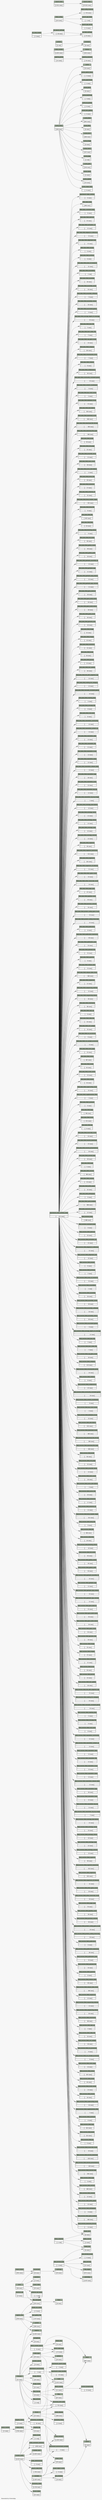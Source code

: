 // dot 2.30.1 on Mac OS X 10.8.3
// SchemaSpy rev 590
digraph "compactImpliedRelationshipsDiagram" {
  graph [
    rankdir="RL"
    bgcolor="#f7f7f7"
    label="\nGenerated by SchemaSpy"
    labeljust="l"
    nodesep="0.18"
    ranksep="0.46"
    fontname="Helvetica"
    fontsize="11"
  ];
  node [
    fontname="Helvetica"
    fontsize="11"
    shape="plaintext"
  ];
  edge [
    arrowsize="0.8"
  ];
  "accesslog" [
    label=<
    <TABLE BORDER="0" CELLBORDER="1" CELLSPACING="0" BGCOLOR="#ffffff">
      <TR><TD COLSPAN="3" BGCOLOR="#9bab96" ALIGN="CENTER">accesslog</TD></TR>
      <TR><TD PORT="elipses" COLSPAN="3" ALIGN="LEFT">...</TD></TR>
      <TR><TD ALIGN="LEFT" BGCOLOR="#f7f7f7">  </TD><TD ALIGN="RIGHT" BGCOLOR="#f7f7f7">0 rows</TD><TD ALIGN="RIGHT" BGCOLOR="#f7f7f7">  </TD></TR>
    </TABLE>>
    URL="tables/accesslog.html"
    tooltip="accesslog"
  ];
  "actions" [
    label=<
    <TABLE BORDER="0" CELLBORDER="1" CELLSPACING="0" BGCOLOR="#ffffff">
      <TR><TD COLSPAN="3" BGCOLOR="#9bab96" ALIGN="CENTER">actions</TD></TR>
      <TR><TD PORT="elipses" COLSPAN="3" ALIGN="LEFT">...</TD></TR>
      <TR><TD ALIGN="LEFT" BGCOLOR="#f7f7f7">  </TD><TD ALIGN="RIGHT" BGCOLOR="#f7f7f7">19 rows</TD><TD ALIGN="RIGHT" BGCOLOR="#f7f7f7">  </TD></TR>
    </TABLE>>
    URL="tables/actions.html"
    tooltip="actions"
  ];
  "apachesolr_environment" [
    label=<
    <TABLE BORDER="0" CELLBORDER="1" CELLSPACING="0" BGCOLOR="#ffffff">
      <TR><TD COLSPAN="3" BGCOLOR="#9bab96" ALIGN="CENTER">apachesolr_environment</TD></TR>
      <TR><TD PORT="elipses" COLSPAN="3" ALIGN="LEFT">...</TD></TR>
      <TR><TD ALIGN="LEFT" BGCOLOR="#f7f7f7">  </TD><TD ALIGN="RIGHT" BGCOLOR="#f7f7f7">1 row</TD><TD ALIGN="RIGHT" BGCOLOR="#f7f7f7">  </TD></TR>
    </TABLE>>
    URL="tables/apachesolr_environment.html"
    tooltip="apachesolr_environment"
  ];
  "apachesolr_environment_variable" [
    label=<
    <TABLE BORDER="0" CELLBORDER="1" CELLSPACING="0" BGCOLOR="#ffffff">
      <TR><TD COLSPAN="3" BGCOLOR="#9bab96" ALIGN="CENTER">apachesolr_environment_variable</TD></TR>
      <TR><TD PORT="elipses" COLSPAN="3" ALIGN="LEFT">...</TD></TR>
      <TR><TD ALIGN="LEFT" BGCOLOR="#f7f7f7">  </TD><TD ALIGN="RIGHT" BGCOLOR="#f7f7f7">2 rows</TD><TD ALIGN="RIGHT" BGCOLOR="#f7f7f7">  </TD></TR>
    </TABLE>>
    URL="tables/apachesolr_environment_variable.html"
    tooltip="apachesolr_environment_variable"
  ];
  "apachesolr_index_bundles" [
    label=<
    <TABLE BORDER="0" CELLBORDER="1" CELLSPACING="0" BGCOLOR="#ffffff">
      <TR><TD COLSPAN="3" BGCOLOR="#9bab96" ALIGN="CENTER">apachesolr_index_bundles</TD></TR>
      <TR><TD PORT="elipses" COLSPAN="3" ALIGN="LEFT">...</TD></TR>
      <TR><TD ALIGN="LEFT" BGCOLOR="#f7f7f7">  </TD><TD ALIGN="RIGHT" BGCOLOR="#f7f7f7">15 rows</TD><TD ALIGN="RIGHT" BGCOLOR="#f7f7f7">  </TD></TR>
    </TABLE>>
    URL="tables/apachesolr_index_bundles.html"
    tooltip="apachesolr_index_bundles"
  ];
  "apachesolr_index_entities" [
    label=<
    <TABLE BORDER="0" CELLBORDER="1" CELLSPACING="0" BGCOLOR="#ffffff">
      <TR><TD COLSPAN="3" BGCOLOR="#9bab96" ALIGN="CENTER">apachesolr_index_entities</TD></TR>
      <TR><TD PORT="elipses" COLSPAN="3" ALIGN="LEFT">...</TD></TR>
      <TR><TD ALIGN="LEFT" BGCOLOR="#f7f7f7">  </TD><TD ALIGN="RIGHT" BGCOLOR="#f7f7f7">0 rows</TD><TD ALIGN="RIGHT" BGCOLOR="#f7f7f7">  </TD></TR>
    </TABLE>>
    URL="tables/apachesolr_index_entities.html"
    tooltip="apachesolr_index_entities"
  ];
  "apachesolr_index_entities_node" [
    label=<
    <TABLE BORDER="0" CELLBORDER="1" CELLSPACING="0" BGCOLOR="#ffffff">
      <TR><TD COLSPAN="3" BGCOLOR="#9bab96" ALIGN="CENTER">apachesolr_index_entities_node</TD></TR>
      <TR><TD PORT="elipses" COLSPAN="3" ALIGN="LEFT">...</TD></TR>
      <TR><TD ALIGN="LEFT" BGCOLOR="#f7f7f7">  </TD><TD ALIGN="RIGHT" BGCOLOR="#f7f7f7">873 rows</TD><TD ALIGN="RIGHT" BGCOLOR="#f7f7f7">  </TD></TR>
    </TABLE>>
    URL="tables/apachesolr_index_entities_node.html"
    tooltip="apachesolr_index_entities_node"
  ];
  "apachesolr_search_page" [
    label=<
    <TABLE BORDER="0" CELLBORDER="1" CELLSPACING="0" BGCOLOR="#ffffff">
      <TR><TD COLSPAN="3" BGCOLOR="#9bab96" ALIGN="CENTER">apachesolr_search_page</TD></TR>
      <TR><TD PORT="elipses" COLSPAN="3" ALIGN="LEFT">...</TD></TR>
      <TR><TD ALIGN="LEFT" BGCOLOR="#f7f7f7">  </TD><TD ALIGN="RIGHT" BGCOLOR="#f7f7f7">2 rows</TD><TD ALIGN="RIGHT" BGCOLOR="#f7f7f7">  </TD></TR>
    </TABLE>>
    URL="tables/apachesolr_search_page.html"
    tooltip="apachesolr_search_page"
  ];
  "authmap" [
    label=<
    <TABLE BORDER="0" CELLBORDER="1" CELLSPACING="0" BGCOLOR="#ffffff">
      <TR><TD COLSPAN="3" BGCOLOR="#9bab96" ALIGN="CENTER">authmap</TD></TR>
      <TR><TD PORT="elipses" COLSPAN="3" ALIGN="LEFT">...</TD></TR>
      <TR><TD ALIGN="LEFT" BGCOLOR="#f7f7f7">  </TD><TD ALIGN="RIGHT" BGCOLOR="#f7f7f7">19 rows</TD><TD ALIGN="RIGHT" BGCOLOR="#f7f7f7">  </TD></TR>
    </TABLE>>
    URL="tables/authmap.html"
    tooltip="authmap"
  ];
  "block" [
    label=<
    <TABLE BORDER="0" CELLBORDER="1" CELLSPACING="0" BGCOLOR="#ffffff">
      <TR><TD COLSPAN="3" BGCOLOR="#9bab96" ALIGN="CENTER">block</TD></TR>
      <TR><TD PORT="elipses" COLSPAN="3" ALIGN="LEFT">...</TD></TR>
      <TR><TD ALIGN="LEFT" BGCOLOR="#f7f7f7">  </TD><TD ALIGN="RIGHT" BGCOLOR="#f7f7f7">847 rows</TD><TD ALIGN="RIGHT" BGCOLOR="#f7f7f7">  </TD></TR>
    </TABLE>>
    URL="tables/block.html"
    tooltip="block"
  ];
  "block_current_search" [
    label=<
    <TABLE BORDER="0" CELLBORDER="1" CELLSPACING="0" BGCOLOR="#ffffff">
      <TR><TD COLSPAN="3" BGCOLOR="#9bab96" ALIGN="CENTER">block_current_search</TD></TR>
      <TR><TD PORT="elipses" COLSPAN="3" ALIGN="LEFT">...</TD></TR>
      <TR><TD ALIGN="LEFT" BGCOLOR="#f7f7f7">  </TD><TD ALIGN="RIGHT" BGCOLOR="#f7f7f7">0 rows</TD><TD ALIGN="RIGHT" BGCOLOR="#f7f7f7">  </TD></TR>
    </TABLE>>
    URL="tables/block_current_search.html"
    tooltip="block_current_search"
  ];
  "block_custom" [
    label=<
    <TABLE BORDER="0" CELLBORDER="1" CELLSPACING="0" BGCOLOR="#ffffff">
      <TR><TD COLSPAN="3" BGCOLOR="#9bab96" ALIGN="CENTER">block_custom</TD></TR>
      <TR><TD PORT="elipses" COLSPAN="3" ALIGN="LEFT">...</TD></TR>
      <TR><TD ALIGN="LEFT" BGCOLOR="#f7f7f7">  </TD><TD ALIGN="RIGHT" BGCOLOR="#f7f7f7">11 rows</TD><TD ALIGN="RIGHT" BGCOLOR="#f7f7f7">  </TD></TR>
    </TABLE>>
    URL="tables/block_custom.html"
    tooltip="block_custom"
  ];
  "block_node_type" [
    label=<
    <TABLE BORDER="0" CELLBORDER="1" CELLSPACING="0" BGCOLOR="#ffffff">
      <TR><TD COLSPAN="3" BGCOLOR="#9bab96" ALIGN="CENTER">block_node_type</TD></TR>
      <TR><TD PORT="elipses" COLSPAN="3" ALIGN="LEFT">...</TD></TR>
      <TR><TD ALIGN="LEFT" BGCOLOR="#f7f7f7">  </TD><TD ALIGN="RIGHT" BGCOLOR="#f7f7f7">22 rows</TD><TD ALIGN="RIGHT" BGCOLOR="#f7f7f7">  </TD></TR>
    </TABLE>>
    URL="tables/block_node_type.html"
    tooltip="block_node_type"
  ];
  "block_role" [
    label=<
    <TABLE BORDER="0" CELLBORDER="1" CELLSPACING="0" BGCOLOR="#ffffff">
      <TR><TD COLSPAN="3" BGCOLOR="#9bab96" ALIGN="CENTER">block_role</TD></TR>
      <TR><TD PORT="elipses" COLSPAN="3" ALIGN="LEFT">...</TD></TR>
      <TR><TD ALIGN="LEFT" BGCOLOR="#f7f7f7">  </TD><TD ALIGN="RIGHT" BGCOLOR="#f7f7f7">0 rows</TD><TD ALIGN="RIGHT" BGCOLOR="#f7f7f7">  </TD></TR>
    </TABLE>>
    URL="tables/block_role.html"
    tooltip="block_role"
  ];
  "cache" [
    label=<
    <TABLE BORDER="0" CELLBORDER="1" CELLSPACING="0" BGCOLOR="#ffffff">
      <TR><TD COLSPAN="3" BGCOLOR="#9bab96" ALIGN="CENTER">cache</TD></TR>
      <TR><TD PORT="elipses" COLSPAN="3" ALIGN="LEFT">...</TD></TR>
      <TR><TD ALIGN="LEFT" BGCOLOR="#f7f7f7">  </TD><TD ALIGN="RIGHT" BGCOLOR="#f7f7f7">33 rows</TD><TD ALIGN="RIGHT" BGCOLOR="#f7f7f7">  </TD></TR>
    </TABLE>>
    URL="tables/cache.html"
    tooltip="cache"
  ];
  "cache_admin_menu" [
    label=<
    <TABLE BORDER="0" CELLBORDER="1" CELLSPACING="0" BGCOLOR="#ffffff">
      <TR><TD COLSPAN="3" BGCOLOR="#9bab96" ALIGN="CENTER">cache_admin_menu</TD></TR>
      <TR><TD PORT="elipses" COLSPAN="3" ALIGN="LEFT">...</TD></TR>
      <TR><TD ALIGN="LEFT" BGCOLOR="#f7f7f7">  </TD><TD ALIGN="RIGHT" BGCOLOR="#f7f7f7">0 rows</TD><TD ALIGN="RIGHT" BGCOLOR="#f7f7f7">  </TD></TR>
    </TABLE>>
    URL="tables/cache_admin_menu.html"
    tooltip="cache_admin_menu"
  ];
  "cache_apachesolr" [
    label=<
    <TABLE BORDER="0" CELLBORDER="1" CELLSPACING="0" BGCOLOR="#ffffff">
      <TR><TD COLSPAN="3" BGCOLOR="#9bab96" ALIGN="CENTER">cache_apachesolr</TD></TR>
      <TR><TD PORT="elipses" COLSPAN="3" ALIGN="LEFT">...</TD></TR>
      <TR><TD ALIGN="LEFT" BGCOLOR="#f7f7f7">  </TD><TD ALIGN="RIGHT" BGCOLOR="#f7f7f7">2 rows</TD><TD ALIGN="RIGHT" BGCOLOR="#f7f7f7">  </TD></TR>
    </TABLE>>
    URL="tables/cache_apachesolr.html"
    tooltip="cache_apachesolr"
  ];
  "cache_block" [
    label=<
    <TABLE BORDER="0" CELLBORDER="1" CELLSPACING="0" BGCOLOR="#ffffff">
      <TR><TD COLSPAN="3" BGCOLOR="#9bab96" ALIGN="CENTER">cache_block</TD></TR>
      <TR><TD PORT="elipses" COLSPAN="3" ALIGN="LEFT">...</TD></TR>
      <TR><TD ALIGN="LEFT" BGCOLOR="#f7f7f7">  </TD><TD ALIGN="RIGHT" BGCOLOR="#f7f7f7">0 rows</TD><TD ALIGN="RIGHT" BGCOLOR="#f7f7f7">  </TD></TR>
    </TABLE>>
    URL="tables/cache_block.html"
    tooltip="cache_block"
  ];
  "cache_bootstrap" [
    label=<
    <TABLE BORDER="0" CELLBORDER="1" CELLSPACING="0" BGCOLOR="#ffffff">
      <TR><TD COLSPAN="3" BGCOLOR="#9bab96" ALIGN="CENTER">cache_bootstrap</TD></TR>
      <TR><TD PORT="elipses" COLSPAN="3" ALIGN="LEFT">...</TD></TR>
      <TR><TD ALIGN="LEFT" BGCOLOR="#f7f7f7">  </TD><TD ALIGN="RIGHT" BGCOLOR="#f7f7f7">7 rows</TD><TD ALIGN="RIGHT" BGCOLOR="#f7f7f7">  </TD></TR>
    </TABLE>>
    URL="tables/cache_bootstrap.html"
    tooltip="cache_bootstrap"
  ];
  "cache_ds_panels" [
    label=<
    <TABLE BORDER="0" CELLBORDER="1" CELLSPACING="0" BGCOLOR="#ffffff">
      <TR><TD COLSPAN="3" BGCOLOR="#9bab96" ALIGN="CENTER">cache_ds_panels</TD></TR>
      <TR><TD PORT="elipses" COLSPAN="3" ALIGN="LEFT">...</TD></TR>
      <TR><TD ALIGN="LEFT" BGCOLOR="#f7f7f7">  </TD><TD ALIGN="RIGHT" BGCOLOR="#f7f7f7">0 rows</TD><TD ALIGN="RIGHT" BGCOLOR="#f7f7f7">  </TD></TR>
    </TABLE>>
    URL="tables/cache_ds_panels.html"
    tooltip="cache_ds_panels"
  ];
  "cache_fast_gallery" [
    label=<
    <TABLE BORDER="0" CELLBORDER="1" CELLSPACING="0" BGCOLOR="#ffffff">
      <TR><TD COLSPAN="3" BGCOLOR="#9bab96" ALIGN="CENTER">cache_fast_gallery</TD></TR>
      <TR><TD PORT="elipses" COLSPAN="3" ALIGN="LEFT">...</TD></TR>
      <TR><TD ALIGN="LEFT" BGCOLOR="#f7f7f7">  </TD><TD ALIGN="RIGHT" BGCOLOR="#f7f7f7">4 rows</TD><TD ALIGN="RIGHT" BGCOLOR="#f7f7f7">  </TD></TR>
    </TABLE>>
    URL="tables/cache_fast_gallery.html"
    tooltip="cache_fast_gallery"
  ];
  "cache_field" [
    label=<
    <TABLE BORDER="0" CELLBORDER="1" CELLSPACING="0" BGCOLOR="#ffffff">
      <TR><TD COLSPAN="3" BGCOLOR="#9bab96" ALIGN="CENTER">cache_field</TD></TR>
      <TR><TD PORT="elipses" COLSPAN="3" ALIGN="LEFT">...</TD></TR>
      <TR><TD ALIGN="LEFT" BGCOLOR="#f7f7f7">  </TD><TD ALIGN="RIGHT" BGCOLOR="#f7f7f7">645 rows</TD><TD ALIGN="RIGHT" BGCOLOR="#f7f7f7">  </TD></TR>
    </TABLE>>
    URL="tables/cache_field.html"
    tooltip="cache_field"
  ];
  "cache_filter" [
    label=<
    <TABLE BORDER="0" CELLBORDER="1" CELLSPACING="0" BGCOLOR="#ffffff">
      <TR><TD COLSPAN="3" BGCOLOR="#9bab96" ALIGN="CENTER">cache_filter</TD></TR>
      <TR><TD PORT="elipses" COLSPAN="3" ALIGN="LEFT">...</TD></TR>
      <TR><TD ALIGN="LEFT" BGCOLOR="#f7f7f7">  </TD><TD ALIGN="RIGHT" BGCOLOR="#f7f7f7">0 rows</TD><TD ALIGN="RIGHT" BGCOLOR="#f7f7f7">  </TD></TR>
    </TABLE>>
    URL="tables/cache_filter.html"
    tooltip="cache_filter"
  ];
  "cache_form" [
    label=<
    <TABLE BORDER="0" CELLBORDER="1" CELLSPACING="0" BGCOLOR="#ffffff">
      <TR><TD COLSPAN="3" BGCOLOR="#9bab96" ALIGN="CENTER">cache_form</TD></TR>
      <TR><TD PORT="elipses" COLSPAN="3" ALIGN="LEFT">...</TD></TR>
      <TR><TD ALIGN="LEFT" BGCOLOR="#f7f7f7">  </TD><TD ALIGN="RIGHT" BGCOLOR="#f7f7f7">186 rows</TD><TD ALIGN="RIGHT" BGCOLOR="#f7f7f7">  </TD></TR>
    </TABLE>>
    URL="tables/cache_form.html"
    tooltip="cache_form"
  ];
  "cache_image" [
    label=<
    <TABLE BORDER="0" CELLBORDER="1" CELLSPACING="0" BGCOLOR="#ffffff">
      <TR><TD COLSPAN="3" BGCOLOR="#9bab96" ALIGN="CENTER">cache_image</TD></TR>
      <TR><TD PORT="elipses" COLSPAN="3" ALIGN="LEFT">...</TD></TR>
      <TR><TD ALIGN="LEFT" BGCOLOR="#f7f7f7">  </TD><TD ALIGN="RIGHT" BGCOLOR="#f7f7f7">0 rows</TD><TD ALIGN="RIGHT" BGCOLOR="#f7f7f7">  </TD></TR>
    </TABLE>>
    URL="tables/cache_image.html"
    tooltip="cache_image"
  ];
  "cache_menu" [
    label=<
    <TABLE BORDER="0" CELLBORDER="1" CELLSPACING="0" BGCOLOR="#ffffff">
      <TR><TD COLSPAN="3" BGCOLOR="#9bab96" ALIGN="CENTER">cache_menu</TD></TR>
      <TR><TD PORT="elipses" COLSPAN="3" ALIGN="LEFT">...</TD></TR>
      <TR><TD ALIGN="LEFT" BGCOLOR="#f7f7f7">  </TD><TD ALIGN="RIGHT" BGCOLOR="#f7f7f7">197 rows</TD><TD ALIGN="RIGHT" BGCOLOR="#f7f7f7">  </TD></TR>
    </TABLE>>
    URL="tables/cache_menu.html"
    tooltip="cache_menu"
  ];
  "cache_page" [
    label=<
    <TABLE BORDER="0" CELLBORDER="1" CELLSPACING="0" BGCOLOR="#ffffff">
      <TR><TD COLSPAN="3" BGCOLOR="#9bab96" ALIGN="CENTER">cache_page</TD></TR>
      <TR><TD PORT="elipses" COLSPAN="3" ALIGN="LEFT">...</TD></TR>
      <TR><TD ALIGN="LEFT" BGCOLOR="#f7f7f7">  </TD><TD ALIGN="RIGHT" BGCOLOR="#f7f7f7">1 row</TD><TD ALIGN="RIGHT" BGCOLOR="#f7f7f7">  </TD></TR>
    </TABLE>>
    URL="tables/cache_page.html"
    tooltip="cache_page"
  ];
  "cache_path" [
    label=<
    <TABLE BORDER="0" CELLBORDER="1" CELLSPACING="0" BGCOLOR="#ffffff">
      <TR><TD COLSPAN="3" BGCOLOR="#9bab96" ALIGN="CENTER">cache_path</TD></TR>
      <TR><TD PORT="elipses" COLSPAN="3" ALIGN="LEFT">...</TD></TR>
      <TR><TD ALIGN="LEFT" BGCOLOR="#f7f7f7">  </TD><TD ALIGN="RIGHT" BGCOLOR="#f7f7f7">150 rows</TD><TD ALIGN="RIGHT" BGCOLOR="#f7f7f7">  </TD></TR>
    </TABLE>>
    URL="tables/cache_path.html"
    tooltip="cache_path"
  ];
  "cache_token" [
    label=<
    <TABLE BORDER="0" CELLBORDER="1" CELLSPACING="0" BGCOLOR="#ffffff">
      <TR><TD COLSPAN="3" BGCOLOR="#9bab96" ALIGN="CENTER">cache_token</TD></TR>
      <TR><TD PORT="elipses" COLSPAN="3" ALIGN="LEFT">...</TD></TR>
      <TR><TD ALIGN="LEFT" BGCOLOR="#f7f7f7">  </TD><TD ALIGN="RIGHT" BGCOLOR="#f7f7f7">2 rows</TD><TD ALIGN="RIGHT" BGCOLOR="#f7f7f7">  </TD></TR>
    </TABLE>>
    URL="tables/cache_token.html"
    tooltip="cache_token"
  ];
  "cache_update" [
    label=<
    <TABLE BORDER="0" CELLBORDER="1" CELLSPACING="0" BGCOLOR="#ffffff">
      <TR><TD COLSPAN="3" BGCOLOR="#9bab96" ALIGN="CENTER">cache_update</TD></TR>
      <TR><TD PORT="elipses" COLSPAN="3" ALIGN="LEFT">...</TD></TR>
      <TR><TD ALIGN="LEFT" BGCOLOR="#f7f7f7">  </TD><TD ALIGN="RIGHT" BGCOLOR="#f7f7f7">53 rows</TD><TD ALIGN="RIGHT" BGCOLOR="#f7f7f7">  </TD></TR>
    </TABLE>>
    URL="tables/cache_update.html"
    tooltip="cache_update"
  ];
  "cache_views" [
    label=<
    <TABLE BORDER="0" CELLBORDER="1" CELLSPACING="0" BGCOLOR="#ffffff">
      <TR><TD COLSPAN="3" BGCOLOR="#9bab96" ALIGN="CENTER">cache_views</TD></TR>
      <TR><TD PORT="elipses" COLSPAN="3" ALIGN="LEFT">...</TD></TR>
      <TR><TD ALIGN="LEFT" BGCOLOR="#f7f7f7">  </TD><TD ALIGN="RIGHT" BGCOLOR="#f7f7f7">148 rows</TD><TD ALIGN="RIGHT" BGCOLOR="#f7f7f7">  </TD></TR>
    </TABLE>>
    URL="tables/cache_views.html"
    tooltip="cache_views"
  ];
  "cache_views_data" [
    label=<
    <TABLE BORDER="0" CELLBORDER="1" CELLSPACING="0" BGCOLOR="#ffffff">
      <TR><TD COLSPAN="3" BGCOLOR="#9bab96" ALIGN="CENTER">cache_views_data</TD></TR>
      <TR><TD PORT="elipses" COLSPAN="3" ALIGN="LEFT">...</TD></TR>
      <TR><TD ALIGN="LEFT" BGCOLOR="#f7f7f7">  </TD><TD ALIGN="RIGHT" BGCOLOR="#f7f7f7">0 rows</TD><TD ALIGN="RIGHT" BGCOLOR="#f7f7f7">  </TD></TR>
    </TABLE>>
    URL="tables/cache_views_data.html"
    tooltip="cache_views_data"
  ];
  "captcha_points" [
    label=<
    <TABLE BORDER="0" CELLBORDER="1" CELLSPACING="0" BGCOLOR="#ffffff">
      <TR><TD COLSPAN="3" BGCOLOR="#9bab96" ALIGN="CENTER">captcha_points</TD></TR>
      <TR><TD PORT="elipses" COLSPAN="3" ALIGN="LEFT">...</TD></TR>
      <TR><TD ALIGN="LEFT" BGCOLOR="#f7f7f7">  </TD><TD ALIGN="RIGHT" BGCOLOR="#f7f7f7">31 rows</TD><TD ALIGN="RIGHT" BGCOLOR="#f7f7f7">  </TD></TR>
    </TABLE>>
    URL="tables/captcha_points.html"
    tooltip="captcha_points"
  ];
  "captcha_sessions" [
    label=<
    <TABLE BORDER="0" CELLBORDER="1" CELLSPACING="0" BGCOLOR="#ffffff">
      <TR><TD COLSPAN="3" BGCOLOR="#9bab96" ALIGN="CENTER">captcha_sessions</TD></TR>
      <TR><TD PORT="elipses" COLSPAN="3" ALIGN="LEFT">...</TD></TR>
      <TR><TD ALIGN="LEFT" BGCOLOR="#f7f7f7">  </TD><TD ALIGN="RIGHT" BGCOLOR="#f7f7f7">54 rows</TD><TD ALIGN="RIGHT" BGCOLOR="#f7f7f7">  </TD></TR>
    </TABLE>>
    URL="tables/captcha_sessions.html"
    tooltip="captcha_sessions"
  ];
  "comment" [
    label=<
    <TABLE BORDER="0" CELLBORDER="1" CELLSPACING="0" BGCOLOR="#ffffff">
      <TR><TD COLSPAN="3" BGCOLOR="#9bab96" ALIGN="CENTER">comment</TD></TR>
      <TR><TD PORT="elipses" COLSPAN="3" ALIGN="LEFT">...</TD></TR>
      <TR><TD ALIGN="LEFT" BGCOLOR="#f7f7f7">  </TD><TD ALIGN="RIGHT" BGCOLOR="#f7f7f7">0 rows</TD><TD ALIGN="RIGHT" BGCOLOR="#f7f7f7">  </TD></TR>
    </TABLE>>
    URL="tables/comment.html"
    tooltip="comment"
  ];
  "contact" [
    label=<
    <TABLE BORDER="0" CELLBORDER="1" CELLSPACING="0" BGCOLOR="#ffffff">
      <TR><TD COLSPAN="3" BGCOLOR="#9bab96" ALIGN="CENTER">contact</TD></TR>
      <TR><TD PORT="elipses" COLSPAN="3" ALIGN="LEFT">...</TD></TR>
      <TR><TD ALIGN="LEFT" BGCOLOR="#f7f7f7">  </TD><TD ALIGN="RIGHT" BGCOLOR="#f7f7f7">1 row</TD><TD ALIGN="RIGHT" BGCOLOR="#f7f7f7">  </TD></TR>
    </TABLE>>
    URL="tables/contact.html"
    tooltip="contact"
  ];
  "ctools_css_cache" [
    label=<
    <TABLE BORDER="0" CELLBORDER="1" CELLSPACING="0" BGCOLOR="#ffffff">
      <TR><TD COLSPAN="3" BGCOLOR="#9bab96" ALIGN="CENTER">ctools_css_cache</TD></TR>
      <TR><TD PORT="elipses" COLSPAN="3" ALIGN="LEFT">...</TD></TR>
      <TR><TD ALIGN="LEFT" BGCOLOR="#f7f7f7">  </TD><TD ALIGN="RIGHT" BGCOLOR="#f7f7f7">0 rows</TD><TD ALIGN="RIGHT" BGCOLOR="#f7f7f7">  </TD></TR>
    </TABLE>>
    URL="tables/ctools_css_cache.html"
    tooltip="ctools_css_cache"
  ];
  "ctools_object_cache" [
    label=<
    <TABLE BORDER="0" CELLBORDER="1" CELLSPACING="0" BGCOLOR="#ffffff">
      <TR><TD COLSPAN="3" BGCOLOR="#9bab96" ALIGN="CENTER">ctools_object_cache</TD></TR>
      <TR><TD PORT="elipses" COLSPAN="3" ALIGN="LEFT">...</TD></TR>
      <TR><TD ALIGN="LEFT" BGCOLOR="#f7f7f7">  </TD><TD ALIGN="RIGHT" BGCOLOR="#f7f7f7">0 rows</TD><TD ALIGN="RIGHT" BGCOLOR="#f7f7f7">  </TD></TR>
    </TABLE>>
    URL="tables/ctools_object_cache.html"
    tooltip="ctools_object_cache"
  ];
  "current_search" [
    label=<
    <TABLE BORDER="0" CELLBORDER="1" CELLSPACING="0" BGCOLOR="#ffffff">
      <TR><TD COLSPAN="3" BGCOLOR="#9bab96" ALIGN="CENTER">current_search</TD></TR>
      <TR><TD PORT="elipses" COLSPAN="3" ALIGN="LEFT">...</TD></TR>
      <TR><TD ALIGN="LEFT" BGCOLOR="#f7f7f7">  </TD><TD ALIGN="RIGHT" BGCOLOR="#f7f7f7">0 rows</TD><TD ALIGN="RIGHT" BGCOLOR="#f7f7f7">  </TD></TR>
    </TABLE>>
    URL="tables/current_search.html"
    tooltip="current_search"
  ];
  "custom_breadcrumb" [
    label=<
    <TABLE BORDER="0" CELLBORDER="1" CELLSPACING="0" BGCOLOR="#ffffff">
      <TR><TD COLSPAN="3" BGCOLOR="#9bab96" ALIGN="CENTER">custom_breadcrumb</TD></TR>
      <TR><TD PORT="elipses" COLSPAN="3" ALIGN="LEFT">...</TD></TR>
      <TR><TD ALIGN="LEFT" BGCOLOR="#f7f7f7">  </TD><TD ALIGN="RIGHT" BGCOLOR="#f7f7f7">13 rows</TD><TD ALIGN="RIGHT" BGCOLOR="#f7f7f7">  </TD></TR>
    </TABLE>>
    URL="tables/custom_breadcrumb.html"
    tooltip="custom_breadcrumb"
  ];
  "date_format_locale" [
    label=<
    <TABLE BORDER="0" CELLBORDER="1" CELLSPACING="0" BGCOLOR="#ffffff">
      <TR><TD COLSPAN="3" BGCOLOR="#9bab96" ALIGN="CENTER">date_format_locale</TD></TR>
      <TR><TD PORT="elipses" COLSPAN="3" ALIGN="LEFT">...</TD></TR>
      <TR><TD ALIGN="LEFT" BGCOLOR="#f7f7f7">  </TD><TD ALIGN="RIGHT" BGCOLOR="#f7f7f7">0 rows</TD><TD ALIGN="RIGHT" BGCOLOR="#f7f7f7">  </TD></TR>
    </TABLE>>
    URL="tables/date_format_locale.html"
    tooltip="date_format_locale"
  ];
  "date_format_type" [
    label=<
    <TABLE BORDER="0" CELLBORDER="1" CELLSPACING="0" BGCOLOR="#ffffff">
      <TR><TD COLSPAN="3" BGCOLOR="#9bab96" ALIGN="CENTER">date_format_type</TD></TR>
      <TR><TD PORT="elipses" COLSPAN="3" ALIGN="LEFT">...</TD></TR>
      <TR><TD ALIGN="LEFT" BGCOLOR="#f7f7f7">  </TD><TD ALIGN="RIGHT" BGCOLOR="#f7f7f7">5 rows</TD><TD ALIGN="RIGHT" BGCOLOR="#f7f7f7">  </TD></TR>
    </TABLE>>
    URL="tables/date_format_type.html"
    tooltip="date_format_type"
  ];
  "date_formats" [
    label=<
    <TABLE BORDER="0" CELLBORDER="1" CELLSPACING="0" BGCOLOR="#ffffff">
      <TR><TD COLSPAN="3" BGCOLOR="#9bab96" ALIGN="CENTER">date_formats</TD></TR>
      <TR><TD PORT="elipses" COLSPAN="3" ALIGN="LEFT">...</TD></TR>
      <TR><TD ALIGN="LEFT" BGCOLOR="#f7f7f7">  </TD><TD ALIGN="RIGHT" BGCOLOR="#f7f7f7">37 rows</TD><TD ALIGN="RIGHT" BGCOLOR="#f7f7f7">  </TD></TR>
    </TABLE>>
    URL="tables/date_formats.html"
    tooltip="date_formats"
  ];
  "ds_field_settings" [
    label=<
    <TABLE BORDER="0" CELLBORDER="1" CELLSPACING="0" BGCOLOR="#ffffff">
      <TR><TD COLSPAN="3" BGCOLOR="#9bab96" ALIGN="CENTER">ds_field_settings</TD></TR>
      <TR><TD PORT="elipses" COLSPAN="3" ALIGN="LEFT">...</TD></TR>
      <TR><TD ALIGN="LEFT" BGCOLOR="#f7f7f7">  </TD><TD ALIGN="RIGHT" BGCOLOR="#f7f7f7">14 rows</TD><TD ALIGN="RIGHT" BGCOLOR="#f7f7f7">  </TD></TR>
    </TABLE>>
    URL="tables/ds_field_settings.html"
    tooltip="ds_field_settings"
  ];
  "ds_layout_settings" [
    label=<
    <TABLE BORDER="0" CELLBORDER="1" CELLSPACING="0" BGCOLOR="#ffffff">
      <TR><TD COLSPAN="3" BGCOLOR="#9bab96" ALIGN="CENTER">ds_layout_settings</TD></TR>
      <TR><TD PORT="elipses" COLSPAN="3" ALIGN="LEFT">...</TD></TR>
      <TR><TD ALIGN="LEFT" BGCOLOR="#f7f7f7">  </TD><TD ALIGN="RIGHT" BGCOLOR="#f7f7f7">18 rows</TD><TD ALIGN="RIGHT" BGCOLOR="#f7f7f7">  </TD></TR>
    </TABLE>>
    URL="tables/ds_layout_settings.html"
    tooltip="ds_layout_settings"
  ];
  "ds_view_modes" [
    label=<
    <TABLE BORDER="0" CELLBORDER="1" CELLSPACING="0" BGCOLOR="#ffffff">
      <TR><TD COLSPAN="3" BGCOLOR="#9bab96" ALIGN="CENTER">ds_view_modes</TD></TR>
      <TR><TD PORT="elipses" COLSPAN="3" ALIGN="LEFT">...</TD></TR>
      <TR><TD ALIGN="LEFT" BGCOLOR="#f7f7f7">  </TD><TD ALIGN="RIGHT" BGCOLOR="#f7f7f7">3 rows</TD><TD ALIGN="RIGHT" BGCOLOR="#f7f7f7">  </TD></TR>
    </TABLE>>
    URL="tables/ds_view_modes.html"
    tooltip="ds_view_modes"
  ];
  "facetapi" [
    label=<
    <TABLE BORDER="0" CELLBORDER="1" CELLSPACING="0" BGCOLOR="#ffffff">
      <TR><TD COLSPAN="3" BGCOLOR="#9bab96" ALIGN="CENTER">facetapi</TD></TR>
      <TR><TD PORT="elipses" COLSPAN="3" ALIGN="LEFT">...</TD></TR>
      <TR><TD ALIGN="LEFT" BGCOLOR="#f7f7f7">  </TD><TD ALIGN="RIGHT" BGCOLOR="#f7f7f7">71 rows</TD><TD ALIGN="RIGHT" BGCOLOR="#f7f7f7">  </TD></TR>
    </TABLE>>
    URL="tables/facetapi.html"
    tooltip="facetapi"
  ];
  "fast_gallery_file" [
    label=<
    <TABLE BORDER="0" CELLBORDER="1" CELLSPACING="0" BGCOLOR="#ffffff">
      <TR><TD COLSPAN="3" BGCOLOR="#9bab96" ALIGN="CENTER">fast_gallery_file</TD></TR>
      <TR><TD PORT="elipses" COLSPAN="3" ALIGN="LEFT">...</TD></TR>
      <TR><TD ALIGN="LEFT" BGCOLOR="#f7f7f7">  </TD><TD ALIGN="RIGHT" BGCOLOR="#f7f7f7">137 rows</TD><TD ALIGN="RIGHT" BGCOLOR="#f7f7f7">  </TD></TR>
    </TABLE>>
    URL="tables/fast_gallery_file.html"
    tooltip="fast_gallery_file"
  ];
  "feeds_importer" [
    label=<
    <TABLE BORDER="0" CELLBORDER="1" CELLSPACING="0" BGCOLOR="#ffffff">
      <TR><TD COLSPAN="3" BGCOLOR="#9bab96" ALIGN="CENTER">feeds_importer</TD></TR>
      <TR><TD PORT="elipses" COLSPAN="3" ALIGN="LEFT">...</TD></TR>
      <TR><TD ALIGN="LEFT" BGCOLOR="#f7f7f7">  </TD><TD ALIGN="RIGHT" BGCOLOR="#f7f7f7">1 row</TD><TD ALIGN="RIGHT" BGCOLOR="#f7f7f7">  </TD></TR>
    </TABLE>>
    URL="tables/feeds_importer.html"
    tooltip="feeds_importer"
  ];
  "feeds_item" [
    label=<
    <TABLE BORDER="0" CELLBORDER="1" CELLSPACING="0" BGCOLOR="#ffffff">
      <TR><TD COLSPAN="3" BGCOLOR="#9bab96" ALIGN="CENTER">feeds_item</TD></TR>
      <TR><TD PORT="elipses" COLSPAN="3" ALIGN="LEFT">...</TD></TR>
      <TR><TD ALIGN="LEFT" BGCOLOR="#f7f7f7">  </TD><TD ALIGN="RIGHT" BGCOLOR="#f7f7f7">0 rows</TD><TD ALIGN="RIGHT" BGCOLOR="#f7f7f7">  </TD></TR>
    </TABLE>>
    URL="tables/feeds_item.html"
    tooltip="feeds_item"
  ];
  "feeds_log" [
    label=<
    <TABLE BORDER="0" CELLBORDER="1" CELLSPACING="0" BGCOLOR="#ffffff">
      <TR><TD COLSPAN="3" BGCOLOR="#9bab96" ALIGN="CENTER">feeds_log</TD></TR>
      <TR><TD PORT="elipses" COLSPAN="3" ALIGN="LEFT">...</TD></TR>
      <TR><TD ALIGN="LEFT" BGCOLOR="#f7f7f7">  </TD><TD ALIGN="RIGHT" BGCOLOR="#f7f7f7">0 rows</TD><TD ALIGN="RIGHT" BGCOLOR="#f7f7f7">  </TD></TR>
    </TABLE>>
    URL="tables/feeds_log.html"
    tooltip="feeds_log"
  ];
  "feeds_source" [
    label=<
    <TABLE BORDER="0" CELLBORDER="1" CELLSPACING="0" BGCOLOR="#ffffff">
      <TR><TD COLSPAN="3" BGCOLOR="#9bab96" ALIGN="CENTER">feeds_source</TD></TR>
      <TR><TD PORT="elipses" COLSPAN="3" ALIGN="LEFT">...</TD></TR>
      <TR><TD ALIGN="LEFT" BGCOLOR="#f7f7f7">  </TD><TD ALIGN="RIGHT" BGCOLOR="#f7f7f7">2 rows</TD><TD ALIGN="RIGHT" BGCOLOR="#f7f7f7">  </TD></TR>
    </TABLE>>
    URL="tables/feeds_source.html"
    tooltip="feeds_source"
  ];
  "field_config" [
    label=<
    <TABLE BORDER="0" CELLBORDER="1" CELLSPACING="0" BGCOLOR="#ffffff">
      <TR><TD COLSPAN="3" BGCOLOR="#9bab96" ALIGN="CENTER">field_config</TD></TR>
      <TR><TD PORT="elipses" COLSPAN="3" ALIGN="LEFT">...</TD></TR>
      <TR><TD ALIGN="LEFT" BGCOLOR="#f7f7f7">  </TD><TD ALIGN="RIGHT" BGCOLOR="#f7f7f7">133 rows</TD><TD ALIGN="RIGHT" BGCOLOR="#f7f7f7">  </TD></TR>
    </TABLE>>
    URL="tables/field_config.html"
    tooltip="field_config"
  ];
  "field_config_instance" [
    label=<
    <TABLE BORDER="0" CELLBORDER="1" CELLSPACING="0" BGCOLOR="#ffffff">
      <TR><TD COLSPAN="3" BGCOLOR="#9bab96" ALIGN="CENTER">field_config_instance</TD></TR>
      <TR><TD PORT="elipses" COLSPAN="3" ALIGN="LEFT">...</TD></TR>
      <TR><TD ALIGN="LEFT" BGCOLOR="#f7f7f7">  </TD><TD ALIGN="RIGHT" BGCOLOR="#f7f7f7">219 rows</TD><TD ALIGN="RIGHT" BGCOLOR="#f7f7f7">  </TD></TR>
    </TABLE>>
    URL="tables/field_config_instance.html"
    tooltip="field_config_instance"
  ];
  "field_data_body" [
    label=<
    <TABLE BORDER="0" CELLBORDER="1" CELLSPACING="0" BGCOLOR="#ffffff">
      <TR><TD COLSPAN="3" BGCOLOR="#9bab96" ALIGN="CENTER">field_data_body</TD></TR>
      <TR><TD PORT="elipses" COLSPAN="3" ALIGN="LEFT">...</TD></TR>
      <TR><TD ALIGN="LEFT" BGCOLOR="#f7f7f7">  </TD><TD ALIGN="RIGHT" BGCOLOR="#f7f7f7">460 rows</TD><TD ALIGN="RIGHT" BGCOLOR="#f7f7f7">  </TD></TR>
    </TABLE>>
    URL="tables/field_data_body.html"
    tooltip="field_data_body"
  ];
  "field_data_comment_body" [
    label=<
    <TABLE BORDER="0" CELLBORDER="1" CELLSPACING="0" BGCOLOR="#ffffff">
      <TR><TD COLSPAN="3" BGCOLOR="#9bab96" ALIGN="CENTER">field_data_comment_body</TD></TR>
      <TR><TD PORT="elipses" COLSPAN="3" ALIGN="LEFT">...</TD></TR>
      <TR><TD ALIGN="LEFT" BGCOLOR="#f7f7f7">  </TD><TD ALIGN="RIGHT" BGCOLOR="#f7f7f7">0 rows</TD><TD ALIGN="RIGHT" BGCOLOR="#f7f7f7">  </TD></TR>
    </TABLE>>
    URL="tables/field_data_comment_body.html"
    tooltip="field_data_comment_body"
  ];
  "field_data_field_abstract" [
    label=<
    <TABLE BORDER="0" CELLBORDER="1" CELLSPACING="0" BGCOLOR="#ffffff">
      <TR><TD COLSPAN="3" BGCOLOR="#9bab96" ALIGN="CENTER">field_data_field_abstract</TD></TR>
      <TR><TD PORT="elipses" COLSPAN="3" ALIGN="LEFT">...</TD></TR>
      <TR><TD ALIGN="LEFT" BGCOLOR="#f7f7f7">  </TD><TD ALIGN="RIGHT" BGCOLOR="#f7f7f7">33 rows</TD><TD ALIGN="RIGHT" BGCOLOR="#f7f7f7">  </TD></TR>
    </TABLE>>
    URL="tables/field_data_field_abstract.html"
    tooltip="field_data_field_abstract"
  ];
  "field_data_field_activation_url" [
    label=<
    <TABLE BORDER="0" CELLBORDER="1" CELLSPACING="0" BGCOLOR="#ffffff">
      <TR><TD COLSPAN="3" BGCOLOR="#9bab96" ALIGN="CENTER">field_data_field_activation_url</TD></TR>
      <TR><TD PORT="elipses" COLSPAN="3" ALIGN="LEFT">...</TD></TR>
      <TR><TD ALIGN="LEFT" BGCOLOR="#f7f7f7">  </TD><TD ALIGN="RIGHT" BGCOLOR="#f7f7f7">15 rows</TD><TD ALIGN="RIGHT" BGCOLOR="#f7f7f7">  </TD></TR>
    </TABLE>>
    URL="tables/field_data_field_activation_url.html"
    tooltip="field_data_field_activation_url"
  ];
  "field_data_field_aligned_to_reference" [
    label=<
    <TABLE BORDER="0" CELLBORDER="1" CELLSPACING="0" BGCOLOR="#ffffff">
      <TR><TD COLSPAN="3" BGCOLOR="#9bab96" ALIGN="CENTER">field_data_field_aligned_to_reference</TD></TR>
      <TR><TD PORT="elipses" COLSPAN="3" ALIGN="LEFT">...</TD></TR>
      <TR><TD ALIGN="LEFT" BGCOLOR="#f7f7f7">  </TD><TD ALIGN="RIGHT" BGCOLOR="#f7f7f7">15 rows</TD><TD ALIGN="RIGHT" BGCOLOR="#f7f7f7">  </TD></TR>
    </TABLE>>
    URL="tables/field_data_field_aligned_to_reference.html"
    tooltip="field_data_field_aligned_to_reference"
  ];
  "field_data_field_alignment_tool" [
    label=<
    <TABLE BORDER="0" CELLBORDER="1" CELLSPACING="0" BGCOLOR="#ffffff">
      <TR><TD COLSPAN="3" BGCOLOR="#9bab96" ALIGN="CENTER">field_data_field_alignment_tool</TD></TR>
      <TR><TD PORT="elipses" COLSPAN="3" ALIGN="LEFT">...</TD></TR>
      <TR><TD ALIGN="LEFT" BGCOLOR="#f7f7f7">  </TD><TD ALIGN="RIGHT" BGCOLOR="#f7f7f7">15 rows</TD><TD ALIGN="RIGHT" BGCOLOR="#f7f7f7">  </TD></TR>
    </TABLE>>
    URL="tables/field_data_field_alignment_tool.html"
    tooltip="field_data_field_alignment_tool"
  ];
  "field_data_field_answer" [
    label=<
    <TABLE BORDER="0" CELLBORDER="1" CELLSPACING="0" BGCOLOR="#ffffff">
      <TR><TD COLSPAN="3" BGCOLOR="#9bab96" ALIGN="CENTER">field_data_field_answer</TD></TR>
      <TR><TD PORT="elipses" COLSPAN="3" ALIGN="LEFT">...</TD></TR>
      <TR><TD ALIGN="LEFT" BGCOLOR="#f7f7f7">  </TD><TD ALIGN="RIGHT" BGCOLOR="#f7f7f7">0 rows</TD><TD ALIGN="RIGHT" BGCOLOR="#f7f7f7">  </TD></TR>
    </TABLE>>
    URL="tables/field_data_field_answer.html"
    tooltip="field_data_field_answer"
  ];
  "field_data_field_archives" [
    label=<
    <TABLE BORDER="0" CELLBORDER="1" CELLSPACING="0" BGCOLOR="#ffffff">
      <TR><TD COLSPAN="3" BGCOLOR="#9bab96" ALIGN="CENTER">field_data_field_archives</TD></TR>
      <TR><TD PORT="elipses" COLSPAN="3" ALIGN="LEFT">...</TD></TR>
      <TR><TD ALIGN="LEFT" BGCOLOR="#f7f7f7">  </TD><TD ALIGN="RIGHT" BGCOLOR="#f7f7f7">6 rows</TD><TD ALIGN="RIGHT" BGCOLOR="#f7f7f7">  </TD></TR>
    </TABLE>>
    URL="tables/field_data_field_archives.html"
    tooltip="field_data_field_archives"
  ];
  "field_data_field_areas_of_research" [
    label=<
    <TABLE BORDER="0" CELLBORDER="1" CELLSPACING="0" BGCOLOR="#ffffff">
      <TR><TD COLSPAN="3" BGCOLOR="#9bab96" ALIGN="CENTER">field_data_field_areas_of_research</TD></TR>
      <TR><TD PORT="elipses" COLSPAN="3" ALIGN="LEFT">...</TD></TR>
      <TR><TD ALIGN="LEFT" BGCOLOR="#f7f7f7">  </TD><TD ALIGN="RIGHT" BGCOLOR="#f7f7f7">31 rows</TD><TD ALIGN="RIGHT" BGCOLOR="#f7f7f7">  </TD></TR>
    </TABLE>>
    URL="tables/field_data_field_areas_of_research.html"
    tooltip="field_data_field_areas_of_research"
  ];
  "field_data_field_assemblies" [
    label=<
    <TABLE BORDER="0" CELLBORDER="1" CELLSPACING="0" BGCOLOR="#ffffff">
      <TR><TD COLSPAN="3" BGCOLOR="#9bab96" ALIGN="CENTER">field_data_field_assemblies</TD></TR>
      <TR><TD PORT="elipses" COLSPAN="3" ALIGN="LEFT">...</TD></TR>
      <TR><TD ALIGN="LEFT" BGCOLOR="#f7f7f7">  </TD><TD ALIGN="RIGHT" BGCOLOR="#f7f7f7">1 row</TD><TD ALIGN="RIGHT" BGCOLOR="#f7f7f7">  </TD></TR>
    </TABLE>>
    URL="tables/field_data_field_assemblies.html"
    tooltip="field_data_field_assemblies"
  ];
  "field_data_field_assembly" [
    label=<
    <TABLE BORDER="0" CELLBORDER="1" CELLSPACING="0" BGCOLOR="#ffffff">
      <TR><TD COLSPAN="3" BGCOLOR="#9bab96" ALIGN="CENTER">field_data_field_assembly</TD></TR>
      <TR><TD PORT="elipses" COLSPAN="3" ALIGN="LEFT">...</TD></TR>
      <TR><TD ALIGN="LEFT" BGCOLOR="#f7f7f7">  </TD><TD ALIGN="RIGHT" BGCOLOR="#f7f7f7">18 rows</TD><TD ALIGN="RIGHT" BGCOLOR="#f7f7f7">  </TD></TR>
    </TABLE>>
    URL="tables/field_data_field_assembly.html"
    tooltip="field_data_field_assembly"
  ];
  "field_data_field_assembly_name" [
    label=<
    <TABLE BORDER="0" CELLBORDER="1" CELLSPACING="0" BGCOLOR="#ffffff">
      <TR><TD COLSPAN="3" BGCOLOR="#9bab96" ALIGN="CENTER">field_data_field_assembly_name</TD></TR>
      <TR><TD PORT="elipses" COLSPAN="3" ALIGN="LEFT">...</TD></TR>
      <TR><TD ALIGN="LEFT" BGCOLOR="#f7f7f7">  </TD><TD ALIGN="RIGHT" BGCOLOR="#f7f7f7">16 rows</TD><TD ALIGN="RIGHT" BGCOLOR="#f7f7f7">  </TD></TR>
    </TABLE>>
    URL="tables/field_data_field_assembly_name.html"
    tooltip="field_data_field_assembly_name"
  ];
  "field_data_field_assembly_software" [
    label=<
    <TABLE BORDER="0" CELLBORDER="1" CELLSPACING="0" BGCOLOR="#ffffff">
      <TR><TD COLSPAN="3" BGCOLOR="#9bab96" ALIGN="CENTER">field_data_field_assembly_software</TD></TR>
      <TR><TD PORT="elipses" COLSPAN="3" ALIGN="LEFT">...</TD></TR>
      <TR><TD ALIGN="LEFT" BGCOLOR="#f7f7f7">  </TD><TD ALIGN="RIGHT" BGCOLOR="#f7f7f7">9 rows</TD><TD ALIGN="RIGHT" BGCOLOR="#f7f7f7">  </TD></TR>
    </TABLE>>
    URL="tables/field_data_field_assembly_software.html"
    tooltip="field_data_field_assembly_software"
  ];
  "field_data_field_assembly_status" [
    label=<
    <TABLE BORDER="0" CELLBORDER="1" CELLSPACING="0" BGCOLOR="#ffffff">
      <TR><TD COLSPAN="3" BGCOLOR="#9bab96" ALIGN="CENTER">field_data_field_assembly_status</TD></TR>
      <TR><TD PORT="elipses" COLSPAN="3" ALIGN="LEFT">...</TD></TR>
      <TR><TD ALIGN="LEFT" BGCOLOR="#f7f7f7">  </TD><TD ALIGN="RIGHT" BGCOLOR="#f7f7f7">16 rows</TD><TD ALIGN="RIGHT" BGCOLOR="#f7f7f7">  </TD></TR>
    </TABLE>>
    URL="tables/field_data_field_assembly_status.html"
    tooltip="field_data_field_assembly_status"
  ];
  "field_data_field_associated_genes" [
    label=<
    <TABLE BORDER="0" CELLBORDER="1" CELLSPACING="0" BGCOLOR="#ffffff">
      <TR><TD COLSPAN="3" BGCOLOR="#9bab96" ALIGN="CENTER">field_data_field_associated_genes</TD></TR>
      <TR><TD PORT="elipses" COLSPAN="3" ALIGN="LEFT">...</TD></TR>
      <TR><TD ALIGN="LEFT" BGCOLOR="#f7f7f7">  </TD><TD ALIGN="RIGHT" BGCOLOR="#f7f7f7">0 rows</TD><TD ALIGN="RIGHT" BGCOLOR="#f7f7f7">  </TD></TR>
    </TABLE>>
    URL="tables/field_data_field_associated_genes.html"
    tooltip="field_data_field_associated_genes"
  ];
  "field_data_field_average_depth_of_coverage" [
    label=<
    <TABLE BORDER="0" CELLBORDER="1" CELLSPACING="0" BGCOLOR="#ffffff">
      <TR><TD COLSPAN="3" BGCOLOR="#9bab96" ALIGN="CENTER">field_data_field_average_depth_of_coverage</TD></TR>
      <TR><TD PORT="elipses" COLSPAN="3" ALIGN="LEFT">...</TD></TR>
      <TR><TD ALIGN="LEFT" BGCOLOR="#f7f7f7">  </TD><TD ALIGN="RIGHT" BGCOLOR="#f7f7f7">10 rows</TD><TD ALIGN="RIGHT" BGCOLOR="#f7f7f7">  </TD></TR>
    </TABLE>>
    URL="tables/field_data_field_average_depth_of_coverage.html"
    tooltip="field_data_field_average_depth_of_coverage"
  ];
  "field_data_field_bam_file" [
    label=<
    <TABLE BORDER="0" CELLBORDER="1" CELLSPACING="0" BGCOLOR="#ffffff">
      <TR><TD COLSPAN="3" BGCOLOR="#9bab96" ALIGN="CENTER">field_data_field_bam_file</TD></TR>
      <TR><TD PORT="elipses" COLSPAN="3" ALIGN="LEFT">...</TD></TR>
      <TR><TD ALIGN="LEFT" BGCOLOR="#f7f7f7">  </TD><TD ALIGN="RIGHT" BGCOLOR="#f7f7f7">7 rows</TD><TD ALIGN="RIGHT" BGCOLOR="#f7f7f7">  </TD></TR>
    </TABLE>>
    URL="tables/field_data_field_bam_file.html"
    tooltip="field_data_field_bam_file"
  ];
  "field_data_field_bam_index_file" [
    label=<
    <TABLE BORDER="0" CELLBORDER="1" CELLSPACING="0" BGCOLOR="#ffffff">
      <TR><TD COLSPAN="3" BGCOLOR="#9bab96" ALIGN="CENTER">field_data_field_bam_index_file</TD></TR>
      <TR><TD PORT="elipses" COLSPAN="3" ALIGN="LEFT">...</TD></TR>
      <TR><TD ALIGN="LEFT" BGCOLOR="#f7f7f7">  </TD><TD ALIGN="RIGHT" BGCOLOR="#f7f7f7">7 rows</TD><TD ALIGN="RIGHT" BGCOLOR="#f7f7f7">  </TD></TR>
    </TABLE>>
    URL="tables/field_data_field_bam_index_file.html"
    tooltip="field_data_field_bam_index_file"
  ];
  "field_data_field_cap_gene_count" [
    label=<
    <TABLE BORDER="0" CELLBORDER="1" CELLSPACING="0" BGCOLOR="#ffffff">
      <TR><TD COLSPAN="3" BGCOLOR="#9bab96" ALIGN="CENTER">field_data_field_cap_gene_count</TD></TR>
      <TR><TD PORT="elipses" COLSPAN="3" ALIGN="LEFT">...</TD></TR>
      <TR><TD ALIGN="LEFT" BGCOLOR="#f7f7f7">  </TD><TD ALIGN="RIGHT" BGCOLOR="#f7f7f7">14 rows</TD><TD ALIGN="RIGHT" BGCOLOR="#f7f7f7">  </TD></TR>
    </TABLE>>
    URL="tables/field_data_field_cap_gene_count.html"
    tooltip="field_data_field_cap_gene_count"
  ];
  "field_data_field_category" [
    label=<
    <TABLE BORDER="0" CELLBORDER="1" CELLSPACING="0" BGCOLOR="#ffffff">
      <TR><TD COLSPAN="3" BGCOLOR="#9bab96" ALIGN="CENTER">field_data_field_category</TD></TR>
      <TR><TD PORT="elipses" COLSPAN="3" ALIGN="LEFT">...</TD></TR>
      <TR><TD ALIGN="LEFT" BGCOLOR="#f7f7f7">  </TD><TD ALIGN="RIGHT" BGCOLOR="#f7f7f7">130 rows</TD><TD ALIGN="RIGHT" BGCOLOR="#f7f7f7">  </TD></TR>
    </TABLE>>
    URL="tables/field_data_field_category.html"
    tooltip="field_data_field_category"
  ];
  "field_data_field_chromosome_arms" [
    label=<
    <TABLE BORDER="0" CELLBORDER="1" CELLSPACING="0" BGCOLOR="#ffffff">
      <TR><TD COLSPAN="3" BGCOLOR="#9bab96" ALIGN="CENTER">field_data_field_chromosome_arms</TD></TR>
      <TR><TD PORT="elipses" COLSPAN="3" ALIGN="LEFT">...</TD></TR>
      <TR><TD ALIGN="LEFT" BGCOLOR="#f7f7f7">  </TD><TD ALIGN="RIGHT" BGCOLOR="#f7f7f7">7 rows</TD><TD ALIGN="RIGHT" BGCOLOR="#f7f7f7">  </TD></TR>
    </TABLE>>
    URL="tables/field_data_field_chromosome_arms.html"
    tooltip="field_data_field_chromosome_arms"
  ];
  "field_data_field_citation" [
    label=<
    <TABLE BORDER="0" CELLBORDER="1" CELLSPACING="0" BGCOLOR="#ffffff">
      <TR><TD COLSPAN="3" BGCOLOR="#9bab96" ALIGN="CENTER">field_data_field_citation</TD></TR>
      <TR><TD PORT="elipses" COLSPAN="3" ALIGN="LEFT">...</TD></TR>
      <TR><TD ALIGN="LEFT" BGCOLOR="#f7f7f7">  </TD><TD ALIGN="RIGHT" BGCOLOR="#f7f7f7">9 rows</TD><TD ALIGN="RIGHT" BGCOLOR="#f7f7f7">  </TD></TR>
    </TABLE>>
    URL="tables/field_data_field_citation.html"
    tooltip="field_data_field_citation"
  ];
  "field_data_field_collaborators" [
    label=<
    <TABLE BORDER="0" CELLBORDER="1" CELLSPACING="0" BGCOLOR="#ffffff">
      <TR><TD COLSPAN="3" BGCOLOR="#9bab96" ALIGN="CENTER">field_data_field_collaborators</TD></TR>
      <TR><TD PORT="elipses" COLSPAN="3" ALIGN="LEFT">...</TD></TR>
      <TR><TD ALIGN="LEFT" BGCOLOR="#f7f7f7">  </TD><TD ALIGN="RIGHT" BGCOLOR="#f7f7f7">66 rows</TD><TD ALIGN="RIGHT" BGCOLOR="#f7f7f7">  </TD></TR>
    </TABLE>>
    URL="tables/field_data_field_collaborators.html"
    tooltip="field_data_field_collaborators"
  ];
  "field_data_field_community_reviewed_genes" [
    label=<
    <TABLE BORDER="0" CELLBORDER="1" CELLSPACING="0" BGCOLOR="#ffffff">
      <TR><TD COLSPAN="3" BGCOLOR="#9bab96" ALIGN="CENTER">field_data_field_community_reviewed_genes</TD></TR>
      <TR><TD PORT="elipses" COLSPAN="3" ALIGN="LEFT">...</TD></TR>
      <TR><TD ALIGN="LEFT" BGCOLOR="#f7f7f7">  </TD><TD ALIGN="RIGHT" BGCOLOR="#f7f7f7">14 rows</TD><TD ALIGN="RIGHT" BGCOLOR="#f7f7f7">  </TD></TR>
    </TABLE>>
    URL="tables/field_data_field_community_reviewed_genes.html"
    tooltip="field_data_field_community_reviewed_genes"
  ];
  "field_data_field_content_coordinator" [
    label=<
    <TABLE BORDER="0" CELLBORDER="1" CELLSPACING="0" BGCOLOR="#ffffff">
      <TR><TD COLSPAN="3" BGCOLOR="#9bab96" ALIGN="CENTER">field_data_field_content_coordinator</TD></TR>
      <TR><TD PORT="elipses" COLSPAN="3" ALIGN="LEFT">...</TD></TR>
      <TR><TD ALIGN="LEFT" BGCOLOR="#f7f7f7">  </TD><TD ALIGN="RIGHT" BGCOLOR="#f7f7f7">9 rows</TD><TD ALIGN="RIGHT" BGCOLOR="#f7f7f7">  </TD></TR>
    </TABLE>>
    URL="tables/field_data_field_content_coordinator.html"
    tooltip="field_data_field_content_coordinator"
  ];
  "field_data_field_das_track_name" [
    label=<
    <TABLE BORDER="0" CELLBORDER="1" CELLSPACING="0" BGCOLOR="#ffffff">
      <TR><TD COLSPAN="3" BGCOLOR="#9bab96" ALIGN="CENTER">field_data_field_das_track_name</TD></TR>
      <TR><TD PORT="elipses" COLSPAN="3" ALIGN="LEFT">...</TD></TR>
      <TR><TD ALIGN="LEFT" BGCOLOR="#f7f7f7">  </TD><TD ALIGN="RIGHT" BGCOLOR="#f7f7f7">3 rows</TD><TD ALIGN="RIGHT" BGCOLOR="#f7f7f7">  </TD></TR>
    </TABLE>>
    URL="tables/field_data_field_das_track_name.html"
    tooltip="field_data_field_das_track_name"
  ];
  "field_data_field_database_issue" [
    label=<
    <TABLE BORDER="0" CELLBORDER="1" CELLSPACING="0" BGCOLOR="#ffffff">
      <TR><TD COLSPAN="3" BGCOLOR="#9bab96" ALIGN="CENTER">field_data_field_database_issue</TD></TR>
      <TR><TD PORT="elipses" COLSPAN="3" ALIGN="LEFT">...</TD></TR>
      <TR><TD ALIGN="LEFT" BGCOLOR="#f7f7f7">  </TD><TD ALIGN="RIGHT" BGCOLOR="#f7f7f7">33 rows</TD><TD ALIGN="RIGHT" BGCOLOR="#f7f7f7">  </TD></TR>
    </TABLE>>
    URL="tables/field_data_field_database_issue.html"
    tooltip="field_data_field_database_issue"
  ];
  "field_data_field_description" [
    label=<
    <TABLE BORDER="0" CELLBORDER="1" CELLSPACING="0" BGCOLOR="#ffffff">
      <TR><TD COLSPAN="3" BGCOLOR="#9bab96" ALIGN="CENTER">field_data_field_description</TD></TR>
      <TR><TD PORT="elipses" COLSPAN="3" ALIGN="LEFT">...</TD></TR>
      <TR><TD ALIGN="LEFT" BGCOLOR="#f7f7f7">  </TD><TD ALIGN="RIGHT" BGCOLOR="#f7f7f7">434 rows</TD><TD ALIGN="RIGHT" BGCOLOR="#f7f7f7">  </TD></TR>
    </TABLE>>
    URL="tables/field_data_field_description.html"
    tooltip="field_data_field_description"
  ];
  "field_data_field_download_count" [
    label=<
    <TABLE BORDER="0" CELLBORDER="1" CELLSPACING="0" BGCOLOR="#ffffff">
      <TR><TD COLSPAN="3" BGCOLOR="#9bab96" ALIGN="CENTER">field_data_field_download_count</TD></TR>
      <TR><TD PORT="elipses" COLSPAN="3" ALIGN="LEFT">...</TD></TR>
      <TR><TD ALIGN="LEFT" BGCOLOR="#f7f7f7">  </TD><TD ALIGN="RIGHT" BGCOLOR="#f7f7f7">368 rows</TD><TD ALIGN="RIGHT" BGCOLOR="#f7f7f7">  </TD></TR>
    </TABLE>>
    URL="tables/field_data_field_download_count.html"
    tooltip="field_data_field_download_count"
  ];
  "field_data_field_download_file_format" [
    label=<
    <TABLE BORDER="0" CELLBORDER="1" CELLSPACING="0" BGCOLOR="#ffffff">
      <TR><TD COLSPAN="3" BGCOLOR="#9bab96" ALIGN="CENTER">field_data_field_download_file_format</TD></TR>
      <TR><TD PORT="elipses" COLSPAN="3" ALIGN="LEFT">...</TD></TR>
      <TR><TD ALIGN="LEFT" BGCOLOR="#f7f7f7">  </TD><TD ALIGN="RIGHT" BGCOLOR="#f7f7f7">390 rows</TD><TD ALIGN="RIGHT" BGCOLOR="#f7f7f7">  </TD></TR>
    </TABLE>>
    URL="tables/field_data_field_download_file_format.html"
    tooltip="field_data_field_download_file_format"
  ];
  "field_data_field_download_file_type" [
    label=<
    <TABLE BORDER="0" CELLBORDER="1" CELLSPACING="0" BGCOLOR="#ffffff">
      <TR><TD COLSPAN="3" BGCOLOR="#9bab96" ALIGN="CENTER">field_data_field_download_file_type</TD></TR>
      <TR><TD PORT="elipses" COLSPAN="3" ALIGN="LEFT">...</TD></TR>
      <TR><TD ALIGN="LEFT" BGCOLOR="#f7f7f7">  </TD><TD ALIGN="RIGHT" BGCOLOR="#f7f7f7">368 rows</TD><TD ALIGN="RIGHT" BGCOLOR="#f7f7f7">  </TD></TR>
    </TABLE>>
    URL="tables/field_data_field_download_file_type.html"
    tooltip="field_data_field_download_file_type"
  ];
  "field_data_field_email" [
    label=<
    <TABLE BORDER="0" CELLBORDER="1" CELLSPACING="0" BGCOLOR="#ffffff">
      <TR><TD COLSPAN="3" BGCOLOR="#9bab96" ALIGN="CENTER">field_data_field_email</TD></TR>
      <TR><TD PORT="elipses" COLSPAN="3" ALIGN="LEFT">...</TD></TR>
      <TR><TD ALIGN="LEFT" BGCOLOR="#f7f7f7">  </TD><TD ALIGN="RIGHT" BGCOLOR="#f7f7f7">39 rows</TD><TD ALIGN="RIGHT" BGCOLOR="#f7f7f7">  </TD></TR>
    </TABLE>>
    URL="tables/field_data_field_email.html"
    tooltip="field_data_field_email"
  ];
  "field_data_field_end_page" [
    label=<
    <TABLE BORDER="0" CELLBORDER="1" CELLSPACING="0" BGCOLOR="#ffffff">
      <TR><TD COLSPAN="3" BGCOLOR="#9bab96" ALIGN="CENTER">field_data_field_end_page</TD></TR>
      <TR><TD PORT="elipses" COLSPAN="3" ALIGN="LEFT">...</TD></TR>
      <TR><TD ALIGN="LEFT" BGCOLOR="#f7f7f7">  </TD><TD ALIGN="RIGHT" BGCOLOR="#f7f7f7">25 rows</TD><TD ALIGN="RIGHT" BGCOLOR="#f7f7f7">  </TD></TR>
    </TABLE>>
    URL="tables/field_data_field_end_page.html"
    tooltip="field_data_field_end_page"
  ];
  "field_data_field_ensembl_name" [
    label=<
    <TABLE BORDER="0" CELLBORDER="1" CELLSPACING="0" BGCOLOR="#ffffff">
      <TR><TD COLSPAN="3" BGCOLOR="#9bab96" ALIGN="CENTER">field_data_field_ensembl_name</TD></TR>
      <TR><TD PORT="elipses" COLSPAN="3" ALIGN="LEFT">...</TD></TR>
      <TR><TD ALIGN="LEFT" BGCOLOR="#f7f7f7">  </TD><TD ALIGN="RIGHT" BGCOLOR="#f7f7f7">13 rows</TD><TD ALIGN="RIGHT" BGCOLOR="#f7f7f7">  </TD></TR>
    </TABLE>>
    URL="tables/field_data_field_ensembl_name.html"
    tooltip="field_data_field_ensembl_name"
  ];
  "field_data_field_exon_count" [
    label=<
    <TABLE BORDER="0" CELLBORDER="1" CELLSPACING="0" BGCOLOR="#ffffff">
      <TR><TD COLSPAN="3" BGCOLOR="#9bab96" ALIGN="CENTER">field_data_field_exon_count</TD></TR>
      <TR><TD PORT="elipses" COLSPAN="3" ALIGN="LEFT">...</TD></TR>
      <TR><TD ALIGN="LEFT" BGCOLOR="#f7f7f7">  </TD><TD ALIGN="RIGHT" BGCOLOR="#f7f7f7">18 rows</TD><TD ALIGN="RIGHT" BGCOLOR="#f7f7f7">  </TD></TR>
    </TABLE>>
    URL="tables/field_data_field_exon_count.html"
    tooltip="field_data_field_exon_count"
  ];
  "field_data_field_exres_description" [
    label=<
    <TABLE BORDER="0" CELLBORDER="1" CELLSPACING="0" BGCOLOR="#ffffff">
      <TR><TD COLSPAN="3" BGCOLOR="#9bab96" ALIGN="CENTER">field_data_field_exres_description</TD></TR>
      <TR><TD PORT="elipses" COLSPAN="3" ALIGN="LEFT">...</TD></TR>
      <TR><TD ALIGN="LEFT" BGCOLOR="#f7f7f7">  </TD><TD ALIGN="RIGHT" BGCOLOR="#f7f7f7">2 rows</TD><TD ALIGN="RIGHT" BGCOLOR="#f7f7f7">  </TD></TR>
    </TABLE>>
    URL="tables/field_data_field_exres_description.html"
    tooltip="field_data_field_exres_description"
  ];
  "field_data_field_exres_link" [
    label=<
    <TABLE BORDER="0" CELLBORDER="1" CELLSPACING="0" BGCOLOR="#ffffff">
      <TR><TD COLSPAN="3" BGCOLOR="#9bab96" ALIGN="CENTER">field_data_field_exres_link</TD></TR>
      <TR><TD PORT="elipses" COLSPAN="3" ALIGN="LEFT">...</TD></TR>
      <TR><TD ALIGN="LEFT" BGCOLOR="#f7f7f7">  </TD><TD ALIGN="RIGHT" BGCOLOR="#f7f7f7">20 rows</TD><TD ALIGN="RIGHT" BGCOLOR="#f7f7f7">  </TD></TR>
    </TABLE>>
    URL="tables/field_data_field_exres_link.html"
    tooltip="field_data_field_exres_link"
  ];
  "field_data_field_extension" [
    label=<
    <TABLE BORDER="0" CELLBORDER="1" CELLSPACING="0" BGCOLOR="#ffffff">
      <TR><TD COLSPAN="3" BGCOLOR="#9bab96" ALIGN="CENTER">field_data_field_extension</TD></TR>
      <TR><TD PORT="elipses" COLSPAN="3" ALIGN="LEFT">...</TD></TR>
      <TR><TD ALIGN="LEFT" BGCOLOR="#f7f7f7">  </TD><TD ALIGN="RIGHT" BGCOLOR="#f7f7f7">17 rows</TD><TD ALIGN="RIGHT" BGCOLOR="#f7f7f7">  </TD></TR>
    </TABLE>>
    URL="tables/field_data_field_extension.html"
    tooltip="field_data_field_extension"
  ];
  "field_data_field_external_url" [
    label=<
    <TABLE BORDER="0" CELLBORDER="1" CELLSPACING="0" BGCOLOR="#ffffff">
      <TR><TD COLSPAN="3" BGCOLOR="#9bab96" ALIGN="CENTER">field_data_field_external_url</TD></TR>
      <TR><TD PORT="elipses" COLSPAN="3" ALIGN="LEFT">...</TD></TR>
      <TR><TD ALIGN="LEFT" BGCOLOR="#f7f7f7">  </TD><TD ALIGN="RIGHT" BGCOLOR="#f7f7f7">31 rows</TD><TD ALIGN="RIGHT" BGCOLOR="#f7f7f7">  </TD></TR>
    </TABLE>>
    URL="tables/field_data_field_external_url.html"
    tooltip="field_data_field_external_url"
  ];
  "field_data_field_fasta_header_regex" [
    label=<
    <TABLE BORDER="0" CELLBORDER="1" CELLSPACING="0" BGCOLOR="#ffffff">
      <TR><TD COLSPAN="3" BGCOLOR="#9bab96" ALIGN="CENTER">field_data_field_fasta_header_regex</TD></TR>
      <TR><TD PORT="elipses" COLSPAN="3" ALIGN="LEFT">...</TD></TR>
      <TR><TD ALIGN="LEFT" BGCOLOR="#f7f7f7">  </TD><TD ALIGN="RIGHT" BGCOLOR="#f7f7f7">355 rows</TD><TD ALIGN="RIGHT" BGCOLOR="#f7f7f7">  </TD></TR>
    </TABLE>>
    URL="tables/field_data_field_fasta_header_regex.html"
    tooltip="field_data_field_fasta_header_regex"
  ];
  "field_data_field_fastq_file" [
    label=<
    <TABLE BORDER="0" CELLBORDER="1" CELLSPACING="0" BGCOLOR="#ffffff">
      <TR><TD COLSPAN="3" BGCOLOR="#9bab96" ALIGN="CENTER">field_data_field_fastq_file</TD></TR>
      <TR><TD PORT="elipses" COLSPAN="3" ALIGN="LEFT">...</TD></TR>
      <TR><TD ALIGN="LEFT" BGCOLOR="#f7f7f7">  </TD><TD ALIGN="RIGHT" BGCOLOR="#f7f7f7">9 rows</TD><TD ALIGN="RIGHT" BGCOLOR="#f7f7f7">  </TD></TR>
    </TABLE>>
    URL="tables/field_data_field_fastq_file.html"
    tooltip="field_data_field_fastq_file"
  ];
  "field_data_field_file" [
    label=<
    <TABLE BORDER="0" CELLBORDER="1" CELLSPACING="0" BGCOLOR="#ffffff">
      <TR><TD COLSPAN="3" BGCOLOR="#9bab96" ALIGN="CENTER">field_data_field_file</TD></TR>
      <TR><TD PORT="elipses" COLSPAN="3" ALIGN="LEFT">...</TD></TR>
      <TR><TD ALIGN="LEFT" BGCOLOR="#f7f7f7">  </TD><TD ALIGN="RIGHT" BGCOLOR="#f7f7f7">407 rows</TD><TD ALIGN="RIGHT" BGCOLOR="#f7f7f7">  </TD></TR>
    </TABLE>>
    URL="tables/field_data_field_file.html"
    tooltip="field_data_field_file"
  ];
  "field_data_field_files" [
    label=<
    <TABLE BORDER="0" CELLBORDER="1" CELLSPACING="0" BGCOLOR="#ffffff">
      <TR><TD COLSPAN="3" BGCOLOR="#9bab96" ALIGN="CENTER">field_data_field_files</TD></TR>
      <TR><TD PORT="elipses" COLSPAN="3" ALIGN="LEFT">...</TD></TR>
      <TR><TD ALIGN="LEFT" BGCOLOR="#f7f7f7">  </TD><TD ALIGN="RIGHT" BGCOLOR="#f7f7f7">10 rows</TD><TD ALIGN="RIGHT" BGCOLOR="#f7f7f7">  </TD></TR>
    </TABLE>>
    URL="tables/field_data_field_files.html"
    tooltip="field_data_field_files"
  ];
  "field_data_field_finishing_status" [
    label=<
    <TABLE BORDER="0" CELLBORDER="1" CELLSPACING="0" BGCOLOR="#ffffff">
      <TR><TD COLSPAN="3" BGCOLOR="#9bab96" ALIGN="CENTER">field_data_field_finishing_status</TD></TR>
      <TR><TD PORT="elipses" COLSPAN="3" ALIGN="LEFT">...</TD></TR>
      <TR><TD ALIGN="LEFT" BGCOLOR="#f7f7f7">  </TD><TD ALIGN="RIGHT" BGCOLOR="#f7f7f7">9 rows</TD><TD ALIGN="RIGHT" BGCOLOR="#f7f7f7">  </TD></TR>
    </TABLE>>
    URL="tables/field_data_field_finishing_status.html"
    tooltip="field_data_field_finishing_status"
  ];
  "field_data_field_full_name" [
    label=<
    <TABLE BORDER="0" CELLBORDER="1" CELLSPACING="0" BGCOLOR="#ffffff">
      <TR><TD COLSPAN="3" BGCOLOR="#9bab96" ALIGN="CENTER">field_data_field_full_name</TD></TR>
      <TR><TD PORT="elipses" COLSPAN="3" ALIGN="LEFT">...</TD></TR>
      <TR><TD ALIGN="LEFT" BGCOLOR="#f7f7f7">  </TD><TD ALIGN="RIGHT" BGCOLOR="#f7f7f7">40 rows</TD><TD ALIGN="RIGHT" BGCOLOR="#f7f7f7">  </TD></TR>
    </TABLE>>
    URL="tables/field_data_field_full_name.html"
    tooltip="field_data_field_full_name"
  ];
  "field_data_field_gallery_name" [
    label=<
    <TABLE BORDER="0" CELLBORDER="1" CELLSPACING="0" BGCOLOR="#ffffff">
      <TR><TD COLSPAN="3" BGCOLOR="#9bab96" ALIGN="CENTER">field_data_field_gallery_name</TD></TR>
      <TR><TD PORT="elipses" COLSPAN="3" ALIGN="LEFT">...</TD></TR>
      <TR><TD ALIGN="LEFT" BGCOLOR="#f7f7f7">  </TD><TD ALIGN="RIGHT" BGCOLOR="#f7f7f7">49 rows</TD><TD ALIGN="RIGHT" BGCOLOR="#f7f7f7">  </TD></TR>
    </TABLE>>
    URL="tables/field_data_field_gallery_name.html"
    tooltip="field_data_field_gallery_name"
  ];
  "field_data_field_gallery_path" [
    label=<
    <TABLE BORDER="0" CELLBORDER="1" CELLSPACING="0" BGCOLOR="#ffffff">
      <TR><TD COLSPAN="3" BGCOLOR="#9bab96" ALIGN="CENTER">field_data_field_gallery_path</TD></TR>
      <TR><TD PORT="elipses" COLSPAN="3" ALIGN="LEFT">...</TD></TR>
      <TR><TD ALIGN="LEFT" BGCOLOR="#f7f7f7">  </TD><TD ALIGN="RIGHT" BGCOLOR="#f7f7f7">18 rows</TD><TD ALIGN="RIGHT" BGCOLOR="#f7f7f7">  </TD></TR>
    </TABLE>>
    URL="tables/field_data_field_gallery_path.html"
    tooltip="field_data_field_gallery_path"
  ];
  "field_data_field_genbank_assembly_id" [
    label=<
    <TABLE BORDER="0" CELLBORDER="1" CELLSPACING="0" BGCOLOR="#ffffff">
      <TR><TD COLSPAN="3" BGCOLOR="#9bab96" ALIGN="CENTER">field_data_field_genbank_assembly_id</TD></TR>
      <TR><TD PORT="elipses" COLSPAN="3" ALIGN="LEFT">...</TD></TR>
      <TR><TD ALIGN="LEFT" BGCOLOR="#f7f7f7">  </TD><TD ALIGN="RIGHT" BGCOLOR="#f7f7f7">12 rows</TD><TD ALIGN="RIGHT" BGCOLOR="#f7f7f7">  </TD></TR>
    </TABLE>>
    URL="tables/field_data_field_genbank_assembly_id.html"
    tooltip="field_data_field_genbank_assembly_id"
  ];
  "field_data_field_genbank_wgs" [
    label=<
    <TABLE BORDER="0" CELLBORDER="1" CELLSPACING="0" BGCOLOR="#ffffff">
      <TR><TD COLSPAN="3" BGCOLOR="#9bab96" ALIGN="CENTER">field_data_field_genbank_wgs</TD></TR>
      <TR><TD PORT="elipses" COLSPAN="3" ALIGN="LEFT">...</TD></TR>
      <TR><TD ALIGN="LEFT" BGCOLOR="#f7f7f7">  </TD><TD ALIGN="RIGHT" BGCOLOR="#f7f7f7">11 rows</TD><TD ALIGN="RIGHT" BGCOLOR="#f7f7f7">  </TD></TR>
    </TABLE>>
    URL="tables/field_data_field_genbank_wgs.html"
    tooltip="field_data_field_genbank_wgs"
  ];
  "field_data_field_genbank_wgs_project" [
    label=<
    <TABLE BORDER="0" CELLBORDER="1" CELLSPACING="0" BGCOLOR="#ffffff">
      <TR><TD COLSPAN="3" BGCOLOR="#9bab96" ALIGN="CENTER">field_data_field_genbank_wgs_project</TD></TR>
      <TR><TD PORT="elipses" COLSPAN="3" ALIGN="LEFT">...</TD></TR>
      <TR><TD ALIGN="LEFT" BGCOLOR="#f7f7f7">  </TD><TD ALIGN="RIGHT" BGCOLOR="#f7f7f7">12 rows</TD><TD ALIGN="RIGHT" BGCOLOR="#f7f7f7">  </TD></TR>
    </TABLE>>
    URL="tables/field_data_field_genbank_wgs_project.html"
    tooltip="field_data_field_genbank_wgs_project"
  ];
  "field_data_field_genbank_wgs_version" [
    label=<
    <TABLE BORDER="0" CELLBORDER="1" CELLSPACING="0" BGCOLOR="#ffffff">
      <TR><TD COLSPAN="3" BGCOLOR="#9bab96" ALIGN="CENTER">field_data_field_genbank_wgs_version</TD></TR>
      <TR><TD PORT="elipses" COLSPAN="3" ALIGN="LEFT">...</TD></TR>
      <TR><TD ALIGN="LEFT" BGCOLOR="#f7f7f7">  </TD><TD ALIGN="RIGHT" BGCOLOR="#f7f7f7">11 rows</TD><TD ALIGN="RIGHT" BGCOLOR="#f7f7f7">  </TD></TR>
    </TABLE>>
    URL="tables/field_data_field_genbank_wgs_version.html"
    tooltip="field_data_field_genbank_wgs_version"
  ];
  "field_data_field_gene_build_id" [
    label=<
    <TABLE BORDER="0" CELLBORDER="1" CELLSPACING="0" BGCOLOR="#ffffff">
      <TR><TD COLSPAN="3" BGCOLOR="#9bab96" ALIGN="CENTER">field_data_field_gene_build_id</TD></TR>
      <TR><TD PORT="elipses" COLSPAN="3" ALIGN="LEFT">...</TD></TR>
      <TR><TD ALIGN="LEFT" BGCOLOR="#f7f7f7">  </TD><TD ALIGN="RIGHT" BGCOLOR="#f7f7f7">20 rows</TD><TD ALIGN="RIGHT" BGCOLOR="#f7f7f7">  </TD></TR>
    </TABLE>>
    URL="tables/field_data_field_gene_build_id.html"
    tooltip="field_data_field_gene_build_id"
  ];
  "field_data_field_gene_build_name" [
    label=<
    <TABLE BORDER="0" CELLBORDER="1" CELLSPACING="0" BGCOLOR="#ffffff">
      <TR><TD COLSPAN="3" BGCOLOR="#9bab96" ALIGN="CENTER">field_data_field_gene_build_name</TD></TR>
      <TR><TD PORT="elipses" COLSPAN="3" ALIGN="LEFT">...</TD></TR>
      <TR><TD ALIGN="LEFT" BGCOLOR="#f7f7f7">  </TD><TD ALIGN="RIGHT" BGCOLOR="#f7f7f7">18 rows</TD><TD ALIGN="RIGHT" BGCOLOR="#f7f7f7">  </TD></TR>
    </TABLE>>
    URL="tables/field_data_field_gene_build_name.html"
    tooltip="field_data_field_gene_build_name"
  ];
  "field_data_field_gene_build_status" [
    label=<
    <TABLE BORDER="0" CELLBORDER="1" CELLSPACING="0" BGCOLOR="#ffffff">
      <TR><TD COLSPAN="3" BGCOLOR="#9bab96" ALIGN="CENTER">field_data_field_gene_build_status</TD></TR>
      <TR><TD PORT="elipses" COLSPAN="3" ALIGN="LEFT">...</TD></TR>
      <TR><TD ALIGN="LEFT" BGCOLOR="#f7f7f7">  </TD><TD ALIGN="RIGHT" BGCOLOR="#f7f7f7">18 rows</TD><TD ALIGN="RIGHT" BGCOLOR="#f7f7f7">  </TD></TR>
    </TABLE>>
    URL="tables/field_data_field_gene_build_status.html"
    tooltip="field_data_field_gene_build_status"
  ];
  "field_data_field_gene_count" [
    label=<
    <TABLE BORDER="0" CELLBORDER="1" CELLSPACING="0" BGCOLOR="#ffffff">
      <TR><TD COLSPAN="3" BGCOLOR="#9bab96" ALIGN="CENTER">field_data_field_gene_count</TD></TR>
      <TR><TD PORT="elipses" COLSPAN="3" ALIGN="LEFT">...</TD></TR>
      <TR><TD ALIGN="LEFT" BGCOLOR="#f7f7f7">  </TD><TD ALIGN="RIGHT" BGCOLOR="#f7f7f7">18 rows</TD><TD ALIGN="RIGHT" BGCOLOR="#f7f7f7">  </TD></TR>
    </TABLE>>
    URL="tables/field_data_field_gene_count.html"
    tooltip="field_data_field_gene_count"
  ];
  "field_data_field_genome_size" [
    label=<
    <TABLE BORDER="0" CELLBORDER="1" CELLSPACING="0" BGCOLOR="#ffffff">
      <TR><TD COLSPAN="3" BGCOLOR="#9bab96" ALIGN="CENTER">field_data_field_genome_size</TD></TR>
      <TR><TD PORT="elipses" COLSPAN="3" ALIGN="LEFT">...</TD></TR>
      <TR><TD ALIGN="LEFT" BGCOLOR="#f7f7f7">  </TD><TD ALIGN="RIGHT" BGCOLOR="#f7f7f7">16 rows</TD><TD ALIGN="RIGHT" BGCOLOR="#f7f7f7">  </TD></TR>
    </TABLE>>
    URL="tables/field_data_field_genome_size.html"
    tooltip="field_data_field_genome_size"
  ];
  "field_data_field_image" [
    label=<
    <TABLE BORDER="0" CELLBORDER="1" CELLSPACING="0" BGCOLOR="#ffffff">
      <TR><TD COLSPAN="3" BGCOLOR="#9bab96" ALIGN="CENTER">field_data_field_image</TD></TR>
      <TR><TD PORT="elipses" COLSPAN="3" ALIGN="LEFT">...</TD></TR>
      <TR><TD ALIGN="LEFT" BGCOLOR="#f7f7f7">  </TD><TD ALIGN="RIGHT" BGCOLOR="#f7f7f7">35 rows</TD><TD ALIGN="RIGHT" BGCOLOR="#f7f7f7">  </TD></TR>
    </TABLE>>
    URL="tables/field_data_field_image.html"
    tooltip="field_data_field_image"
  ];
  "field_data_field_images" [
    label=<
    <TABLE BORDER="0" CELLBORDER="1" CELLSPACING="0" BGCOLOR="#ffffff">
      <TR><TD COLSPAN="3" BGCOLOR="#9bab96" ALIGN="CENTER">field_data_field_images</TD></TR>
      <TR><TD PORT="elipses" COLSPAN="3" ALIGN="LEFT">...</TD></TR>
      <TR><TD ALIGN="LEFT" BGCOLOR="#f7f7f7">  </TD><TD ALIGN="RIGHT" BGCOLOR="#f7f7f7">32 rows</TD><TD ALIGN="RIGHT" BGCOLOR="#f7f7f7">  </TD></TR>
    </TABLE>>
    URL="tables/field_data_field_images.html"
    tooltip="field_data_field_images"
  ];
  "field_data_field_institution" [
    label=<
    <TABLE BORDER="0" CELLBORDER="1" CELLSPACING="0" BGCOLOR="#ffffff">
      <TR><TD COLSPAN="3" BGCOLOR="#9bab96" ALIGN="CENTER">field_data_field_institution</TD></TR>
      <TR><TD PORT="elipses" COLSPAN="3" ALIGN="LEFT">...</TD></TR>
      <TR><TD ALIGN="LEFT" BGCOLOR="#f7f7f7">  </TD><TD ALIGN="RIGHT" BGCOLOR="#f7f7f7">31 rows</TD><TD ALIGN="RIGHT" BGCOLOR="#f7f7f7">  </TD></TR>
    </TABLE>>
    URL="tables/field_data_field_institution.html"
    tooltip="field_data_field_institution"
  ];
  "field_data_field_issue" [
    label=<
    <TABLE BORDER="0" CELLBORDER="1" CELLSPACING="0" BGCOLOR="#ffffff">
      <TR><TD COLSPAN="3" BGCOLOR="#9bab96" ALIGN="CENTER">field_data_field_issue</TD></TR>
      <TR><TD PORT="elipses" COLSPAN="3" ALIGN="LEFT">...</TD></TR>
      <TR><TD ALIGN="LEFT" BGCOLOR="#f7f7f7">  </TD><TD ALIGN="RIGHT" BGCOLOR="#f7f7f7">30 rows</TD><TD ALIGN="RIGHT" BGCOLOR="#f7f7f7">  </TD></TR>
    </TABLE>>
    URL="tables/field_data_field_issue.html"
    tooltip="field_data_field_issue"
  ];
  "field_data_field_journal" [
    label=<
    <TABLE BORDER="0" CELLBORDER="1" CELLSPACING="0" BGCOLOR="#ffffff">
      <TR><TD COLSPAN="3" BGCOLOR="#9bab96" ALIGN="CENTER">field_data_field_journal</TD></TR>
      <TR><TD PORT="elipses" COLSPAN="3" ALIGN="LEFT">...</TD></TR>
      <TR><TD ALIGN="LEFT" BGCOLOR="#f7f7f7">  </TD><TD ALIGN="RIGHT" BGCOLOR="#f7f7f7">33 rows</TD><TD ALIGN="RIGHT" BGCOLOR="#f7f7f7">  </TD></TR>
    </TABLE>>
    URL="tables/field_data_field_journal.html"
    tooltip="field_data_field_journal"
  ];
  "field_data_field_last_update" [
    label=<
    <TABLE BORDER="0" CELLBORDER="1" CELLSPACING="0" BGCOLOR="#ffffff">
      <TR><TD COLSPAN="3" BGCOLOR="#9bab96" ALIGN="CENTER">field_data_field_last_update</TD></TR>
      <TR><TD PORT="elipses" COLSPAN="3" ALIGN="LEFT">...</TD></TR>
      <TR><TD ALIGN="LEFT" BGCOLOR="#f7f7f7">  </TD><TD ALIGN="RIGHT" BGCOLOR="#f7f7f7">26 rows</TD><TD ALIGN="RIGHT" BGCOLOR="#f7f7f7">  </TD></TR>
    </TABLE>>
    URL="tables/field_data_field_last_update.html"
    tooltip="field_data_field_last_update"
  ];
  "field_data_field_link_with_organism_arg" [
    label=<
    <TABLE BORDER="0" CELLBORDER="1" CELLSPACING="0" BGCOLOR="#ffffff">
      <TR><TD COLSPAN="3" BGCOLOR="#9bab96" ALIGN="CENTER">field_data_field_link_with_organism_arg</TD></TR>
      <TR><TD PORT="elipses" COLSPAN="3" ALIGN="LEFT">...</TD></TR>
      <TR><TD ALIGN="LEFT" BGCOLOR="#f7f7f7">  </TD><TD ALIGN="RIGHT" BGCOLOR="#f7f7f7">15 rows</TD><TD ALIGN="RIGHT" BGCOLOR="#f7f7f7">  </TD></TR>
    </TABLE>>
    URL="tables/field_data_field_link_with_organism_arg.html"
    tooltip="field_data_field_link_with_organism_arg"
  ];
  "field_data_field_mailing_list_category" [
    label=<
    <TABLE BORDER="0" CELLBORDER="1" CELLSPACING="0" BGCOLOR="#ffffff">
      <TR><TD COLSPAN="3" BGCOLOR="#9bab96" ALIGN="CENTER">field_data_field_mailing_list_category</TD></TR>
      <TR><TD PORT="elipses" COLSPAN="3" ALIGN="LEFT">...</TD></TR>
      <TR><TD ALIGN="LEFT" BGCOLOR="#f7f7f7">  </TD><TD ALIGN="RIGHT" BGCOLOR="#f7f7f7">13 rows</TD><TD ALIGN="RIGHT" BGCOLOR="#f7f7f7">  </TD></TR>
    </TABLE>>
    URL="tables/field_data_field_mailing_list_category.html"
    tooltip="field_data_field_mailing_list_category"
  ];
  "field_data_field_manually_reviewed_genes" [
    label=<
    <TABLE BORDER="0" CELLBORDER="1" CELLSPACING="0" BGCOLOR="#ffffff">
      <TR><TD COLSPAN="3" BGCOLOR="#9bab96" ALIGN="CENTER">field_data_field_manually_reviewed_genes</TD></TR>
      <TR><TD PORT="elipses" COLSPAN="3" ALIGN="LEFT">...</TD></TR>
      <TR><TD ALIGN="LEFT" BGCOLOR="#f7f7f7">  </TD><TD ALIGN="RIGHT" BGCOLOR="#f7f7f7">14 rows</TD><TD ALIGN="RIGHT" BGCOLOR="#f7f7f7">  </TD></TR>
    </TABLE>>
    URL="tables/field_data_field_manually_reviewed_genes.html"
    tooltip="field_data_field_manually_reviewed_genes"
  ];
  "field_data_field_meeting_date" [
    label=<
    <TABLE BORDER="0" CELLBORDER="1" CELLSPACING="0" BGCOLOR="#ffffff">
      <TR><TD COLSPAN="3" BGCOLOR="#9bab96" ALIGN="CENTER">field_data_field_meeting_date</TD></TR>
      <TR><TD PORT="elipses" COLSPAN="3" ALIGN="LEFT">...</TD></TR>
      <TR><TD ALIGN="LEFT" BGCOLOR="#f7f7f7">  </TD><TD ALIGN="RIGHT" BGCOLOR="#f7f7f7">5 rows</TD><TD ALIGN="RIGHT" BGCOLOR="#f7f7f7">  </TD></TR>
    </TABLE>>
    URL="tables/field_data_field_meeting_date.html"
    tooltip="field_data_field_meeting_date"
  ];
  "field_data_field_minseqe_file" [
    label=<
    <TABLE BORDER="0" CELLBORDER="1" CELLSPACING="0" BGCOLOR="#ffffff">
      <TR><TD COLSPAN="3" BGCOLOR="#9bab96" ALIGN="CENTER">field_data_field_minseqe_file</TD></TR>
      <TR><TD PORT="elipses" COLSPAN="3" ALIGN="LEFT">...</TD></TR>
      <TR><TD ALIGN="LEFT" BGCOLOR="#f7f7f7">  </TD><TD ALIGN="RIGHT" BGCOLOR="#f7f7f7">0 rows</TD><TD ALIGN="RIGHT" BGCOLOR="#f7f7f7">  </TD></TR>
    </TABLE>>
    URL="tables/field_data_field_minseqe_file.html"
    tooltip="field_data_field_minseqe_file"
  ];
  "field_data_field_ncbi_taxid" [
    label=<
    <TABLE BORDER="0" CELLBORDER="1" CELLSPACING="0" BGCOLOR="#ffffff">
      <TR><TD COLSPAN="3" BGCOLOR="#9bab96" ALIGN="CENTER">field_data_field_ncbi_taxid</TD></TR>
      <TR><TD PORT="elipses" COLSPAN="3" ALIGN="LEFT">...</TD></TR>
      <TR><TD ALIGN="LEFT" BGCOLOR="#f7f7f7">  </TD><TD ALIGN="RIGHT" BGCOLOR="#f7f7f7">8 rows</TD><TD ALIGN="RIGHT" BGCOLOR="#f7f7f7">  </TD></TR>
    </TABLE>>
    URL="tables/field_data_field_ncbi_taxid.html"
    tooltip="field_data_field_ncbi_taxid"
  ];
  "field_data_field_newsletter_community" [
    label=<
    <TABLE BORDER="0" CELLBORDER="1" CELLSPACING="0" BGCOLOR="#ffffff">
      <TR><TD COLSPAN="3" BGCOLOR="#9bab96" ALIGN="CENTER">field_data_field_newsletter_community</TD></TR>
      <TR><TD PORT="elipses" COLSPAN="3" ALIGN="LEFT">...</TD></TR>
      <TR><TD ALIGN="LEFT" BGCOLOR="#f7f7f7">  </TD><TD ALIGN="RIGHT" BGCOLOR="#f7f7f7">12 rows</TD><TD ALIGN="RIGHT" BGCOLOR="#f7f7f7">  </TD></TR>
    </TABLE>>
    URL="tables/field_data_field_newsletter_community.html"
    tooltip="field_data_field_newsletter_community"
  ];
  "field_data_field_newsletter_contact_us" [
    label=<
    <TABLE BORDER="0" CELLBORDER="1" CELLSPACING="0" BGCOLOR="#ffffff">
      <TR><TD COLSPAN="3" BGCOLOR="#9bab96" ALIGN="CENTER">field_data_field_newsletter_contact_us</TD></TR>
      <TR><TD PORT="elipses" COLSPAN="3" ALIGN="LEFT">...</TD></TR>
      <TR><TD ALIGN="LEFT" BGCOLOR="#f7f7f7">  </TD><TD ALIGN="RIGHT" BGCOLOR="#f7f7f7">13 rows</TD><TD ALIGN="RIGHT" BGCOLOR="#f7f7f7">  </TD></TR>
    </TABLE>>
    URL="tables/field_data_field_newsletter_contact_us.html"
    tooltip="field_data_field_newsletter_contact_us"
  ];
  "field_data_field_newsletter_data" [
    label=<
    <TABLE BORDER="0" CELLBORDER="1" CELLSPACING="0" BGCOLOR="#ffffff">
      <TR><TD COLSPAN="3" BGCOLOR="#9bab96" ALIGN="CENTER">field_data_field_newsletter_data</TD></TR>
      <TR><TD PORT="elipses" COLSPAN="3" ALIGN="LEFT">...</TD></TR>
      <TR><TD ALIGN="LEFT" BGCOLOR="#f7f7f7">  </TD><TD ALIGN="RIGHT" BGCOLOR="#f7f7f7">13 rows</TD><TD ALIGN="RIGHT" BGCOLOR="#f7f7f7">  </TD></TR>
    </TABLE>>
    URL="tables/field_data_field_newsletter_data.html"
    tooltip="field_data_field_newsletter_data"
  ];
  "field_data_field_newsletter_file" [
    label=<
    <TABLE BORDER="0" CELLBORDER="1" CELLSPACING="0" BGCOLOR="#ffffff">
      <TR><TD COLSPAN="3" BGCOLOR="#9bab96" ALIGN="CENTER">field_data_field_newsletter_file</TD></TR>
      <TR><TD PORT="elipses" COLSPAN="3" ALIGN="LEFT">...</TD></TR>
      <TR><TD ALIGN="LEFT" BGCOLOR="#f7f7f7">  </TD><TD ALIGN="RIGHT" BGCOLOR="#f7f7f7">13 rows</TD><TD ALIGN="RIGHT" BGCOLOR="#f7f7f7">  </TD></TR>
    </TABLE>>
    URL="tables/field_data_field_newsletter_file.html"
    tooltip="field_data_field_newsletter_file"
  ];
  "field_data_field_newsletter_issue" [
    label=<
    <TABLE BORDER="0" CELLBORDER="1" CELLSPACING="0" BGCOLOR="#ffffff">
      <TR><TD COLSPAN="3" BGCOLOR="#9bab96" ALIGN="CENTER">field_data_field_newsletter_issue</TD></TR>
      <TR><TD PORT="elipses" COLSPAN="3" ALIGN="LEFT">...</TD></TR>
      <TR><TD ALIGN="LEFT" BGCOLOR="#f7f7f7">  </TD><TD ALIGN="RIGHT" BGCOLOR="#f7f7f7">13 rows</TD><TD ALIGN="RIGHT" BGCOLOR="#f7f7f7">  </TD></TR>
    </TABLE>>
    URL="tables/field_data_field_newsletter_issue.html"
    tooltip="field_data_field_newsletter_issue"
  ];
  "field_data_field_newsletter_news" [
    label=<
    <TABLE BORDER="0" CELLBORDER="1" CELLSPACING="0" BGCOLOR="#ffffff">
      <TR><TD COLSPAN="3" BGCOLOR="#9bab96" ALIGN="CENTER">field_data_field_newsletter_news</TD></TR>
      <TR><TD PORT="elipses" COLSPAN="3" ALIGN="LEFT">...</TD></TR>
      <TR><TD ALIGN="LEFT" BGCOLOR="#f7f7f7">  </TD><TD ALIGN="RIGHT" BGCOLOR="#f7f7f7">12 rows</TD><TD ALIGN="RIGHT" BGCOLOR="#f7f7f7">  </TD></TR>
    </TABLE>>
    URL="tables/field_data_field_newsletter_news.html"
    tooltip="field_data_field_newsletter_news"
  ];
  "field_data_field_newsletter_release_date" [
    label=<
    <TABLE BORDER="0" CELLBORDER="1" CELLSPACING="0" BGCOLOR="#ffffff">
      <TR><TD COLSPAN="3" BGCOLOR="#9bab96" ALIGN="CENTER">field_data_field_newsletter_release_date</TD></TR>
      <TR><TD PORT="elipses" COLSPAN="3" ALIGN="LEFT">...</TD></TR>
      <TR><TD ALIGN="LEFT" BGCOLOR="#f7f7f7">  </TD><TD ALIGN="RIGHT" BGCOLOR="#f7f7f7">13 rows</TD><TD ALIGN="RIGHT" BGCOLOR="#f7f7f7">  </TD></TR>
    </TABLE>>
    URL="tables/field_data_field_newsletter_release_date.html"
    tooltip="field_data_field_newsletter_release_date"
  ];
  "field_data_field_newsletter_tags" [
    label=<
    <TABLE BORDER="0" CELLBORDER="1" CELLSPACING="0" BGCOLOR="#ffffff">
      <TR><TD COLSPAN="3" BGCOLOR="#9bab96" ALIGN="CENTER">field_data_field_newsletter_tags</TD></TR>
      <TR><TD PORT="elipses" COLSPAN="3" ALIGN="LEFT">...</TD></TR>
      <TR><TD ALIGN="LEFT" BGCOLOR="#f7f7f7">  </TD><TD ALIGN="RIGHT" BGCOLOR="#f7f7f7">28 rows</TD><TD ALIGN="RIGHT" BGCOLOR="#f7f7f7">  </TD></TR>
    </TABLE>>
    URL="tables/field_data_field_newsletter_tags.html"
    tooltip="field_data_field_newsletter_tags"
  ];
  "field_data_field_newsletter_tools" [
    label=<
    <TABLE BORDER="0" CELLBORDER="1" CELLSPACING="0" BGCOLOR="#ffffff">
      <TR><TD COLSPAN="3" BGCOLOR="#9bab96" ALIGN="CENTER">field_data_field_newsletter_tools</TD></TR>
      <TR><TD PORT="elipses" COLSPAN="3" ALIGN="LEFT">...</TD></TR>
      <TR><TD ALIGN="LEFT" BGCOLOR="#f7f7f7">  </TD><TD ALIGN="RIGHT" BGCOLOR="#f7f7f7">12 rows</TD><TD ALIGN="RIGHT" BGCOLOR="#f7f7f7">  </TD></TR>
    </TABLE>>
    URL="tables/field_data_field_newsletter_tools.html"
    tooltip="field_data_field_newsletter_tools"
  ];
  "field_data_field_newsletter_top_tip" [
    label=<
    <TABLE BORDER="0" CELLBORDER="1" CELLSPACING="0" BGCOLOR="#ffffff">
      <TR><TD COLSPAN="3" BGCOLOR="#9bab96" ALIGN="CENTER">field_data_field_newsletter_top_tip</TD></TR>
      <TR><TD PORT="elipses" COLSPAN="3" ALIGN="LEFT">...</TD></TR>
      <TR><TD ALIGN="LEFT" BGCOLOR="#f7f7f7">  </TD><TD ALIGN="RIGHT" BGCOLOR="#f7f7f7">13 rows</TD><TD ALIGN="RIGHT" BGCOLOR="#f7f7f7">  </TD></TR>
    </TABLE>>
    URL="tables/field_data_field_newsletter_top_tip.html"
    tooltip="field_data_field_newsletter_top_tip"
  ];
  "field_data_field_newsletter_top_tip_image" [
    label=<
    <TABLE BORDER="0" CELLBORDER="1" CELLSPACING="0" BGCOLOR="#ffffff">
      <TR><TD COLSPAN="3" BGCOLOR="#9bab96" ALIGN="CENTER">field_data_field_newsletter_top_tip_image</TD></TR>
      <TR><TD PORT="elipses" COLSPAN="3" ALIGN="LEFT">...</TD></TR>
      <TR><TD ALIGN="LEFT" BGCOLOR="#f7f7f7">  </TD><TD ALIGN="RIGHT" BGCOLOR="#f7f7f7">7 rows</TD><TD ALIGN="RIGHT" BGCOLOR="#f7f7f7">  </TD></TR>
    </TABLE>>
    URL="tables/field_data_field_newsletter_top_tip_image.html"
    tooltip="field_data_field_newsletter_top_tip_image"
  ];
  "field_data_field_ontology_description" [
    label=<
    <TABLE BORDER="0" CELLBORDER="1" CELLSPACING="0" BGCOLOR="#ffffff">
      <TR><TD COLSPAN="3" BGCOLOR="#9bab96" ALIGN="CENTER">field_data_field_ontology_description</TD></TR>
      <TR><TD PORT="elipses" COLSPAN="3" ALIGN="LEFT">...</TD></TR>
      <TR><TD ALIGN="LEFT" BGCOLOR="#f7f7f7">  </TD><TD ALIGN="RIGHT" BGCOLOR="#f7f7f7">23 rows</TD><TD ALIGN="RIGHT" BGCOLOR="#f7f7f7">  </TD></TR>
    </TABLE>>
    URL="tables/field_data_field_ontology_description.html"
    tooltip="field_data_field_ontology_description"
  ];
  "field_data_field_ontology_name" [
    label=<
    <TABLE BORDER="0" CELLBORDER="1" CELLSPACING="0" BGCOLOR="#ffffff">
      <TR><TD COLSPAN="3" BGCOLOR="#9bab96" ALIGN="CENTER">field_data_field_ontology_name</TD></TR>
      <TR><TD PORT="elipses" COLSPAN="3" ALIGN="LEFT">...</TD></TR>
      <TR><TD ALIGN="LEFT" BGCOLOR="#f7f7f7">  </TD><TD ALIGN="RIGHT" BGCOLOR="#f7f7f7">23 rows</TD><TD ALIGN="RIGHT" BGCOLOR="#f7f7f7">  </TD></TR>
    </TABLE>>
    URL="tables/field_data_field_ontology_name.html"
    tooltip="field_data_field_ontology_name"
  ];
  "field_data_field_ontology_status" [
    label=<
    <TABLE BORDER="0" CELLBORDER="1" CELLSPACING="0" BGCOLOR="#ffffff">
      <TR><TD COLSPAN="3" BGCOLOR="#9bab96" ALIGN="CENTER">field_data_field_ontology_status</TD></TR>
      <TR><TD PORT="elipses" COLSPAN="3" ALIGN="LEFT">...</TD></TR>
      <TR><TD ALIGN="LEFT" BGCOLOR="#f7f7f7">  </TD><TD ALIGN="RIGHT" BGCOLOR="#f7f7f7">23 rows</TD><TD ALIGN="RIGHT" BGCOLOR="#f7f7f7">  </TD></TR>
    </TABLE>>
    URL="tables/field_data_field_ontology_status.html"
    tooltip="field_data_field_ontology_status"
  ];
  "field_data_field_ontology_type" [
    label=<
    <TABLE BORDER="0" CELLBORDER="1" CELLSPACING="0" BGCOLOR="#ffffff">
      <TR><TD COLSPAN="3" BGCOLOR="#9bab96" ALIGN="CENTER">field_data_field_ontology_type</TD></TR>
      <TR><TD PORT="elipses" COLSPAN="3" ALIGN="LEFT">...</TD></TR>
      <TR><TD ALIGN="LEFT" BGCOLOR="#f7f7f7">  </TD><TD ALIGN="RIGHT" BGCOLOR="#f7f7f7">23 rows</TD><TD ALIGN="RIGHT" BGCOLOR="#f7f7f7">  </TD></TR>
    </TABLE>>
    URL="tables/field_data_field_ontology_type.html"
    tooltip="field_data_field_ontology_type"
  ];
  "field_data_field_ontology_version" [
    label=<
    <TABLE BORDER="0" CELLBORDER="1" CELLSPACING="0" BGCOLOR="#ffffff">
      <TR><TD COLSPAN="3" BGCOLOR="#9bab96" ALIGN="CENTER">field_data_field_ontology_version</TD></TR>
      <TR><TD PORT="elipses" COLSPAN="3" ALIGN="LEFT">...</TD></TR>
      <TR><TD ALIGN="LEFT" BGCOLOR="#f7f7f7">  </TD><TD ALIGN="RIGHT" BGCOLOR="#f7f7f7">23 rows</TD><TD ALIGN="RIGHT" BGCOLOR="#f7f7f7">  </TD></TR>
    </TABLE>>
    URL="tables/field_data_field_ontology_version.html"
    tooltip="field_data_field_ontology_version"
  ];
  "field_data_field_organism" [
    label=<
    <TABLE BORDER="0" CELLBORDER="1" CELLSPACING="0" BGCOLOR="#ffffff">
      <TR><TD COLSPAN="3" BGCOLOR="#9bab96" ALIGN="CENTER">field_data_field_organism</TD></TR>
      <TR><TD PORT="elipses" COLSPAN="3" ALIGN="LEFT">...</TD></TR>
      <TR><TD ALIGN="LEFT" BGCOLOR="#f7f7f7">  </TD><TD ALIGN="RIGHT" BGCOLOR="#f7f7f7">49 rows</TD><TD ALIGN="RIGHT" BGCOLOR="#f7f7f7">  </TD></TR>
    </TABLE>>
    URL="tables/field_data_field_organism.html"
    tooltip="field_data_field_organism"
  ];
  "field_data_field_organism_taxonomy" [
    label=<
    <TABLE BORDER="0" CELLBORDER="1" CELLSPACING="0" BGCOLOR="#ffffff">
      <TR><TD COLSPAN="3" BGCOLOR="#9bab96" ALIGN="CENTER">field_data_field_organism_taxonomy</TD></TR>
      <TR><TD PORT="elipses" COLSPAN="3" ALIGN="LEFT">...</TD></TR>
      <TR><TD ALIGN="LEFT" BGCOLOR="#f7f7f7">  </TD><TD ALIGN="RIGHT" BGCOLOR="#f7f7f7">433 rows</TD><TD ALIGN="RIGHT" BGCOLOR="#f7f7f7">  </TD></TR>
    </TABLE>>
    URL="tables/field_data_field_organism_taxonomy.html"
    tooltip="field_data_field_organism_taxonomy"
  ];
  "field_data_field_organisms" [
    label=<
    <TABLE BORDER="0" CELLBORDER="1" CELLSPACING="0" BGCOLOR="#ffffff">
      <TR><TD COLSPAN="3" BGCOLOR="#9bab96" ALIGN="CENTER">field_data_field_organisms</TD></TR>
      <TR><TD PORT="elipses" COLSPAN="3" ALIGN="LEFT">...</TD></TR>
      <TR><TD ALIGN="LEFT" BGCOLOR="#f7f7f7">  </TD><TD ALIGN="RIGHT" BGCOLOR="#f7f7f7">192 rows</TD><TD ALIGN="RIGHT" BGCOLOR="#f7f7f7">  </TD></TR>
    </TABLE>>
    URL="tables/field_data_field_organisms.html"
    tooltip="field_data_field_organisms"
  ];
  "field_data_field_organisms_of_interest" [
    label=<
    <TABLE BORDER="0" CELLBORDER="1" CELLSPACING="0" BGCOLOR="#ffffff">
      <TR><TD COLSPAN="3" BGCOLOR="#9bab96" ALIGN="CENTER">field_data_field_organisms_of_interest</TD></TR>
      <TR><TD PORT="elipses" COLSPAN="3" ALIGN="LEFT">...</TD></TR>
      <TR><TD ALIGN="LEFT" BGCOLOR="#f7f7f7">  </TD><TD ALIGN="RIGHT" BGCOLOR="#f7f7f7">31 rows</TD><TD ALIGN="RIGHT" BGCOLOR="#f7f7f7">  </TD></TR>
    </TABLE>>
    URL="tables/field_data_field_organisms_of_interest.html"
    tooltip="field_data_field_organisms_of_interest"
  ];
  "field_data_field_other_gene_count" [
    label=<
    <TABLE BORDER="0" CELLBORDER="1" CELLSPACING="0" BGCOLOR="#ffffff">
      <TR><TD COLSPAN="3" BGCOLOR="#9bab96" ALIGN="CENTER">field_data_field_other_gene_count</TD></TR>
      <TR><TD PORT="elipses" COLSPAN="3" ALIGN="LEFT">...</TD></TR>
      <TR><TD ALIGN="LEFT" BGCOLOR="#f7f7f7">  </TD><TD ALIGN="RIGHT" BGCOLOR="#f7f7f7">14 rows</TD><TD ALIGN="RIGHT" BGCOLOR="#f7f7f7">  </TD></TR>
    </TABLE>>
    URL="tables/field_data_field_other_gene_count.html"
    tooltip="field_data_field_other_gene_count"
  ];
  "field_data_field_other_transcript_count" [
    label=<
    <TABLE BORDER="0" CELLBORDER="1" CELLSPACING="0" BGCOLOR="#ffffff">
      <TR><TD COLSPAN="3" BGCOLOR="#9bab96" ALIGN="CENTER">field_data_field_other_transcript_count</TD></TR>
      <TR><TD PORT="elipses" COLSPAN="3" ALIGN="LEFT">...</TD></TR>
      <TR><TD ALIGN="LEFT" BGCOLOR="#f7f7f7">  </TD><TD ALIGN="RIGHT" BGCOLOR="#f7f7f7">14 rows</TD><TD ALIGN="RIGHT" BGCOLOR="#f7f7f7">  </TD></TR>
    </TABLE>>
    URL="tables/field_data_field_other_transcript_count.html"
    tooltip="field_data_field_other_transcript_count"
  ];
  "field_data_field_page_type" [
    label=<
    <TABLE BORDER="0" CELLBORDER="1" CELLSPACING="0" BGCOLOR="#ffffff">
      <TR><TD COLSPAN="3" BGCOLOR="#9bab96" ALIGN="CENTER">field_data_field_page_type</TD></TR>
      <TR><TD PORT="elipses" COLSPAN="3" ALIGN="LEFT">...</TD></TR>
      <TR><TD ALIGN="LEFT" BGCOLOR="#f7f7f7">  </TD><TD ALIGN="RIGHT" BGCOLOR="#f7f7f7">67 rows</TD><TD ALIGN="RIGHT" BGCOLOR="#f7f7f7">  </TD></TR>
    </TABLE>>
    URL="tables/field_data_field_page_type.html"
    tooltip="field_data_field_page_type"
  ];
  "field_data_field_peptide_count" [
    label=<
    <TABLE BORDER="0" CELLBORDER="1" CELLSPACING="0" BGCOLOR="#ffffff">
      <TR><TD COLSPAN="3" BGCOLOR="#9bab96" ALIGN="CENTER">field_data_field_peptide_count</TD></TR>
      <TR><TD PORT="elipses" COLSPAN="3" ALIGN="LEFT">...</TD></TR>
      <TR><TD ALIGN="LEFT" BGCOLOR="#f7f7f7">  </TD><TD ALIGN="RIGHT" BGCOLOR="#f7f7f7">18 rows</TD><TD ALIGN="RIGHT" BGCOLOR="#f7f7f7">  </TD></TR>
    </TABLE>>
    URL="tables/field_data_field_peptide_count.html"
    tooltip="field_data_field_peptide_count"
  ];
  "field_data_field_previous_version" [
    label=<
    <TABLE BORDER="0" CELLBORDER="1" CELLSPACING="0" BGCOLOR="#ffffff">
      <TR><TD COLSPAN="3" BGCOLOR="#9bab96" ALIGN="CENTER">field_data_field_previous_version</TD></TR>
      <TR><TD PORT="elipses" COLSPAN="3" ALIGN="LEFT">...</TD></TR>
      <TR><TD ALIGN="LEFT" BGCOLOR="#f7f7f7">  </TD><TD ALIGN="RIGHT" BGCOLOR="#f7f7f7">26 rows</TD><TD ALIGN="RIGHT" BGCOLOR="#f7f7f7">  </TD></TR>
    </TABLE>>
    URL="tables/field_data_field_previous_version.html"
    tooltip="field_data_field_previous_version"
  ];
  "field_data_field_protein_coding_gene_count" [
    label=<
    <TABLE BORDER="0" CELLBORDER="1" CELLSPACING="0" BGCOLOR="#ffffff">
      <TR><TD COLSPAN="3" BGCOLOR="#9bab96" ALIGN="CENTER">field_data_field_protein_coding_gene_count</TD></TR>
      <TR><TD PORT="elipses" COLSPAN="3" ALIGN="LEFT">...</TD></TR>
      <TR><TD ALIGN="LEFT" BGCOLOR="#f7f7f7">  </TD><TD ALIGN="RIGHT" BGCOLOR="#f7f7f7">14 rows</TD><TD ALIGN="RIGHT" BGCOLOR="#f7f7f7">  </TD></TR>
    </TABLE>>
    URL="tables/field_data_field_protein_coding_gene_count.html"
    tooltip="field_data_field_protein_coding_gene_count"
  ];
  "field_data_field_protein_coding_transcript_" [
    label=<
    <TABLE BORDER="0" CELLBORDER="1" CELLSPACING="0" BGCOLOR="#ffffff">
      <TR><TD COLSPAN="3" BGCOLOR="#9bab96" ALIGN="CENTER">field_data_field_protein_coding_transcript_</TD></TR>
      <TR><TD PORT="elipses" COLSPAN="3" ALIGN="LEFT">...</TD></TR>
      <TR><TD ALIGN="LEFT" BGCOLOR="#f7f7f7">  </TD><TD ALIGN="RIGHT" BGCOLOR="#f7f7f7">14 rows</TD><TD ALIGN="RIGHT" BGCOLOR="#f7f7f7">  </TD></TR>
    </TABLE>>
    URL="tables/field_data_field_protein_coding_transcript_.html"
    tooltip="field_data_field_protein_coding_transcript_"
  ];
  "field_data_field_publication" [
    label=<
    <TABLE BORDER="0" CELLBORDER="1" CELLSPACING="0" BGCOLOR="#ffffff">
      <TR><TD COLSPAN="3" BGCOLOR="#9bab96" ALIGN="CENTER">field_data_field_publication</TD></TR>
      <TR><TD PORT="elipses" COLSPAN="3" ALIGN="LEFT">...</TD></TR>
      <TR><TD ALIGN="LEFT" BGCOLOR="#f7f7f7">  </TD><TD ALIGN="RIGHT" BGCOLOR="#f7f7f7">6 rows</TD><TD ALIGN="RIGHT" BGCOLOR="#f7f7f7">  </TD></TR>
    </TABLE>>
    URL="tables/field_data_field_publication.html"
    tooltip="field_data_field_publication"
  ];
  "field_data_field_publication_taxonomy" [
    label=<
    <TABLE BORDER="0" CELLBORDER="1" CELLSPACING="0" BGCOLOR="#ffffff">
      <TR><TD COLSPAN="3" BGCOLOR="#9bab96" ALIGN="CENTER">field_data_field_publication_taxonomy</TD></TR>
      <TR><TD PORT="elipses" COLSPAN="3" ALIGN="LEFT">...</TD></TR>
      <TR><TD ALIGN="LEFT" BGCOLOR="#f7f7f7">  </TD><TD ALIGN="RIGHT" BGCOLOR="#f7f7f7">28 rows</TD><TD ALIGN="RIGHT" BGCOLOR="#f7f7f7">  </TD></TR>
    </TABLE>>
    URL="tables/field_data_field_publication_taxonomy.html"
    tooltip="field_data_field_publication_taxonomy"
  ];
  "field_data_field_publication_year" [
    label=<
    <TABLE BORDER="0" CELLBORDER="1" CELLSPACING="0" BGCOLOR="#ffffff">
      <TR><TD COLSPAN="3" BGCOLOR="#9bab96" ALIGN="CENTER">field_data_field_publication_year</TD></TR>
      <TR><TD PORT="elipses" COLSPAN="3" ALIGN="LEFT">...</TD></TR>
      <TR><TD ALIGN="LEFT" BGCOLOR="#f7f7f7">  </TD><TD ALIGN="RIGHT" BGCOLOR="#f7f7f7">33 rows</TD><TD ALIGN="RIGHT" BGCOLOR="#f7f7f7">  </TD></TR>
    </TABLE>>
    URL="tables/field_data_field_publication_year.html"
    tooltip="field_data_field_publication_year"
  ];
  "field_data_field_pubmed_link" [
    label=<
    <TABLE BORDER="0" CELLBORDER="1" CELLSPACING="0" BGCOLOR="#ffffff">
      <TR><TD COLSPAN="3" BGCOLOR="#9bab96" ALIGN="CENTER">field_data_field_pubmed_link</TD></TR>
      <TR><TD PORT="elipses" COLSPAN="3" ALIGN="LEFT">...</TD></TR>
      <TR><TD ALIGN="LEFT" BGCOLOR="#f7f7f7">  </TD><TD ALIGN="RIGHT" BGCOLOR="#f7f7f7">33 rows</TD><TD ALIGN="RIGHT" BGCOLOR="#f7f7f7">  </TD></TR>
    </TABLE>>
    URL="tables/field_data_field_pubmed_link.html"
    tooltip="field_data_field_pubmed_link"
  ];
  "field_data_field_question" [
    label=<
    <TABLE BORDER="0" CELLBORDER="1" CELLSPACING="0" BGCOLOR="#ffffff">
      <TR><TD COLSPAN="3" BGCOLOR="#9bab96" ALIGN="CENTER">field_data_field_question</TD></TR>
      <TR><TD PORT="elipses" COLSPAN="3" ALIGN="LEFT">...</TD></TR>
      <TR><TD ALIGN="LEFT" BGCOLOR="#f7f7f7">  </TD><TD ALIGN="RIGHT" BGCOLOR="#f7f7f7">0 rows</TD><TD ALIGN="RIGHT" BGCOLOR="#f7f7f7">  </TD></TR>
    </TABLE>>
    URL="tables/field_data_field_question.html"
    tooltip="field_data_field_question"
  ];
  "field_data_field_release_date" [
    label=<
    <TABLE BORDER="0" CELLBORDER="1" CELLSPACING="0" BGCOLOR="#ffffff">
      <TR><TD COLSPAN="3" BGCOLOR="#9bab96" ALIGN="CENTER">field_data_field_release_date</TD></TR>
      <TR><TD PORT="elipses" COLSPAN="3" ALIGN="LEFT">...</TD></TR>
      <TR><TD ALIGN="LEFT" BGCOLOR="#f7f7f7">  </TD><TD ALIGN="RIGHT" BGCOLOR="#f7f7f7">73 rows</TD><TD ALIGN="RIGHT" BGCOLOR="#f7f7f7">  </TD></TR>
    </TABLE>>
    URL="tables/field_data_field_release_date.html"
    tooltip="field_data_field_release_date"
  ];
  "field_data_field_release_date_short" [
    label=<
    <TABLE BORDER="0" CELLBORDER="1" CELLSPACING="0" BGCOLOR="#ffffff">
      <TR><TD COLSPAN="3" BGCOLOR="#9bab96" ALIGN="CENTER">field_data_field_release_date_short</TD></TR>
      <TR><TD PORT="elipses" COLSPAN="3" ALIGN="LEFT">...</TD></TR>
      <TR><TD ALIGN="LEFT" BGCOLOR="#f7f7f7">  </TD><TD ALIGN="RIGHT" BGCOLOR="#f7f7f7">368 rows</TD><TD ALIGN="RIGHT" BGCOLOR="#f7f7f7">  </TD></TR>
    </TABLE>>
    URL="tables/field_data_field_release_date_short.html"
    tooltip="field_data_field_release_date_short"
  ];
  "field_data_field_sequencer" [
    label=<
    <TABLE BORDER="0" CELLBORDER="1" CELLSPACING="0" BGCOLOR="#ffffff">
      <TR><TD COLSPAN="3" BGCOLOR="#9bab96" ALIGN="CENTER">field_data_field_sequencer</TD></TR>
      <TR><TD PORT="elipses" COLSPAN="3" ALIGN="LEFT">...</TD></TR>
      <TR><TD ALIGN="LEFT" BGCOLOR="#f7f7f7">  </TD><TD ALIGN="RIGHT" BGCOLOR="#f7f7f7">12 rows</TD><TD ALIGN="RIGHT" BGCOLOR="#f7f7f7">  </TD></TR>
    </TABLE>>
    URL="tables/field_data_field_sequencer.html"
    tooltip="field_data_field_sequencer"
  ];
  "field_data_field_sequencing_method" [
    label=<
    <TABLE BORDER="0" CELLBORDER="1" CELLSPACING="0" BGCOLOR="#ffffff">
      <TR><TD COLSPAN="3" BGCOLOR="#9bab96" ALIGN="CENTER">field_data_field_sequencing_method</TD></TR>
      <TR><TD PORT="elipses" COLSPAN="3" ALIGN="LEFT">...</TD></TR>
      <TR><TD ALIGN="LEFT" BGCOLOR="#f7f7f7">  </TD><TD ALIGN="RIGHT" BGCOLOR="#f7f7f7">12 rows</TD><TD ALIGN="RIGHT" BGCOLOR="#f7f7f7">  </TD></TR>
    </TABLE>>
    URL="tables/field_data_field_sequencing_method.html"
    tooltip="field_data_field_sequencing_method"
  ];
  "field_data_field_sequencing_status" [
    label=<
    <TABLE BORDER="0" CELLBORDER="1" CELLSPACING="0" BGCOLOR="#ffffff">
      <TR><TD COLSPAN="3" BGCOLOR="#9bab96" ALIGN="CENTER">field_data_field_sequencing_status</TD></TR>
      <TR><TD PORT="elipses" COLSPAN="3" ALIGN="LEFT">...</TD></TR>
      <TR><TD ALIGN="LEFT" BGCOLOR="#f7f7f7">  </TD><TD ALIGN="RIGHT" BGCOLOR="#f7f7f7">26 rows</TD><TD ALIGN="RIGHT" BGCOLOR="#f7f7f7">  </TD></TR>
    </TABLE>>
    URL="tables/field_data_field_sequencing_status.html"
    tooltip="field_data_field_sequencing_status"
  ];
  "field_data_field_shortname" [
    label=<
    <TABLE BORDER="0" CELLBORDER="1" CELLSPACING="0" BGCOLOR="#ffffff">
      <TR><TD COLSPAN="3" BGCOLOR="#9bab96" ALIGN="CENTER">field_data_field_shortname</TD></TR>
      <TR><TD PORT="elipses" COLSPAN="3" ALIGN="LEFT">...</TD></TR>
      <TR><TD ALIGN="LEFT" BGCOLOR="#f7f7f7">  </TD><TD ALIGN="RIGHT" BGCOLOR="#f7f7f7">88 rows</TD><TD ALIGN="RIGHT" BGCOLOR="#f7f7f7">  </TD></TR>
    </TABLE>>
    URL="tables/field_data_field_shortname.html"
    tooltip="field_data_field_shortname"
  ];
  "field_data_field_sign_up" [
    label=<
    <TABLE BORDER="0" CELLBORDER="1" CELLSPACING="0" BGCOLOR="#ffffff">
      <TR><TD COLSPAN="3" BGCOLOR="#9bab96" ALIGN="CENTER">field_data_field_sign_up</TD></TR>
      <TR><TD PORT="elipses" COLSPAN="3" ALIGN="LEFT">...</TD></TR>
      <TR><TD ALIGN="LEFT" BGCOLOR="#f7f7f7">  </TD><TD ALIGN="RIGHT" BGCOLOR="#f7f7f7">6 rows</TD><TD ALIGN="RIGHT" BGCOLOR="#f7f7f7">  </TD></TR>
    </TABLE>>
    URL="tables/field_data_field_sign_up.html"
    tooltip="field_data_field_sign_up"
  ];
  "field_data_field_slide_link" [
    label=<
    <TABLE BORDER="0" CELLBORDER="1" CELLSPACING="0" BGCOLOR="#ffffff">
      <TR><TD COLSPAN="3" BGCOLOR="#9bab96" ALIGN="CENTER">field_data_field_slide_link</TD></TR>
      <TR><TD PORT="elipses" COLSPAN="3" ALIGN="LEFT">...</TD></TR>
      <TR><TD ALIGN="LEFT" BGCOLOR="#f7f7f7">  </TD><TD ALIGN="RIGHT" BGCOLOR="#f7f7f7">16 rows</TD><TD ALIGN="RIGHT" BGCOLOR="#f7f7f7">  </TD></TR>
    </TABLE>>
    URL="tables/field_data_field_slide_link.html"
    tooltip="field_data_field_slide_link"
  ];
  "field_data_field_sort_weight" [
    label=<
    <TABLE BORDER="0" CELLBORDER="1" CELLSPACING="0" BGCOLOR="#ffffff">
      <TR><TD COLSPAN="3" BGCOLOR="#9bab96" ALIGN="CENTER">field_data_field_sort_weight</TD></TR>
      <TR><TD PORT="elipses" COLSPAN="3" ALIGN="LEFT">...</TD></TR>
      <TR><TD ALIGN="LEFT" BGCOLOR="#f7f7f7">  </TD><TD ALIGN="RIGHT" BGCOLOR="#f7f7f7">35 rows</TD><TD ALIGN="RIGHT" BGCOLOR="#f7f7f7">  </TD></TR>
    </TABLE>>
    URL="tables/field_data_field_sort_weight.html"
    tooltip="field_data_field_sort_weight"
  ];
  "field_data_field_sra_accession" [
    label=<
    <TABLE BORDER="0" CELLBORDER="1" CELLSPACING="0" BGCOLOR="#ffffff">
      <TR><TD COLSPAN="3" BGCOLOR="#9bab96" ALIGN="CENTER">field_data_field_sra_accession</TD></TR>
      <TR><TD PORT="elipses" COLSPAN="3" ALIGN="LEFT">...</TD></TR>
      <TR><TD ALIGN="LEFT" BGCOLOR="#f7f7f7">  </TD><TD ALIGN="RIGHT" BGCOLOR="#f7f7f7">9 rows</TD><TD ALIGN="RIGHT" BGCOLOR="#f7f7f7">  </TD></TR>
    </TABLE>>
    URL="tables/field_data_field_sra_accession.html"
    tooltip="field_data_field_sra_accession"
  ];
  "field_data_field_sra_sample_accession" [
    label=<
    <TABLE BORDER="0" CELLBORDER="1" CELLSPACING="0" BGCOLOR="#ffffff">
      <TR><TD COLSPAN="3" BGCOLOR="#9bab96" ALIGN="CENTER">field_data_field_sra_sample_accession</TD></TR>
      <TR><TD PORT="elipses" COLSPAN="3" ALIGN="LEFT">...</TD></TR>
      <TR><TD ALIGN="LEFT" BGCOLOR="#f7f7f7">  </TD><TD ALIGN="RIGHT" BGCOLOR="#f7f7f7">9 rows</TD><TD ALIGN="RIGHT" BGCOLOR="#f7f7f7">  </TD></TR>
    </TABLE>>
    URL="tables/field_data_field_sra_sample_accession.html"
    tooltip="field_data_field_sra_sample_accession"
  ];
  "field_data_field_start_page" [
    label=<
    <TABLE BORDER="0" CELLBORDER="1" CELLSPACING="0" BGCOLOR="#ffffff">
      <TR><TD COLSPAN="3" BGCOLOR="#9bab96" ALIGN="CENTER">field_data_field_start_page</TD></TR>
      <TR><TD PORT="elipses" COLSPAN="3" ALIGN="LEFT">...</TD></TR>
      <TR><TD ALIGN="LEFT" BGCOLOR="#f7f7f7">  </TD><TD ALIGN="RIGHT" BGCOLOR="#f7f7f7">33 rows</TD><TD ALIGN="RIGHT" BGCOLOR="#f7f7f7">  </TD></TR>
    </TABLE>>
    URL="tables/field_data_field_start_page.html"
    tooltip="field_data_field_start_page"
  ];
  "field_data_field_status" [
    label=<
    <TABLE BORDER="0" CELLBORDER="1" CELLSPACING="0" BGCOLOR="#ffffff">
      <TR><TD COLSPAN="3" BGCOLOR="#9bab96" ALIGN="CENTER">field_data_field_status</TD></TR>
      <TR><TD PORT="elipses" COLSPAN="3" ALIGN="LEFT">...</TD></TR>
      <TR><TD ALIGN="LEFT" BGCOLOR="#f7f7f7">  </TD><TD ALIGN="RIGHT" BGCOLOR="#f7f7f7">367 rows</TD><TD ALIGN="RIGHT" BGCOLOR="#f7f7f7">  </TD></TR>
    </TABLE>>
    URL="tables/field_data_field_status.html"
    tooltip="field_data_field_status"
  ];
  "field_data_field_strain" [
    label=<
    <TABLE BORDER="0" CELLBORDER="1" CELLSPACING="0" BGCOLOR="#ffffff">
      <TR><TD COLSPAN="3" BGCOLOR="#9bab96" ALIGN="CENTER">field_data_field_strain</TD></TR>
      <TR><TD PORT="elipses" COLSPAN="3" ALIGN="LEFT">...</TD></TR>
      <TR><TD ALIGN="LEFT" BGCOLOR="#f7f7f7">  </TD><TD ALIGN="RIGHT" BGCOLOR="#f7f7f7">42 rows</TD><TD ALIGN="RIGHT" BGCOLOR="#f7f7f7">  </TD></TR>
    </TABLE>>
    URL="tables/field_data_field_strain.html"
    tooltip="field_data_field_strain"
  ];
  "field_data_field_strain_name" [
    label=<
    <TABLE BORDER="0" CELLBORDER="1" CELLSPACING="0" BGCOLOR="#ffffff">
      <TR><TD COLSPAN="3" BGCOLOR="#9bab96" ALIGN="CENTER">field_data_field_strain_name</TD></TR>
      <TR><TD PORT="elipses" COLSPAN="3" ALIGN="LEFT">...</TD></TR>
      <TR><TD ALIGN="LEFT" BGCOLOR="#f7f7f7">  </TD><TD ALIGN="RIGHT" BGCOLOR="#f7f7f7">23 rows</TD><TD ALIGN="RIGHT" BGCOLOR="#f7f7f7">  </TD></TR>
    </TABLE>>
    URL="tables/field_data_field_strain_name.html"
    tooltip="field_data_field_strain_name"
  ];
  "field_data_field_strains" [
    label=<
    <TABLE BORDER="0" CELLBORDER="1" CELLSPACING="0" BGCOLOR="#ffffff">
      <TR><TD COLSPAN="3" BGCOLOR="#9bab96" ALIGN="CENTER">field_data_field_strains</TD></TR>
      <TR><TD PORT="elipses" COLSPAN="3" ALIGN="LEFT">...</TD></TR>
      <TR><TD ALIGN="LEFT" BGCOLOR="#f7f7f7">  </TD><TD ALIGN="RIGHT" BGCOLOR="#f7f7f7">16 rows</TD><TD ALIGN="RIGHT" BGCOLOR="#f7f7f7">  </TD></TR>
    </TABLE>>
    URL="tables/field_data_field_strains.html"
    tooltip="field_data_field_strains"
  ];
  "field_data_field_supercontig_count" [
    label=<
    <TABLE BORDER="0" CELLBORDER="1" CELLSPACING="0" BGCOLOR="#ffffff">
      <TR><TD COLSPAN="3" BGCOLOR="#9bab96" ALIGN="CENTER">field_data_field_supercontig_count</TD></TR>
      <TR><TD PORT="elipses" COLSPAN="3" ALIGN="LEFT">...</TD></TR>
      <TR><TD ALIGN="LEFT" BGCOLOR="#f7f7f7">  </TD><TD ALIGN="RIGHT" BGCOLOR="#f7f7f7">15 rows</TD><TD ALIGN="RIGHT" BGCOLOR="#f7f7f7">  </TD></TR>
    </TABLE>>
    URL="tables/field_data_field_supercontig_count.html"
    tooltip="field_data_field_supercontig_count"
  ];
  "field_data_field_supplementary_files" [
    label=<
    <TABLE BORDER="0" CELLBORDER="1" CELLSPACING="0" BGCOLOR="#ffffff">
      <TR><TD COLSPAN="3" BGCOLOR="#9bab96" ALIGN="CENTER">field_data_field_supplementary_files</TD></TR>
      <TR><TD PORT="elipses" COLSPAN="3" ALIGN="LEFT">...</TD></TR>
      <TR><TD ALIGN="LEFT" BGCOLOR="#f7f7f7">  </TD><TD ALIGN="RIGHT" BGCOLOR="#f7f7f7">3 rows</TD><TD ALIGN="RIGHT" BGCOLOR="#f7f7f7">  </TD></TR>
    </TABLE>>
    URL="tables/field_data_field_supplementary_files.html"
    tooltip="field_data_field_supplementary_files"
  ];
  "field_data_field_synonym" [
    label=<
    <TABLE BORDER="0" CELLBORDER="1" CELLSPACING="0" BGCOLOR="#ffffff">
      <TR><TD COLSPAN="3" BGCOLOR="#9bab96" ALIGN="CENTER">field_data_field_synonym</TD></TR>
      <TR><TD PORT="elipses" COLSPAN="3" ALIGN="LEFT">...</TD></TR>
      <TR><TD ALIGN="LEFT" BGCOLOR="#f7f7f7">  </TD><TD ALIGN="RIGHT" BGCOLOR="#f7f7f7">4 rows</TD><TD ALIGN="RIGHT" BGCOLOR="#f7f7f7">  </TD></TR>
    </TABLE>>
    URL="tables/field_data_field_synonym.html"
    tooltip="field_data_field_synonym"
  ];
  "field_data_field_tags" [
    label=<
    <TABLE BORDER="0" CELLBORDER="1" CELLSPACING="0" BGCOLOR="#ffffff">
      <TR><TD COLSPAN="3" BGCOLOR="#9bab96" ALIGN="CENTER">field_data_field_tags</TD></TR>
      <TR><TD PORT="elipses" COLSPAN="3" ALIGN="LEFT">...</TD></TR>
      <TR><TD ALIGN="LEFT" BGCOLOR="#f7f7f7">  </TD><TD ALIGN="RIGHT" BGCOLOR="#f7f7f7">296 rows</TD><TD ALIGN="RIGHT" BGCOLOR="#f7f7f7">  </TD></TR>
    </TABLE>>
    URL="tables/field_data_field_tags.html"
    tooltip="field_data_field_tags"
  ];
  "field_data_field_taxon" [
    label=<
    <TABLE BORDER="0" CELLBORDER="1" CELLSPACING="0" BGCOLOR="#ffffff">
      <TR><TD COLSPAN="3" BGCOLOR="#9bab96" ALIGN="CENTER">field_data_field_taxon</TD></TR>
      <TR><TD PORT="elipses" COLSPAN="3" ALIGN="LEFT">...</TD></TR>
      <TR><TD ALIGN="LEFT" BGCOLOR="#f7f7f7">  </TD><TD ALIGN="RIGHT" BGCOLOR="#f7f7f7">215 rows</TD><TD ALIGN="RIGHT" BGCOLOR="#f7f7f7">  </TD></TR>
    </TABLE>>
    URL="tables/field_data_field_taxon.html"
    tooltip="field_data_field_taxon"
  ];
  "field_data_field_tip" [
    label=<
    <TABLE BORDER="0" CELLBORDER="1" CELLSPACING="0" BGCOLOR="#ffffff">
      <TR><TD COLSPAN="3" BGCOLOR="#9bab96" ALIGN="CENTER">field_data_field_tip</TD></TR>
      <TR><TD PORT="elipses" COLSPAN="3" ALIGN="LEFT">...</TD></TR>
      <TR><TD ALIGN="LEFT" BGCOLOR="#f7f7f7">  </TD><TD ALIGN="RIGHT" BGCOLOR="#f7f7f7">0 rows</TD><TD ALIGN="RIGHT" BGCOLOR="#f7f7f7">  </TD></TR>
    </TABLE>>
    URL="tables/field_data_field_tip.html"
    tooltip="field_data_field_tip"
  ];
  "field_data_field_transcript_count" [
    label=<
    <TABLE BORDER="0" CELLBORDER="1" CELLSPACING="0" BGCOLOR="#ffffff">
      <TR><TD COLSPAN="3" BGCOLOR="#9bab96" ALIGN="CENTER">field_data_field_transcript_count</TD></TR>
      <TR><TD PORT="elipses" COLSPAN="3" ALIGN="LEFT">...</TD></TR>
      <TR><TD ALIGN="LEFT" BGCOLOR="#f7f7f7">  </TD><TD ALIGN="RIGHT" BGCOLOR="#f7f7f7">14 rows</TD><TD ALIGN="RIGHT" BGCOLOR="#f7f7f7">  </TD></TR>
    </TABLE>>
    URL="tables/field_data_field_transcript_count.html"
    tooltip="field_data_field_transcript_count"
  ];
  "field_data_field_tutorial_download" [
    label=<
    <TABLE BORDER="0" CELLBORDER="1" CELLSPACING="0" BGCOLOR="#ffffff">
      <TR><TD COLSPAN="3" BGCOLOR="#9bab96" ALIGN="CENTER">field_data_field_tutorial_download</TD></TR>
      <TR><TD PORT="elipses" COLSPAN="3" ALIGN="LEFT">...</TD></TR>
      <TR><TD ALIGN="LEFT" BGCOLOR="#f7f7f7">  </TD><TD ALIGN="RIGHT" BGCOLOR="#f7f7f7">23 rows</TD><TD ALIGN="RIGHT" BGCOLOR="#f7f7f7">  </TD></TR>
    </TABLE>>
    URL="tables/field_data_field_tutorial_download.html"
    tooltip="field_data_field_tutorial_download"
  ];
  "field_data_field_tutorial_presentations" [
    label=<
    <TABLE BORDER="0" CELLBORDER="1" CELLSPACING="0" BGCOLOR="#ffffff">
      <TR><TD COLSPAN="3" BGCOLOR="#9bab96" ALIGN="CENTER">field_data_field_tutorial_presentations</TD></TR>
      <TR><TD PORT="elipses" COLSPAN="3" ALIGN="LEFT">...</TD></TR>
      <TR><TD ALIGN="LEFT" BGCOLOR="#f7f7f7">  </TD><TD ALIGN="RIGHT" BGCOLOR="#f7f7f7">24 rows</TD><TD ALIGN="RIGHT" BGCOLOR="#f7f7f7">  </TD></TR>
    </TABLE>>
    URL="tables/field_data_field_tutorial_presentations.html"
    tooltip="field_data_field_tutorial_presentations"
  ];
  "field_data_field_tutorial_tags" [
    label=<
    <TABLE BORDER="0" CELLBORDER="1" CELLSPACING="0" BGCOLOR="#ffffff">
      <TR><TD COLSPAN="3" BGCOLOR="#9bab96" ALIGN="CENTER">field_data_field_tutorial_tags</TD></TR>
      <TR><TD PORT="elipses" COLSPAN="3" ALIGN="LEFT">...</TD></TR>
      <TR><TD ALIGN="LEFT" BGCOLOR="#f7f7f7">  </TD><TD ALIGN="RIGHT" BGCOLOR="#f7f7f7">29 rows</TD><TD ALIGN="RIGHT" BGCOLOR="#f7f7f7">  </TD></TR>
    </TABLE>>
    URL="tables/field_data_field_tutorial_tags.html"
    tooltip="field_data_field_tutorial_tags"
  ];
  "field_data_field_type" [
    label=<
    <TABLE BORDER="0" CELLBORDER="1" CELLSPACING="0" BGCOLOR="#ffffff">
      <TR><TD COLSPAN="3" BGCOLOR="#9bab96" ALIGN="CENTER">field_data_field_type</TD></TR>
      <TR><TD PORT="elipses" COLSPAN="3" ALIGN="LEFT">...</TD></TR>
      <TR><TD ALIGN="LEFT" BGCOLOR="#f7f7f7">  </TD><TD ALIGN="RIGHT" BGCOLOR="#f7f7f7">5 rows</TD><TD ALIGN="RIGHT" BGCOLOR="#f7f7f7">  </TD></TR>
    </TABLE>>
    URL="tables/field_data_field_type.html"
    tooltip="field_data_field_type"
  ];
  "field_data_field_version" [
    label=<
    <TABLE BORDER="0" CELLBORDER="1" CELLSPACING="0" BGCOLOR="#ffffff">
      <TR><TD COLSPAN="3" BGCOLOR="#9bab96" ALIGN="CENTER">field_data_field_version</TD></TR>
      <TR><TD PORT="elipses" COLSPAN="3" ALIGN="LEFT">...</TD></TR>
      <TR><TD ALIGN="LEFT" BGCOLOR="#f7f7f7">  </TD><TD ALIGN="RIGHT" BGCOLOR="#f7f7f7">368 rows</TD><TD ALIGN="RIGHT" BGCOLOR="#f7f7f7">  </TD></TR>
    </TABLE>>
    URL="tables/field_data_field_version.html"
    tooltip="field_data_field_version"
  ];
  "field_data_field_volume" [
    label=<
    <TABLE BORDER="0" CELLBORDER="1" CELLSPACING="0" BGCOLOR="#ffffff">
      <TR><TD COLSPAN="3" BGCOLOR="#9bab96" ALIGN="CENTER">field_data_field_volume</TD></TR>
      <TR><TD PORT="elipses" COLSPAN="3" ALIGN="LEFT">...</TD></TR>
      <TR><TD ALIGN="LEFT" BGCOLOR="#f7f7f7">  </TD><TD ALIGN="RIGHT" BGCOLOR="#f7f7f7">33 rows</TD><TD ALIGN="RIGHT" BGCOLOR="#f7f7f7">  </TD></TR>
    </TABLE>>
    URL="tables/field_data_field_volume.html"
    tooltip="field_data_field_volume"
  ];
  "field_data_field_white_paper" [
    label=<
    <TABLE BORDER="0" CELLBORDER="1" CELLSPACING="0" BGCOLOR="#ffffff">
      <TR><TD COLSPAN="3" BGCOLOR="#9bab96" ALIGN="CENTER">field_data_field_white_paper</TD></TR>
      <TR><TD PORT="elipses" COLSPAN="3" ALIGN="LEFT">...</TD></TR>
      <TR><TD ALIGN="LEFT" BGCOLOR="#f7f7f7">  </TD><TD ALIGN="RIGHT" BGCOLOR="#f7f7f7">32 rows</TD><TD ALIGN="RIGHT" BGCOLOR="#f7f7f7">  </TD></TR>
    </TABLE>>
    URL="tables/field_data_field_white_paper.html"
    tooltip="field_data_field_white_paper"
  ];
  "field_data_field_whitepaper" [
    label=<
    <TABLE BORDER="0" CELLBORDER="1" CELLSPACING="0" BGCOLOR="#ffffff">
      <TR><TD COLSPAN="3" BGCOLOR="#9bab96" ALIGN="CENTER">field_data_field_whitepaper</TD></TR>
      <TR><TD PORT="elipses" COLSPAN="3" ALIGN="LEFT">...</TD></TR>
      <TR><TD ALIGN="LEFT" BGCOLOR="#f7f7f7">  </TD><TD ALIGN="RIGHT" BGCOLOR="#f7f7f7">6 rows</TD><TD ALIGN="RIGHT" BGCOLOR="#f7f7f7">  </TD></TR>
    </TABLE>>
    URL="tables/field_data_field_whitepaper.html"
    tooltip="field_data_field_whitepaper"
  ];
  "field_data_field_xgrid_enabled" [
    label=<
    <TABLE BORDER="0" CELLBORDER="1" CELLSPACING="0" BGCOLOR="#ffffff">
      <TR><TD COLSPAN="3" BGCOLOR="#9bab96" ALIGN="CENTER">field_data_field_xgrid_enabled</TD></TR>
      <TR><TD PORT="elipses" COLSPAN="3" ALIGN="LEFT">...</TD></TR>
      <TR><TD ALIGN="LEFT" BGCOLOR="#f7f7f7">  </TD><TD ALIGN="RIGHT" BGCOLOR="#f7f7f7">368 rows</TD><TD ALIGN="RIGHT" BGCOLOR="#f7f7f7">  </TD></TR>
    </TABLE>>
    URL="tables/field_data_field_xgrid_enabled.html"
    tooltip="field_data_field_xgrid_enabled"
  ];
  "field_data_taxonomy_forums" [
    label=<
    <TABLE BORDER="0" CELLBORDER="1" CELLSPACING="0" BGCOLOR="#ffffff">
      <TR><TD COLSPAN="3" BGCOLOR="#9bab96" ALIGN="CENTER">field_data_taxonomy_forums</TD></TR>
      <TR><TD PORT="elipses" COLSPAN="3" ALIGN="LEFT">...</TD></TR>
      <TR><TD ALIGN="LEFT" BGCOLOR="#f7f7f7">  </TD><TD ALIGN="RIGHT" BGCOLOR="#f7f7f7">12 rows</TD><TD ALIGN="RIGHT" BGCOLOR="#f7f7f7">  </TD></TR>
    </TABLE>>
    URL="tables/field_data_taxonomy_forums.html"
    tooltip="field_data_taxonomy_forums"
  ];
  "field_revision_body" [
    label=<
    <TABLE BORDER="0" CELLBORDER="1" CELLSPACING="0" BGCOLOR="#ffffff">
      <TR><TD COLSPAN="3" BGCOLOR="#9bab96" ALIGN="CENTER">field_revision_body</TD></TR>
      <TR><TD PORT="elipses" COLSPAN="3" ALIGN="LEFT">...</TD></TR>
      <TR><TD ALIGN="LEFT" BGCOLOR="#f7f7f7">  </TD><TD ALIGN="RIGHT" BGCOLOR="#f7f7f7">688 rows</TD><TD ALIGN="RIGHT" BGCOLOR="#f7f7f7">  </TD></TR>
    </TABLE>>
    URL="tables/field_revision_body.html"
    tooltip="field_revision_body"
  ];
  "field_revision_comment_body" [
    label=<
    <TABLE BORDER="0" CELLBORDER="1" CELLSPACING="0" BGCOLOR="#ffffff">
      <TR><TD COLSPAN="3" BGCOLOR="#9bab96" ALIGN="CENTER">field_revision_comment_body</TD></TR>
      <TR><TD PORT="elipses" COLSPAN="3" ALIGN="LEFT">...</TD></TR>
      <TR><TD ALIGN="LEFT" BGCOLOR="#f7f7f7">  </TD><TD ALIGN="RIGHT" BGCOLOR="#f7f7f7">0 rows</TD><TD ALIGN="RIGHT" BGCOLOR="#f7f7f7">  </TD></TR>
    </TABLE>>
    URL="tables/field_revision_comment_body.html"
    tooltip="field_revision_comment_body"
  ];
  "field_revision_field_abstract" [
    label=<
    <TABLE BORDER="0" CELLBORDER="1" CELLSPACING="0" BGCOLOR="#ffffff">
      <TR><TD COLSPAN="3" BGCOLOR="#9bab96" ALIGN="CENTER">field_revision_field_abstract</TD></TR>
      <TR><TD PORT="elipses" COLSPAN="3" ALIGN="LEFT">...</TD></TR>
      <TR><TD ALIGN="LEFT" BGCOLOR="#f7f7f7">  </TD><TD ALIGN="RIGHT" BGCOLOR="#f7f7f7">33 rows</TD><TD ALIGN="RIGHT" BGCOLOR="#f7f7f7">  </TD></TR>
    </TABLE>>
    URL="tables/field_revision_field_abstract.html"
    tooltip="field_revision_field_abstract"
  ];
  "field_revision_field_activation_url" [
    label=<
    <TABLE BORDER="0" CELLBORDER="1" CELLSPACING="0" BGCOLOR="#ffffff">
      <TR><TD COLSPAN="3" BGCOLOR="#9bab96" ALIGN="CENTER">field_revision_field_activation_url</TD></TR>
      <TR><TD PORT="elipses" COLSPAN="3" ALIGN="LEFT">...</TD></TR>
      <TR><TD ALIGN="LEFT" BGCOLOR="#f7f7f7">  </TD><TD ALIGN="RIGHT" BGCOLOR="#f7f7f7">15 rows</TD><TD ALIGN="RIGHT" BGCOLOR="#f7f7f7">  </TD></TR>
    </TABLE>>
    URL="tables/field_revision_field_activation_url.html"
    tooltip="field_revision_field_activation_url"
  ];
  "field_revision_field_aligned_to_reference" [
    label=<
    <TABLE BORDER="0" CELLBORDER="1" CELLSPACING="0" BGCOLOR="#ffffff">
      <TR><TD COLSPAN="3" BGCOLOR="#9bab96" ALIGN="CENTER">field_revision_field_aligned_to_reference</TD></TR>
      <TR><TD PORT="elipses" COLSPAN="3" ALIGN="LEFT">...</TD></TR>
      <TR><TD ALIGN="LEFT" BGCOLOR="#f7f7f7">  </TD><TD ALIGN="RIGHT" BGCOLOR="#f7f7f7">15 rows</TD><TD ALIGN="RIGHT" BGCOLOR="#f7f7f7">  </TD></TR>
    </TABLE>>
    URL="tables/field_revision_field_aligned_to_reference.html"
    tooltip="field_revision_field_aligned_to_reference"
  ];
  "field_revision_field_alignment_tool" [
    label=<
    <TABLE BORDER="0" CELLBORDER="1" CELLSPACING="0" BGCOLOR="#ffffff">
      <TR><TD COLSPAN="3" BGCOLOR="#9bab96" ALIGN="CENTER">field_revision_field_alignment_tool</TD></TR>
      <TR><TD PORT="elipses" COLSPAN="3" ALIGN="LEFT">...</TD></TR>
      <TR><TD ALIGN="LEFT" BGCOLOR="#f7f7f7">  </TD><TD ALIGN="RIGHT" BGCOLOR="#f7f7f7">15 rows</TD><TD ALIGN="RIGHT" BGCOLOR="#f7f7f7">  </TD></TR>
    </TABLE>>
    URL="tables/field_revision_field_alignment_tool.html"
    tooltip="field_revision_field_alignment_tool"
  ];
  "field_revision_field_answer" [
    label=<
    <TABLE BORDER="0" CELLBORDER="1" CELLSPACING="0" BGCOLOR="#ffffff">
      <TR><TD COLSPAN="3" BGCOLOR="#9bab96" ALIGN="CENTER">field_revision_field_answer</TD></TR>
      <TR><TD PORT="elipses" COLSPAN="3" ALIGN="LEFT">...</TD></TR>
      <TR><TD ALIGN="LEFT" BGCOLOR="#f7f7f7">  </TD><TD ALIGN="RIGHT" BGCOLOR="#f7f7f7">0 rows</TD><TD ALIGN="RIGHT" BGCOLOR="#f7f7f7">  </TD></TR>
    </TABLE>>
    URL="tables/field_revision_field_answer.html"
    tooltip="field_revision_field_answer"
  ];
  "field_revision_field_archives" [
    label=<
    <TABLE BORDER="0" CELLBORDER="1" CELLSPACING="0" BGCOLOR="#ffffff">
      <TR><TD COLSPAN="3" BGCOLOR="#9bab96" ALIGN="CENTER">field_revision_field_archives</TD></TR>
      <TR><TD PORT="elipses" COLSPAN="3" ALIGN="LEFT">...</TD></TR>
      <TR><TD ALIGN="LEFT" BGCOLOR="#f7f7f7">  </TD><TD ALIGN="RIGHT" BGCOLOR="#f7f7f7">7 rows</TD><TD ALIGN="RIGHT" BGCOLOR="#f7f7f7">  </TD></TR>
    </TABLE>>
    URL="tables/field_revision_field_archives.html"
    tooltip="field_revision_field_archives"
  ];
  "field_revision_field_areas_of_research" [
    label=<
    <TABLE BORDER="0" CELLBORDER="1" CELLSPACING="0" BGCOLOR="#ffffff">
      <TR><TD COLSPAN="3" BGCOLOR="#9bab96" ALIGN="CENTER">field_revision_field_areas_of_research</TD></TR>
      <TR><TD PORT="elipses" COLSPAN="3" ALIGN="LEFT">...</TD></TR>
      <TR><TD ALIGN="LEFT" BGCOLOR="#f7f7f7">  </TD><TD ALIGN="RIGHT" BGCOLOR="#f7f7f7">31 rows</TD><TD ALIGN="RIGHT" BGCOLOR="#f7f7f7">  </TD></TR>
    </TABLE>>
    URL="tables/field_revision_field_areas_of_research.html"
    tooltip="field_revision_field_areas_of_research"
  ];
  "field_revision_field_assemblies" [
    label=<
    <TABLE BORDER="0" CELLBORDER="1" CELLSPACING="0" BGCOLOR="#ffffff">
      <TR><TD COLSPAN="3" BGCOLOR="#9bab96" ALIGN="CENTER">field_revision_field_assemblies</TD></TR>
      <TR><TD PORT="elipses" COLSPAN="3" ALIGN="LEFT">...</TD></TR>
      <TR><TD ALIGN="LEFT" BGCOLOR="#f7f7f7">  </TD><TD ALIGN="RIGHT" BGCOLOR="#f7f7f7">1 row</TD><TD ALIGN="RIGHT" BGCOLOR="#f7f7f7">  </TD></TR>
    </TABLE>>
    URL="tables/field_revision_field_assemblies.html"
    tooltip="field_revision_field_assemblies"
  ];
  "field_revision_field_assembly" [
    label=<
    <TABLE BORDER="0" CELLBORDER="1" CELLSPACING="0" BGCOLOR="#ffffff">
      <TR><TD COLSPAN="3" BGCOLOR="#9bab96" ALIGN="CENTER">field_revision_field_assembly</TD></TR>
      <TR><TD PORT="elipses" COLSPAN="3" ALIGN="LEFT">...</TD></TR>
      <TR><TD ALIGN="LEFT" BGCOLOR="#f7f7f7">  </TD><TD ALIGN="RIGHT" BGCOLOR="#f7f7f7">26 rows</TD><TD ALIGN="RIGHT" BGCOLOR="#f7f7f7">  </TD></TR>
    </TABLE>>
    URL="tables/field_revision_field_assembly.html"
    tooltip="field_revision_field_assembly"
  ];
  "field_revision_field_assembly_name" [
    label=<
    <TABLE BORDER="0" CELLBORDER="1" CELLSPACING="0" BGCOLOR="#ffffff">
      <TR><TD COLSPAN="3" BGCOLOR="#9bab96" ALIGN="CENTER">field_revision_field_assembly_name</TD></TR>
      <TR><TD PORT="elipses" COLSPAN="3" ALIGN="LEFT">...</TD></TR>
      <TR><TD ALIGN="LEFT" BGCOLOR="#f7f7f7">  </TD><TD ALIGN="RIGHT" BGCOLOR="#f7f7f7">18 rows</TD><TD ALIGN="RIGHT" BGCOLOR="#f7f7f7">  </TD></TR>
    </TABLE>>
    URL="tables/field_revision_field_assembly_name.html"
    tooltip="field_revision_field_assembly_name"
  ];
  "field_revision_field_assembly_software" [
    label=<
    <TABLE BORDER="0" CELLBORDER="1" CELLSPACING="0" BGCOLOR="#ffffff">
      <TR><TD COLSPAN="3" BGCOLOR="#9bab96" ALIGN="CENTER">field_revision_field_assembly_software</TD></TR>
      <TR><TD PORT="elipses" COLSPAN="3" ALIGN="LEFT">...</TD></TR>
      <TR><TD ALIGN="LEFT" BGCOLOR="#f7f7f7">  </TD><TD ALIGN="RIGHT" BGCOLOR="#f7f7f7">10 rows</TD><TD ALIGN="RIGHT" BGCOLOR="#f7f7f7">  </TD></TR>
    </TABLE>>
    URL="tables/field_revision_field_assembly_software.html"
    tooltip="field_revision_field_assembly_software"
  ];
  "field_revision_field_assembly_status" [
    label=<
    <TABLE BORDER="0" CELLBORDER="1" CELLSPACING="0" BGCOLOR="#ffffff">
      <TR><TD COLSPAN="3" BGCOLOR="#9bab96" ALIGN="CENTER">field_revision_field_assembly_status</TD></TR>
      <TR><TD PORT="elipses" COLSPAN="3" ALIGN="LEFT">...</TD></TR>
      <TR><TD ALIGN="LEFT" BGCOLOR="#f7f7f7">  </TD><TD ALIGN="RIGHT" BGCOLOR="#f7f7f7">18 rows</TD><TD ALIGN="RIGHT" BGCOLOR="#f7f7f7">  </TD></TR>
    </TABLE>>
    URL="tables/field_revision_field_assembly_status.html"
    tooltip="field_revision_field_assembly_status"
  ];
  "field_revision_field_associated_genes" [
    label=<
    <TABLE BORDER="0" CELLBORDER="1" CELLSPACING="0" BGCOLOR="#ffffff">
      <TR><TD COLSPAN="3" BGCOLOR="#9bab96" ALIGN="CENTER">field_revision_field_associated_genes</TD></TR>
      <TR><TD PORT="elipses" COLSPAN="3" ALIGN="LEFT">...</TD></TR>
      <TR><TD ALIGN="LEFT" BGCOLOR="#f7f7f7">  </TD><TD ALIGN="RIGHT" BGCOLOR="#f7f7f7">0 rows</TD><TD ALIGN="RIGHT" BGCOLOR="#f7f7f7">  </TD></TR>
    </TABLE>>
    URL="tables/field_revision_field_associated_genes.html"
    tooltip="field_revision_field_associated_genes"
  ];
  "field_revision_field_average_depth_of_coverage" [
    label=<
    <TABLE BORDER="0" CELLBORDER="1" CELLSPACING="0" BGCOLOR="#ffffff">
      <TR><TD COLSPAN="3" BGCOLOR="#9bab96" ALIGN="CENTER">field_revision_field_average_depth_of_coverage</TD></TR>
      <TR><TD PORT="elipses" COLSPAN="3" ALIGN="LEFT">...</TD></TR>
      <TR><TD ALIGN="LEFT" BGCOLOR="#f7f7f7">  </TD><TD ALIGN="RIGHT" BGCOLOR="#f7f7f7">11 rows</TD><TD ALIGN="RIGHT" BGCOLOR="#f7f7f7">  </TD></TR>
    </TABLE>>
    URL="tables/field_revision_field_average_depth_of_coverage.html"
    tooltip="field_revision_field_average_depth_of_coverage"
  ];
  "field_revision_field_bam_file" [
    label=<
    <TABLE BORDER="0" CELLBORDER="1" CELLSPACING="0" BGCOLOR="#ffffff">
      <TR><TD COLSPAN="3" BGCOLOR="#9bab96" ALIGN="CENTER">field_revision_field_bam_file</TD></TR>
      <TR><TD PORT="elipses" COLSPAN="3" ALIGN="LEFT">...</TD></TR>
      <TR><TD ALIGN="LEFT" BGCOLOR="#f7f7f7">  </TD><TD ALIGN="RIGHT" BGCOLOR="#f7f7f7">7 rows</TD><TD ALIGN="RIGHT" BGCOLOR="#f7f7f7">  </TD></TR>
    </TABLE>>
    URL="tables/field_revision_field_bam_file.html"
    tooltip="field_revision_field_bam_file"
  ];
  "field_revision_field_bam_index_file" [
    label=<
    <TABLE BORDER="0" CELLBORDER="1" CELLSPACING="0" BGCOLOR="#ffffff">
      <TR><TD COLSPAN="3" BGCOLOR="#9bab96" ALIGN="CENTER">field_revision_field_bam_index_file</TD></TR>
      <TR><TD PORT="elipses" COLSPAN="3" ALIGN="LEFT">...</TD></TR>
      <TR><TD ALIGN="LEFT" BGCOLOR="#f7f7f7">  </TD><TD ALIGN="RIGHT" BGCOLOR="#f7f7f7">7 rows</TD><TD ALIGN="RIGHT" BGCOLOR="#f7f7f7">  </TD></TR>
    </TABLE>>
    URL="tables/field_revision_field_bam_index_file.html"
    tooltip="field_revision_field_bam_index_file"
  ];
  "field_revision_field_cap_gene_count" [
    label=<
    <TABLE BORDER="0" CELLBORDER="1" CELLSPACING="0" BGCOLOR="#ffffff">
      <TR><TD COLSPAN="3" BGCOLOR="#9bab96" ALIGN="CENTER">field_revision_field_cap_gene_count</TD></TR>
      <TR><TD PORT="elipses" COLSPAN="3" ALIGN="LEFT">...</TD></TR>
      <TR><TD ALIGN="LEFT" BGCOLOR="#f7f7f7">  </TD><TD ALIGN="RIGHT" BGCOLOR="#f7f7f7">18 rows</TD><TD ALIGN="RIGHT" BGCOLOR="#f7f7f7">  </TD></TR>
    </TABLE>>
    URL="tables/field_revision_field_cap_gene_count.html"
    tooltip="field_revision_field_cap_gene_count"
  ];
  "field_revision_field_category" [
    label=<
    <TABLE BORDER="0" CELLBORDER="1" CELLSPACING="0" BGCOLOR="#ffffff">
      <TR><TD COLSPAN="3" BGCOLOR="#9bab96" ALIGN="CENTER">field_revision_field_category</TD></TR>
      <TR><TD PORT="elipses" COLSPAN="3" ALIGN="LEFT">...</TD></TR>
      <TR><TD ALIGN="LEFT" BGCOLOR="#f7f7f7">  </TD><TD ALIGN="RIGHT" BGCOLOR="#f7f7f7">133 rows</TD><TD ALIGN="RIGHT" BGCOLOR="#f7f7f7">  </TD></TR>
    </TABLE>>
    URL="tables/field_revision_field_category.html"
    tooltip="field_revision_field_category"
  ];
  "field_revision_field_chromosome_arms" [
    label=<
    <TABLE BORDER="0" CELLBORDER="1" CELLSPACING="0" BGCOLOR="#ffffff">
      <TR><TD COLSPAN="3" BGCOLOR="#9bab96" ALIGN="CENTER">field_revision_field_chromosome_arms</TD></TR>
      <TR><TD PORT="elipses" COLSPAN="3" ALIGN="LEFT">...</TD></TR>
      <TR><TD ALIGN="LEFT" BGCOLOR="#f7f7f7">  </TD><TD ALIGN="RIGHT" BGCOLOR="#f7f7f7">14 rows</TD><TD ALIGN="RIGHT" BGCOLOR="#f7f7f7">  </TD></TR>
    </TABLE>>
    URL="tables/field_revision_field_chromosome_arms.html"
    tooltip="field_revision_field_chromosome_arms"
  ];
  "field_revision_field_citation" [
    label=<
    <TABLE BORDER="0" CELLBORDER="1" CELLSPACING="0" BGCOLOR="#ffffff">
      <TR><TD COLSPAN="3" BGCOLOR="#9bab96" ALIGN="CENTER">field_revision_field_citation</TD></TR>
      <TR><TD PORT="elipses" COLSPAN="3" ALIGN="LEFT">...</TD></TR>
      <TR><TD ALIGN="LEFT" BGCOLOR="#f7f7f7">  </TD><TD ALIGN="RIGHT" BGCOLOR="#f7f7f7">9 rows</TD><TD ALIGN="RIGHT" BGCOLOR="#f7f7f7">  </TD></TR>
    </TABLE>>
    URL="tables/field_revision_field_citation.html"
    tooltip="field_revision_field_citation"
  ];
  "field_revision_field_collaborators" [
    label=<
    <TABLE BORDER="0" CELLBORDER="1" CELLSPACING="0" BGCOLOR="#ffffff">
      <TR><TD COLSPAN="3" BGCOLOR="#9bab96" ALIGN="CENTER">field_revision_field_collaborators</TD></TR>
      <TR><TD PORT="elipses" COLSPAN="3" ALIGN="LEFT">...</TD></TR>
      <TR><TD ALIGN="LEFT" BGCOLOR="#f7f7f7">  </TD><TD ALIGN="RIGHT" BGCOLOR="#f7f7f7">67 rows</TD><TD ALIGN="RIGHT" BGCOLOR="#f7f7f7">  </TD></TR>
    </TABLE>>
    URL="tables/field_revision_field_collaborators.html"
    tooltip="field_revision_field_collaborators"
  ];
  "field_revision_field_community_reviewed_genes" [
    label=<
    <TABLE BORDER="0" CELLBORDER="1" CELLSPACING="0" BGCOLOR="#ffffff">
      <TR><TD COLSPAN="3" BGCOLOR="#9bab96" ALIGN="CENTER">field_revision_field_community_reviewed_genes</TD></TR>
      <TR><TD PORT="elipses" COLSPAN="3" ALIGN="LEFT">...</TD></TR>
      <TR><TD ALIGN="LEFT" BGCOLOR="#f7f7f7">  </TD><TD ALIGN="RIGHT" BGCOLOR="#f7f7f7">19 rows</TD><TD ALIGN="RIGHT" BGCOLOR="#f7f7f7">  </TD></TR>
    </TABLE>>
    URL="tables/field_revision_field_community_reviewed_genes.html"
    tooltip="field_revision_field_community_reviewed_genes"
  ];
  "field_revision_field_content_coordinator" [
    label=<
    <TABLE BORDER="0" CELLBORDER="1" CELLSPACING="0" BGCOLOR="#ffffff">
      <TR><TD COLSPAN="3" BGCOLOR="#9bab96" ALIGN="CENTER">field_revision_field_content_coordinator</TD></TR>
      <TR><TD PORT="elipses" COLSPAN="3" ALIGN="LEFT">...</TD></TR>
      <TR><TD ALIGN="LEFT" BGCOLOR="#f7f7f7">  </TD><TD ALIGN="RIGHT" BGCOLOR="#f7f7f7">9 rows</TD><TD ALIGN="RIGHT" BGCOLOR="#f7f7f7">  </TD></TR>
    </TABLE>>
    URL="tables/field_revision_field_content_coordinator.html"
    tooltip="field_revision_field_content_coordinator"
  ];
  "field_revision_field_das_track_name" [
    label=<
    <TABLE BORDER="0" CELLBORDER="1" CELLSPACING="0" BGCOLOR="#ffffff">
      <TR><TD COLSPAN="3" BGCOLOR="#9bab96" ALIGN="CENTER">field_revision_field_das_track_name</TD></TR>
      <TR><TD PORT="elipses" COLSPAN="3" ALIGN="LEFT">...</TD></TR>
      <TR><TD ALIGN="LEFT" BGCOLOR="#f7f7f7">  </TD><TD ALIGN="RIGHT" BGCOLOR="#f7f7f7">3 rows</TD><TD ALIGN="RIGHT" BGCOLOR="#f7f7f7">  </TD></TR>
    </TABLE>>
    URL="tables/field_revision_field_das_track_name.html"
    tooltip="field_revision_field_das_track_name"
  ];
  "field_revision_field_database_issue" [
    label=<
    <TABLE BORDER="0" CELLBORDER="1" CELLSPACING="0" BGCOLOR="#ffffff">
      <TR><TD COLSPAN="3" BGCOLOR="#9bab96" ALIGN="CENTER">field_revision_field_database_issue</TD></TR>
      <TR><TD PORT="elipses" COLSPAN="3" ALIGN="LEFT">...</TD></TR>
      <TR><TD ALIGN="LEFT" BGCOLOR="#f7f7f7">  </TD><TD ALIGN="RIGHT" BGCOLOR="#f7f7f7">33 rows</TD><TD ALIGN="RIGHT" BGCOLOR="#f7f7f7">  </TD></TR>
    </TABLE>>
    URL="tables/field_revision_field_database_issue.html"
    tooltip="field_revision_field_database_issue"
  ];
  "field_revision_field_description" [
    label=<
    <TABLE BORDER="0" CELLBORDER="1" CELLSPACING="0" BGCOLOR="#ffffff">
      <TR><TD COLSPAN="3" BGCOLOR="#9bab96" ALIGN="CENTER">field_revision_field_description</TD></TR>
      <TR><TD PORT="elipses" COLSPAN="3" ALIGN="LEFT">...</TD></TR>
      <TR><TD ALIGN="LEFT" BGCOLOR="#f7f7f7">  </TD><TD ALIGN="RIGHT" BGCOLOR="#f7f7f7">435 rows</TD><TD ALIGN="RIGHT" BGCOLOR="#f7f7f7">  </TD></TR>
    </TABLE>>
    URL="tables/field_revision_field_description.html"
    tooltip="field_revision_field_description"
  ];
  "field_revision_field_download_count" [
    label=<
    <TABLE BORDER="0" CELLBORDER="1" CELLSPACING="0" BGCOLOR="#ffffff">
      <TR><TD COLSPAN="3" BGCOLOR="#9bab96" ALIGN="CENTER">field_revision_field_download_count</TD></TR>
      <TR><TD PORT="elipses" COLSPAN="3" ALIGN="LEFT">...</TD></TR>
      <TR><TD ALIGN="LEFT" BGCOLOR="#f7f7f7">  </TD><TD ALIGN="RIGHT" BGCOLOR="#f7f7f7">368 rows</TD><TD ALIGN="RIGHT" BGCOLOR="#f7f7f7">  </TD></TR>
    </TABLE>>
    URL="tables/field_revision_field_download_count.html"
    tooltip="field_revision_field_download_count"
  ];
  "field_revision_field_download_file_format" [
    label=<
    <TABLE BORDER="0" CELLBORDER="1" CELLSPACING="0" BGCOLOR="#ffffff">
      <TR><TD COLSPAN="3" BGCOLOR="#9bab96" ALIGN="CENTER">field_revision_field_download_file_format</TD></TR>
      <TR><TD PORT="elipses" COLSPAN="3" ALIGN="LEFT">...</TD></TR>
      <TR><TD ALIGN="LEFT" BGCOLOR="#f7f7f7">  </TD><TD ALIGN="RIGHT" BGCOLOR="#f7f7f7">390 rows</TD><TD ALIGN="RIGHT" BGCOLOR="#f7f7f7">  </TD></TR>
    </TABLE>>
    URL="tables/field_revision_field_download_file_format.html"
    tooltip="field_revision_field_download_file_format"
  ];
  "field_revision_field_download_file_type" [
    label=<
    <TABLE BORDER="0" CELLBORDER="1" CELLSPACING="0" BGCOLOR="#ffffff">
      <TR><TD COLSPAN="3" BGCOLOR="#9bab96" ALIGN="CENTER">field_revision_field_download_file_type</TD></TR>
      <TR><TD PORT="elipses" COLSPAN="3" ALIGN="LEFT">...</TD></TR>
      <TR><TD ALIGN="LEFT" BGCOLOR="#f7f7f7">  </TD><TD ALIGN="RIGHT" BGCOLOR="#f7f7f7">368 rows</TD><TD ALIGN="RIGHT" BGCOLOR="#f7f7f7">  </TD></TR>
    </TABLE>>
    URL="tables/field_revision_field_download_file_type.html"
    tooltip="field_revision_field_download_file_type"
  ];
  "field_revision_field_email" [
    label=<
    <TABLE BORDER="0" CELLBORDER="1" CELLSPACING="0" BGCOLOR="#ffffff">
      <TR><TD COLSPAN="3" BGCOLOR="#9bab96" ALIGN="CENTER">field_revision_field_email</TD></TR>
      <TR><TD PORT="elipses" COLSPAN="3" ALIGN="LEFT">...</TD></TR>
      <TR><TD ALIGN="LEFT" BGCOLOR="#f7f7f7">  </TD><TD ALIGN="RIGHT" BGCOLOR="#f7f7f7">40 rows</TD><TD ALIGN="RIGHT" BGCOLOR="#f7f7f7">  </TD></TR>
    </TABLE>>
    URL="tables/field_revision_field_email.html"
    tooltip="field_revision_field_email"
  ];
  "field_revision_field_end_page" [
    label=<
    <TABLE BORDER="0" CELLBORDER="1" CELLSPACING="0" BGCOLOR="#ffffff">
      <TR><TD COLSPAN="3" BGCOLOR="#9bab96" ALIGN="CENTER">field_revision_field_end_page</TD></TR>
      <TR><TD PORT="elipses" COLSPAN="3" ALIGN="LEFT">...</TD></TR>
      <TR><TD ALIGN="LEFT" BGCOLOR="#f7f7f7">  </TD><TD ALIGN="RIGHT" BGCOLOR="#f7f7f7">25 rows</TD><TD ALIGN="RIGHT" BGCOLOR="#f7f7f7">  </TD></TR>
    </TABLE>>
    URL="tables/field_revision_field_end_page.html"
    tooltip="field_revision_field_end_page"
  ];
  "field_revision_field_ensembl_name" [
    label=<
    <TABLE BORDER="0" CELLBORDER="1" CELLSPACING="0" BGCOLOR="#ffffff">
      <TR><TD COLSPAN="3" BGCOLOR="#9bab96" ALIGN="CENTER">field_revision_field_ensembl_name</TD></TR>
      <TR><TD PORT="elipses" COLSPAN="3" ALIGN="LEFT">...</TD></TR>
      <TR><TD ALIGN="LEFT" BGCOLOR="#f7f7f7">  </TD><TD ALIGN="RIGHT" BGCOLOR="#f7f7f7">13 rows</TD><TD ALIGN="RIGHT" BGCOLOR="#f7f7f7">  </TD></TR>
    </TABLE>>
    URL="tables/field_revision_field_ensembl_name.html"
    tooltip="field_revision_field_ensembl_name"
  ];
  "field_revision_field_exon_count" [
    label=<
    <TABLE BORDER="0" CELLBORDER="1" CELLSPACING="0" BGCOLOR="#ffffff">
      <TR><TD COLSPAN="3" BGCOLOR="#9bab96" ALIGN="CENTER">field_revision_field_exon_count</TD></TR>
      <TR><TD PORT="elipses" COLSPAN="3" ALIGN="LEFT">...</TD></TR>
      <TR><TD ALIGN="LEFT" BGCOLOR="#f7f7f7">  </TD><TD ALIGN="RIGHT" BGCOLOR="#f7f7f7">26 rows</TD><TD ALIGN="RIGHT" BGCOLOR="#f7f7f7">  </TD></TR>
    </TABLE>>
    URL="tables/field_revision_field_exon_count.html"
    tooltip="field_revision_field_exon_count"
  ];
  "field_revision_field_exres_description" [
    label=<
    <TABLE BORDER="0" CELLBORDER="1" CELLSPACING="0" BGCOLOR="#ffffff">
      <TR><TD COLSPAN="3" BGCOLOR="#9bab96" ALIGN="CENTER">field_revision_field_exres_description</TD></TR>
      <TR><TD PORT="elipses" COLSPAN="3" ALIGN="LEFT">...</TD></TR>
      <TR><TD ALIGN="LEFT" BGCOLOR="#f7f7f7">  </TD><TD ALIGN="RIGHT" BGCOLOR="#f7f7f7">2 rows</TD><TD ALIGN="RIGHT" BGCOLOR="#f7f7f7">  </TD></TR>
    </TABLE>>
    URL="tables/field_revision_field_exres_description.html"
    tooltip="field_revision_field_exres_description"
  ];
  "field_revision_field_exres_link" [
    label=<
    <TABLE BORDER="0" CELLBORDER="1" CELLSPACING="0" BGCOLOR="#ffffff">
      <TR><TD COLSPAN="3" BGCOLOR="#9bab96" ALIGN="CENTER">field_revision_field_exres_link</TD></TR>
      <TR><TD PORT="elipses" COLSPAN="3" ALIGN="LEFT">...</TD></TR>
      <TR><TD ALIGN="LEFT" BGCOLOR="#f7f7f7">  </TD><TD ALIGN="RIGHT" BGCOLOR="#f7f7f7">20 rows</TD><TD ALIGN="RIGHT" BGCOLOR="#f7f7f7">  </TD></TR>
    </TABLE>>
    URL="tables/field_revision_field_exres_link.html"
    tooltip="field_revision_field_exres_link"
  ];
  "field_revision_field_extension" [
    label=<
    <TABLE BORDER="0" CELLBORDER="1" CELLSPACING="0" BGCOLOR="#ffffff">
      <TR><TD COLSPAN="3" BGCOLOR="#9bab96" ALIGN="CENTER">field_revision_field_extension</TD></TR>
      <TR><TD PORT="elipses" COLSPAN="3" ALIGN="LEFT">...</TD></TR>
      <TR><TD ALIGN="LEFT" BGCOLOR="#f7f7f7">  </TD><TD ALIGN="RIGHT" BGCOLOR="#f7f7f7">17 rows</TD><TD ALIGN="RIGHT" BGCOLOR="#f7f7f7">  </TD></TR>
    </TABLE>>
    URL="tables/field_revision_field_extension.html"
    tooltip="field_revision_field_extension"
  ];
  "field_revision_field_external_url" [
    label=<
    <TABLE BORDER="0" CELLBORDER="1" CELLSPACING="0" BGCOLOR="#ffffff">
      <TR><TD COLSPAN="3" BGCOLOR="#9bab96" ALIGN="CENTER">field_revision_field_external_url</TD></TR>
      <TR><TD PORT="elipses" COLSPAN="3" ALIGN="LEFT">...</TD></TR>
      <TR><TD ALIGN="LEFT" BGCOLOR="#f7f7f7">  </TD><TD ALIGN="RIGHT" BGCOLOR="#f7f7f7">31 rows</TD><TD ALIGN="RIGHT" BGCOLOR="#f7f7f7">  </TD></TR>
    </TABLE>>
    URL="tables/field_revision_field_external_url.html"
    tooltip="field_revision_field_external_url"
  ];
  "field_revision_field_fasta_header_regex" [
    label=<
    <TABLE BORDER="0" CELLBORDER="1" CELLSPACING="0" BGCOLOR="#ffffff">
      <TR><TD COLSPAN="3" BGCOLOR="#9bab96" ALIGN="CENTER">field_revision_field_fasta_header_regex</TD></TR>
      <TR><TD PORT="elipses" COLSPAN="3" ALIGN="LEFT">...</TD></TR>
      <TR><TD ALIGN="LEFT" BGCOLOR="#f7f7f7">  </TD><TD ALIGN="RIGHT" BGCOLOR="#f7f7f7">355 rows</TD><TD ALIGN="RIGHT" BGCOLOR="#f7f7f7">  </TD></TR>
    </TABLE>>
    URL="tables/field_revision_field_fasta_header_regex.html"
    tooltip="field_revision_field_fasta_header_regex"
  ];
  "field_revision_field_fastq_file" [
    label=<
    <TABLE BORDER="0" CELLBORDER="1" CELLSPACING="0" BGCOLOR="#ffffff">
      <TR><TD COLSPAN="3" BGCOLOR="#9bab96" ALIGN="CENTER">field_revision_field_fastq_file</TD></TR>
      <TR><TD PORT="elipses" COLSPAN="3" ALIGN="LEFT">...</TD></TR>
      <TR><TD ALIGN="LEFT" BGCOLOR="#f7f7f7">  </TD><TD ALIGN="RIGHT" BGCOLOR="#f7f7f7">9 rows</TD><TD ALIGN="RIGHT" BGCOLOR="#f7f7f7">  </TD></TR>
    </TABLE>>
    URL="tables/field_revision_field_fastq_file.html"
    tooltip="field_revision_field_fastq_file"
  ];
  "field_revision_field_file" [
    label=<
    <TABLE BORDER="0" CELLBORDER="1" CELLSPACING="0" BGCOLOR="#ffffff">
      <TR><TD COLSPAN="3" BGCOLOR="#9bab96" ALIGN="CENTER">field_revision_field_file</TD></TR>
      <TR><TD PORT="elipses" COLSPAN="3" ALIGN="LEFT">...</TD></TR>
      <TR><TD ALIGN="LEFT" BGCOLOR="#f7f7f7">  </TD><TD ALIGN="RIGHT" BGCOLOR="#f7f7f7">408 rows</TD><TD ALIGN="RIGHT" BGCOLOR="#f7f7f7">  </TD></TR>
    </TABLE>>
    URL="tables/field_revision_field_file.html"
    tooltip="field_revision_field_file"
  ];
  "field_revision_field_files" [
    label=<
    <TABLE BORDER="0" CELLBORDER="1" CELLSPACING="0" BGCOLOR="#ffffff">
      <TR><TD COLSPAN="3" BGCOLOR="#9bab96" ALIGN="CENTER">field_revision_field_files</TD></TR>
      <TR><TD PORT="elipses" COLSPAN="3" ALIGN="LEFT">...</TD></TR>
      <TR><TD ALIGN="LEFT" BGCOLOR="#f7f7f7">  </TD><TD ALIGN="RIGHT" BGCOLOR="#f7f7f7">18 rows</TD><TD ALIGN="RIGHT" BGCOLOR="#f7f7f7">  </TD></TR>
    </TABLE>>
    URL="tables/field_revision_field_files.html"
    tooltip="field_revision_field_files"
  ];
  "field_revision_field_finishing_status" [
    label=<
    <TABLE BORDER="0" CELLBORDER="1" CELLSPACING="0" BGCOLOR="#ffffff">
      <TR><TD COLSPAN="3" BGCOLOR="#9bab96" ALIGN="CENTER">field_revision_field_finishing_status</TD></TR>
      <TR><TD PORT="elipses" COLSPAN="3" ALIGN="LEFT">...</TD></TR>
      <TR><TD ALIGN="LEFT" BGCOLOR="#f7f7f7">  </TD><TD ALIGN="RIGHT" BGCOLOR="#f7f7f7">10 rows</TD><TD ALIGN="RIGHT" BGCOLOR="#f7f7f7">  </TD></TR>
    </TABLE>>
    URL="tables/field_revision_field_finishing_status.html"
    tooltip="field_revision_field_finishing_status"
  ];
  "field_revision_field_full_name" [
    label=<
    <TABLE BORDER="0" CELLBORDER="1" CELLSPACING="0" BGCOLOR="#ffffff">
      <TR><TD COLSPAN="3" BGCOLOR="#9bab96" ALIGN="CENTER">field_revision_field_full_name</TD></TR>
      <TR><TD PORT="elipses" COLSPAN="3" ALIGN="LEFT">...</TD></TR>
      <TR><TD ALIGN="LEFT" BGCOLOR="#f7f7f7">  </TD><TD ALIGN="RIGHT" BGCOLOR="#f7f7f7">40 rows</TD><TD ALIGN="RIGHT" BGCOLOR="#f7f7f7">  </TD></TR>
    </TABLE>>
    URL="tables/field_revision_field_full_name.html"
    tooltip="field_revision_field_full_name"
  ];
  "field_revision_field_gallery_name" [
    label=<
    <TABLE BORDER="0" CELLBORDER="1" CELLSPACING="0" BGCOLOR="#ffffff">
      <TR><TD COLSPAN="3" BGCOLOR="#9bab96" ALIGN="CENTER">field_revision_field_gallery_name</TD></TR>
      <TR><TD PORT="elipses" COLSPAN="3" ALIGN="LEFT">...</TD></TR>
      <TR><TD ALIGN="LEFT" BGCOLOR="#f7f7f7">  </TD><TD ALIGN="RIGHT" BGCOLOR="#f7f7f7">49 rows</TD><TD ALIGN="RIGHT" BGCOLOR="#f7f7f7">  </TD></TR>
    </TABLE>>
    URL="tables/field_revision_field_gallery_name.html"
    tooltip="field_revision_field_gallery_name"
  ];
  "field_revision_field_gallery_path" [
    label=<
    <TABLE BORDER="0" CELLBORDER="1" CELLSPACING="0" BGCOLOR="#ffffff">
      <TR><TD COLSPAN="3" BGCOLOR="#9bab96" ALIGN="CENTER">field_revision_field_gallery_path</TD></TR>
      <TR><TD PORT="elipses" COLSPAN="3" ALIGN="LEFT">...</TD></TR>
      <TR><TD ALIGN="LEFT" BGCOLOR="#f7f7f7">  </TD><TD ALIGN="RIGHT" BGCOLOR="#f7f7f7">18 rows</TD><TD ALIGN="RIGHT" BGCOLOR="#f7f7f7">  </TD></TR>
    </TABLE>>
    URL="tables/field_revision_field_gallery_path.html"
    tooltip="field_revision_field_gallery_path"
  ];
  "field_revision_field_genbank_assembly_id" [
    label=<
    <TABLE BORDER="0" CELLBORDER="1" CELLSPACING="0" BGCOLOR="#ffffff">
      <TR><TD COLSPAN="3" BGCOLOR="#9bab96" ALIGN="CENTER">field_revision_field_genbank_assembly_id</TD></TR>
      <TR><TD PORT="elipses" COLSPAN="3" ALIGN="LEFT">...</TD></TR>
      <TR><TD ALIGN="LEFT" BGCOLOR="#f7f7f7">  </TD><TD ALIGN="RIGHT" BGCOLOR="#f7f7f7">14 rows</TD><TD ALIGN="RIGHT" BGCOLOR="#f7f7f7">  </TD></TR>
    </TABLE>>
    URL="tables/field_revision_field_genbank_assembly_id.html"
    tooltip="field_revision_field_genbank_assembly_id"
  ];
  "field_revision_field_genbank_wgs" [
    label=<
    <TABLE BORDER="0" CELLBORDER="1" CELLSPACING="0" BGCOLOR="#ffffff">
      <TR><TD COLSPAN="3" BGCOLOR="#9bab96" ALIGN="CENTER">field_revision_field_genbank_wgs</TD></TR>
      <TR><TD PORT="elipses" COLSPAN="3" ALIGN="LEFT">...</TD></TR>
      <TR><TD ALIGN="LEFT" BGCOLOR="#f7f7f7">  </TD><TD ALIGN="RIGHT" BGCOLOR="#f7f7f7">12 rows</TD><TD ALIGN="RIGHT" BGCOLOR="#f7f7f7">  </TD></TR>
    </TABLE>>
    URL="tables/field_revision_field_genbank_wgs.html"
    tooltip="field_revision_field_genbank_wgs"
  ];
  "field_revision_field_genbank_wgs_project" [
    label=<
    <TABLE BORDER="0" CELLBORDER="1" CELLSPACING="0" BGCOLOR="#ffffff">
      <TR><TD COLSPAN="3" BGCOLOR="#9bab96" ALIGN="CENTER">field_revision_field_genbank_wgs_project</TD></TR>
      <TR><TD PORT="elipses" COLSPAN="3" ALIGN="LEFT">...</TD></TR>
      <TR><TD ALIGN="LEFT" BGCOLOR="#f7f7f7">  </TD><TD ALIGN="RIGHT" BGCOLOR="#f7f7f7">14 rows</TD><TD ALIGN="RIGHT" BGCOLOR="#f7f7f7">  </TD></TR>
    </TABLE>>
    URL="tables/field_revision_field_genbank_wgs_project.html"
    tooltip="field_revision_field_genbank_wgs_project"
  ];
  "field_revision_field_genbank_wgs_version" [
    label=<
    <TABLE BORDER="0" CELLBORDER="1" CELLSPACING="0" BGCOLOR="#ffffff">
      <TR><TD COLSPAN="3" BGCOLOR="#9bab96" ALIGN="CENTER">field_revision_field_genbank_wgs_version</TD></TR>
      <TR><TD PORT="elipses" COLSPAN="3" ALIGN="LEFT">...</TD></TR>
      <TR><TD ALIGN="LEFT" BGCOLOR="#f7f7f7">  </TD><TD ALIGN="RIGHT" BGCOLOR="#f7f7f7">12 rows</TD><TD ALIGN="RIGHT" BGCOLOR="#f7f7f7">  </TD></TR>
    </TABLE>>
    URL="tables/field_revision_field_genbank_wgs_version.html"
    tooltip="field_revision_field_genbank_wgs_version"
  ];
  "field_revision_field_gene_build_id" [
    label=<
    <TABLE BORDER="0" CELLBORDER="1" CELLSPACING="0" BGCOLOR="#ffffff">
      <TR><TD COLSPAN="3" BGCOLOR="#9bab96" ALIGN="CENTER">field_revision_field_gene_build_id</TD></TR>
      <TR><TD PORT="elipses" COLSPAN="3" ALIGN="LEFT">...</TD></TR>
      <TR><TD ALIGN="LEFT" BGCOLOR="#f7f7f7">  </TD><TD ALIGN="RIGHT" BGCOLOR="#f7f7f7">25 rows</TD><TD ALIGN="RIGHT" BGCOLOR="#f7f7f7">  </TD></TR>
    </TABLE>>
    URL="tables/field_revision_field_gene_build_id.html"
    tooltip="field_revision_field_gene_build_id"
  ];
  "field_revision_field_gene_build_name" [
    label=<
    <TABLE BORDER="0" CELLBORDER="1" CELLSPACING="0" BGCOLOR="#ffffff">
      <TR><TD COLSPAN="3" BGCOLOR="#9bab96" ALIGN="CENTER">field_revision_field_gene_build_name</TD></TR>
      <TR><TD PORT="elipses" COLSPAN="3" ALIGN="LEFT">...</TD></TR>
      <TR><TD ALIGN="LEFT" BGCOLOR="#f7f7f7">  </TD><TD ALIGN="RIGHT" BGCOLOR="#f7f7f7">26 rows</TD><TD ALIGN="RIGHT" BGCOLOR="#f7f7f7">  </TD></TR>
    </TABLE>>
    URL="tables/field_revision_field_gene_build_name.html"
    tooltip="field_revision_field_gene_build_name"
  ];
  "field_revision_field_gene_build_status" [
    label=<
    <TABLE BORDER="0" CELLBORDER="1" CELLSPACING="0" BGCOLOR="#ffffff">
      <TR><TD COLSPAN="3" BGCOLOR="#9bab96" ALIGN="CENTER">field_revision_field_gene_build_status</TD></TR>
      <TR><TD PORT="elipses" COLSPAN="3" ALIGN="LEFT">...</TD></TR>
      <TR><TD ALIGN="LEFT" BGCOLOR="#f7f7f7">  </TD><TD ALIGN="RIGHT" BGCOLOR="#f7f7f7">26 rows</TD><TD ALIGN="RIGHT" BGCOLOR="#f7f7f7">  </TD></TR>
    </TABLE>>
    URL="tables/field_revision_field_gene_build_status.html"
    tooltip="field_revision_field_gene_build_status"
  ];
  "field_revision_field_gene_count" [
    label=<
    <TABLE BORDER="0" CELLBORDER="1" CELLSPACING="0" BGCOLOR="#ffffff">
      <TR><TD COLSPAN="3" BGCOLOR="#9bab96" ALIGN="CENTER">field_revision_field_gene_count</TD></TR>
      <TR><TD PORT="elipses" COLSPAN="3" ALIGN="LEFT">...</TD></TR>
      <TR><TD ALIGN="LEFT" BGCOLOR="#f7f7f7">  </TD><TD ALIGN="RIGHT" BGCOLOR="#f7f7f7">26 rows</TD><TD ALIGN="RIGHT" BGCOLOR="#f7f7f7">  </TD></TR>
    </TABLE>>
    URL="tables/field_revision_field_gene_count.html"
    tooltip="field_revision_field_gene_count"
  ];
  "field_revision_field_genome_size" [
    label=<
    <TABLE BORDER="0" CELLBORDER="1" CELLSPACING="0" BGCOLOR="#ffffff">
      <TR><TD COLSPAN="3" BGCOLOR="#9bab96" ALIGN="CENTER">field_revision_field_genome_size</TD></TR>
      <TR><TD PORT="elipses" COLSPAN="3" ALIGN="LEFT">...</TD></TR>
      <TR><TD ALIGN="LEFT" BGCOLOR="#f7f7f7">  </TD><TD ALIGN="RIGHT" BGCOLOR="#f7f7f7">18 rows</TD><TD ALIGN="RIGHT" BGCOLOR="#f7f7f7">  </TD></TR>
    </TABLE>>
    URL="tables/field_revision_field_genome_size.html"
    tooltip="field_revision_field_genome_size"
  ];
  "field_revision_field_image" [
    label=<
    <TABLE BORDER="0" CELLBORDER="1" CELLSPACING="0" BGCOLOR="#ffffff">
      <TR><TD COLSPAN="3" BGCOLOR="#9bab96" ALIGN="CENTER">field_revision_field_image</TD></TR>
      <TR><TD PORT="elipses" COLSPAN="3" ALIGN="LEFT">...</TD></TR>
      <TR><TD ALIGN="LEFT" BGCOLOR="#f7f7f7">  </TD><TD ALIGN="RIGHT" BGCOLOR="#f7f7f7">35 rows</TD><TD ALIGN="RIGHT" BGCOLOR="#f7f7f7">  </TD></TR>
    </TABLE>>
    URL="tables/field_revision_field_image.html"
    tooltip="field_revision_field_image"
  ];
  "field_revision_field_images" [
    label=<
    <TABLE BORDER="0" CELLBORDER="1" CELLSPACING="0" BGCOLOR="#ffffff">
      <TR><TD COLSPAN="3" BGCOLOR="#9bab96" ALIGN="CENTER">field_revision_field_images</TD></TR>
      <TR><TD PORT="elipses" COLSPAN="3" ALIGN="LEFT">...</TD></TR>
      <TR><TD ALIGN="LEFT" BGCOLOR="#f7f7f7">  </TD><TD ALIGN="RIGHT" BGCOLOR="#f7f7f7">37 rows</TD><TD ALIGN="RIGHT" BGCOLOR="#f7f7f7">  </TD></TR>
    </TABLE>>
    URL="tables/field_revision_field_images.html"
    tooltip="field_revision_field_images"
  ];
  "field_revision_field_institution" [
    label=<
    <TABLE BORDER="0" CELLBORDER="1" CELLSPACING="0" BGCOLOR="#ffffff">
      <TR><TD COLSPAN="3" BGCOLOR="#9bab96" ALIGN="CENTER">field_revision_field_institution</TD></TR>
      <TR><TD PORT="elipses" COLSPAN="3" ALIGN="LEFT">...</TD></TR>
      <TR><TD ALIGN="LEFT" BGCOLOR="#f7f7f7">  </TD><TD ALIGN="RIGHT" BGCOLOR="#f7f7f7">31 rows</TD><TD ALIGN="RIGHT" BGCOLOR="#f7f7f7">  </TD></TR>
    </TABLE>>
    URL="tables/field_revision_field_institution.html"
    tooltip="field_revision_field_institution"
  ];
  "field_revision_field_issue" [
    label=<
    <TABLE BORDER="0" CELLBORDER="1" CELLSPACING="0" BGCOLOR="#ffffff">
      <TR><TD COLSPAN="3" BGCOLOR="#9bab96" ALIGN="CENTER">field_revision_field_issue</TD></TR>
      <TR><TD PORT="elipses" COLSPAN="3" ALIGN="LEFT">...</TD></TR>
      <TR><TD ALIGN="LEFT" BGCOLOR="#f7f7f7">  </TD><TD ALIGN="RIGHT" BGCOLOR="#f7f7f7">30 rows</TD><TD ALIGN="RIGHT" BGCOLOR="#f7f7f7">  </TD></TR>
    </TABLE>>
    URL="tables/field_revision_field_issue.html"
    tooltip="field_revision_field_issue"
  ];
  "field_revision_field_journal" [
    label=<
    <TABLE BORDER="0" CELLBORDER="1" CELLSPACING="0" BGCOLOR="#ffffff">
      <TR><TD COLSPAN="3" BGCOLOR="#9bab96" ALIGN="CENTER">field_revision_field_journal</TD></TR>
      <TR><TD PORT="elipses" COLSPAN="3" ALIGN="LEFT">...</TD></TR>
      <TR><TD ALIGN="LEFT" BGCOLOR="#f7f7f7">  </TD><TD ALIGN="RIGHT" BGCOLOR="#f7f7f7">33 rows</TD><TD ALIGN="RIGHT" BGCOLOR="#f7f7f7">  </TD></TR>
    </TABLE>>
    URL="tables/field_revision_field_journal.html"
    tooltip="field_revision_field_journal"
  ];
  "field_revision_field_last_update" [
    label=<
    <TABLE BORDER="0" CELLBORDER="1" CELLSPACING="0" BGCOLOR="#ffffff">
      <TR><TD COLSPAN="3" BGCOLOR="#9bab96" ALIGN="CENTER">field_revision_field_last_update</TD></TR>
      <TR><TD PORT="elipses" COLSPAN="3" ALIGN="LEFT">...</TD></TR>
      <TR><TD ALIGN="LEFT" BGCOLOR="#f7f7f7">  </TD><TD ALIGN="RIGHT" BGCOLOR="#f7f7f7">26 rows</TD><TD ALIGN="RIGHT" BGCOLOR="#f7f7f7">  </TD></TR>
    </TABLE>>
    URL="tables/field_revision_field_last_update.html"
    tooltip="field_revision_field_last_update"
  ];
  "field_revision_field_link_with_organism_arg" [
    label=<
    <TABLE BORDER="0" CELLBORDER="1" CELLSPACING="0" BGCOLOR="#ffffff">
      <TR><TD COLSPAN="3" BGCOLOR="#9bab96" ALIGN="CENTER">field_revision_field_link_with_organism_arg</TD></TR>
      <TR><TD PORT="elipses" COLSPAN="3" ALIGN="LEFT">...</TD></TR>
      <TR><TD ALIGN="LEFT" BGCOLOR="#f7f7f7">  </TD><TD ALIGN="RIGHT" BGCOLOR="#f7f7f7">15 rows</TD><TD ALIGN="RIGHT" BGCOLOR="#f7f7f7">  </TD></TR>
    </TABLE>>
    URL="tables/field_revision_field_link_with_organism_arg.html"
    tooltip="field_revision_field_link_with_organism_arg"
  ];
  "field_revision_field_mailing_list_category" [
    label=<
    <TABLE BORDER="0" CELLBORDER="1" CELLSPACING="0" BGCOLOR="#ffffff">
      <TR><TD COLSPAN="3" BGCOLOR="#9bab96" ALIGN="CENTER">field_revision_field_mailing_list_category</TD></TR>
      <TR><TD PORT="elipses" COLSPAN="3" ALIGN="LEFT">...</TD></TR>
      <TR><TD ALIGN="LEFT" BGCOLOR="#f7f7f7">  </TD><TD ALIGN="RIGHT" BGCOLOR="#f7f7f7">14 rows</TD><TD ALIGN="RIGHT" BGCOLOR="#f7f7f7">  </TD></TR>
    </TABLE>>
    URL="tables/field_revision_field_mailing_list_category.html"
    tooltip="field_revision_field_mailing_list_category"
  ];
  "field_revision_field_manually_reviewed_genes" [
    label=<
    <TABLE BORDER="0" CELLBORDER="1" CELLSPACING="0" BGCOLOR="#ffffff">
      <TR><TD COLSPAN="3" BGCOLOR="#9bab96" ALIGN="CENTER">field_revision_field_manually_reviewed_genes</TD></TR>
      <TR><TD PORT="elipses" COLSPAN="3" ALIGN="LEFT">...</TD></TR>
      <TR><TD ALIGN="LEFT" BGCOLOR="#f7f7f7">  </TD><TD ALIGN="RIGHT" BGCOLOR="#f7f7f7">19 rows</TD><TD ALIGN="RIGHT" BGCOLOR="#f7f7f7">  </TD></TR>
    </TABLE>>
    URL="tables/field_revision_field_manually_reviewed_genes.html"
    tooltip="field_revision_field_manually_reviewed_genes"
  ];
  "field_revision_field_meeting_date" [
    label=<
    <TABLE BORDER="0" CELLBORDER="1" CELLSPACING="0" BGCOLOR="#ffffff">
      <TR><TD COLSPAN="3" BGCOLOR="#9bab96" ALIGN="CENTER">field_revision_field_meeting_date</TD></TR>
      <TR><TD PORT="elipses" COLSPAN="3" ALIGN="LEFT">...</TD></TR>
      <TR><TD ALIGN="LEFT" BGCOLOR="#f7f7f7">  </TD><TD ALIGN="RIGHT" BGCOLOR="#f7f7f7">5 rows</TD><TD ALIGN="RIGHT" BGCOLOR="#f7f7f7">  </TD></TR>
    </TABLE>>
    URL="tables/field_revision_field_meeting_date.html"
    tooltip="field_revision_field_meeting_date"
  ];
  "field_revision_field_minseqe_file" [
    label=<
    <TABLE BORDER="0" CELLBORDER="1" CELLSPACING="0" BGCOLOR="#ffffff">
      <TR><TD COLSPAN="3" BGCOLOR="#9bab96" ALIGN="CENTER">field_revision_field_minseqe_file</TD></TR>
      <TR><TD PORT="elipses" COLSPAN="3" ALIGN="LEFT">...</TD></TR>
      <TR><TD ALIGN="LEFT" BGCOLOR="#f7f7f7">  </TD><TD ALIGN="RIGHT" BGCOLOR="#f7f7f7">0 rows</TD><TD ALIGN="RIGHT" BGCOLOR="#f7f7f7">  </TD></TR>
    </TABLE>>
    URL="tables/field_revision_field_minseqe_file.html"
    tooltip="field_revision_field_minseqe_file"
  ];
  "field_revision_field_ncbi_taxid" [
    label=<
    <TABLE BORDER="0" CELLBORDER="1" CELLSPACING="0" BGCOLOR="#ffffff">
      <TR><TD COLSPAN="3" BGCOLOR="#9bab96" ALIGN="CENTER">field_revision_field_ncbi_taxid</TD></TR>
      <TR><TD PORT="elipses" COLSPAN="3" ALIGN="LEFT">...</TD></TR>
      <TR><TD ALIGN="LEFT" BGCOLOR="#f7f7f7">  </TD><TD ALIGN="RIGHT" BGCOLOR="#f7f7f7">8 rows</TD><TD ALIGN="RIGHT" BGCOLOR="#f7f7f7">  </TD></TR>
    </TABLE>>
    URL="tables/field_revision_field_ncbi_taxid.html"
    tooltip="field_revision_field_ncbi_taxid"
  ];
  "field_revision_field_newsletter_community" [
    label=<
    <TABLE BORDER="0" CELLBORDER="1" CELLSPACING="0" BGCOLOR="#ffffff">
      <TR><TD COLSPAN="3" BGCOLOR="#9bab96" ALIGN="CENTER">field_revision_field_newsletter_community</TD></TR>
      <TR><TD PORT="elipses" COLSPAN="3" ALIGN="LEFT">...</TD></TR>
      <TR><TD ALIGN="LEFT" BGCOLOR="#f7f7f7">  </TD><TD ALIGN="RIGHT" BGCOLOR="#f7f7f7">12 rows</TD><TD ALIGN="RIGHT" BGCOLOR="#f7f7f7">  </TD></TR>
    </TABLE>>
    URL="tables/field_revision_field_newsletter_community.html"
    tooltip="field_revision_field_newsletter_community"
  ];
  "field_revision_field_newsletter_contact_us" [
    label=<
    <TABLE BORDER="0" CELLBORDER="1" CELLSPACING="0" BGCOLOR="#ffffff">
      <TR><TD COLSPAN="3" BGCOLOR="#9bab96" ALIGN="CENTER">field_revision_field_newsletter_contact_us</TD></TR>
      <TR><TD PORT="elipses" COLSPAN="3" ALIGN="LEFT">...</TD></TR>
      <TR><TD ALIGN="LEFT" BGCOLOR="#f7f7f7">  </TD><TD ALIGN="RIGHT" BGCOLOR="#f7f7f7">13 rows</TD><TD ALIGN="RIGHT" BGCOLOR="#f7f7f7">  </TD></TR>
    </TABLE>>
    URL="tables/field_revision_field_newsletter_contact_us.html"
    tooltip="field_revision_field_newsletter_contact_us"
  ];
  "field_revision_field_newsletter_data" [
    label=<
    <TABLE BORDER="0" CELLBORDER="1" CELLSPACING="0" BGCOLOR="#ffffff">
      <TR><TD COLSPAN="3" BGCOLOR="#9bab96" ALIGN="CENTER">field_revision_field_newsletter_data</TD></TR>
      <TR><TD PORT="elipses" COLSPAN="3" ALIGN="LEFT">...</TD></TR>
      <TR><TD ALIGN="LEFT" BGCOLOR="#f7f7f7">  </TD><TD ALIGN="RIGHT" BGCOLOR="#f7f7f7">13 rows</TD><TD ALIGN="RIGHT" BGCOLOR="#f7f7f7">  </TD></TR>
    </TABLE>>
    URL="tables/field_revision_field_newsletter_data.html"
    tooltip="field_revision_field_newsletter_data"
  ];
  "field_revision_field_newsletter_file" [
    label=<
    <TABLE BORDER="0" CELLBORDER="1" CELLSPACING="0" BGCOLOR="#ffffff">
      <TR><TD COLSPAN="3" BGCOLOR="#9bab96" ALIGN="CENTER">field_revision_field_newsletter_file</TD></TR>
      <TR><TD PORT="elipses" COLSPAN="3" ALIGN="LEFT">...</TD></TR>
      <TR><TD ALIGN="LEFT" BGCOLOR="#f7f7f7">  </TD><TD ALIGN="RIGHT" BGCOLOR="#f7f7f7">13 rows</TD><TD ALIGN="RIGHT" BGCOLOR="#f7f7f7">  </TD></TR>
    </TABLE>>
    URL="tables/field_revision_field_newsletter_file.html"
    tooltip="field_revision_field_newsletter_file"
  ];
  "field_revision_field_newsletter_issue" [
    label=<
    <TABLE BORDER="0" CELLBORDER="1" CELLSPACING="0" BGCOLOR="#ffffff">
      <TR><TD COLSPAN="3" BGCOLOR="#9bab96" ALIGN="CENTER">field_revision_field_newsletter_issue</TD></TR>
      <TR><TD PORT="elipses" COLSPAN="3" ALIGN="LEFT">...</TD></TR>
      <TR><TD ALIGN="LEFT" BGCOLOR="#f7f7f7">  </TD><TD ALIGN="RIGHT" BGCOLOR="#f7f7f7">13 rows</TD><TD ALIGN="RIGHT" BGCOLOR="#f7f7f7">  </TD></TR>
    </TABLE>>
    URL="tables/field_revision_field_newsletter_issue.html"
    tooltip="field_revision_field_newsletter_issue"
  ];
  "field_revision_field_newsletter_news" [
    label=<
    <TABLE BORDER="0" CELLBORDER="1" CELLSPACING="0" BGCOLOR="#ffffff">
      <TR><TD COLSPAN="3" BGCOLOR="#9bab96" ALIGN="CENTER">field_revision_field_newsletter_news</TD></TR>
      <TR><TD PORT="elipses" COLSPAN="3" ALIGN="LEFT">...</TD></TR>
      <TR><TD ALIGN="LEFT" BGCOLOR="#f7f7f7">  </TD><TD ALIGN="RIGHT" BGCOLOR="#f7f7f7">12 rows</TD><TD ALIGN="RIGHT" BGCOLOR="#f7f7f7">  </TD></TR>
    </TABLE>>
    URL="tables/field_revision_field_newsletter_news.html"
    tooltip="field_revision_field_newsletter_news"
  ];
  "field_revision_field_newsletter_release_date" [
    label=<
    <TABLE BORDER="0" CELLBORDER="1" CELLSPACING="0" BGCOLOR="#ffffff">
      <TR><TD COLSPAN="3" BGCOLOR="#9bab96" ALIGN="CENTER">field_revision_field_newsletter_release_date</TD></TR>
      <TR><TD PORT="elipses" COLSPAN="3" ALIGN="LEFT">...</TD></TR>
      <TR><TD ALIGN="LEFT" BGCOLOR="#f7f7f7">  </TD><TD ALIGN="RIGHT" BGCOLOR="#f7f7f7">13 rows</TD><TD ALIGN="RIGHT" BGCOLOR="#f7f7f7">  </TD></TR>
    </TABLE>>
    URL="tables/field_revision_field_newsletter_release_date.html"
    tooltip="field_revision_field_newsletter_release_date"
  ];
  "field_revision_field_newsletter_tags" [
    label=<
    <TABLE BORDER="0" CELLBORDER="1" CELLSPACING="0" BGCOLOR="#ffffff">
      <TR><TD COLSPAN="3" BGCOLOR="#9bab96" ALIGN="CENTER">field_revision_field_newsletter_tags</TD></TR>
      <TR><TD PORT="elipses" COLSPAN="3" ALIGN="LEFT">...</TD></TR>
      <TR><TD ALIGN="LEFT" BGCOLOR="#f7f7f7">  </TD><TD ALIGN="RIGHT" BGCOLOR="#f7f7f7">28 rows</TD><TD ALIGN="RIGHT" BGCOLOR="#f7f7f7">  </TD></TR>
    </TABLE>>
    URL="tables/field_revision_field_newsletter_tags.html"
    tooltip="field_revision_field_newsletter_tags"
  ];
  "field_revision_field_newsletter_tools" [
    label=<
    <TABLE BORDER="0" CELLBORDER="1" CELLSPACING="0" BGCOLOR="#ffffff">
      <TR><TD COLSPAN="3" BGCOLOR="#9bab96" ALIGN="CENTER">field_revision_field_newsletter_tools</TD></TR>
      <TR><TD PORT="elipses" COLSPAN="3" ALIGN="LEFT">...</TD></TR>
      <TR><TD ALIGN="LEFT" BGCOLOR="#f7f7f7">  </TD><TD ALIGN="RIGHT" BGCOLOR="#f7f7f7">12 rows</TD><TD ALIGN="RIGHT" BGCOLOR="#f7f7f7">  </TD></TR>
    </TABLE>>
    URL="tables/field_revision_field_newsletter_tools.html"
    tooltip="field_revision_field_newsletter_tools"
  ];
  "field_revision_field_newsletter_top_tip" [
    label=<
    <TABLE BORDER="0" CELLBORDER="1" CELLSPACING="0" BGCOLOR="#ffffff">
      <TR><TD COLSPAN="3" BGCOLOR="#9bab96" ALIGN="CENTER">field_revision_field_newsletter_top_tip</TD></TR>
      <TR><TD PORT="elipses" COLSPAN="3" ALIGN="LEFT">...</TD></TR>
      <TR><TD ALIGN="LEFT" BGCOLOR="#f7f7f7">  </TD><TD ALIGN="RIGHT" BGCOLOR="#f7f7f7">13 rows</TD><TD ALIGN="RIGHT" BGCOLOR="#f7f7f7">  </TD></TR>
    </TABLE>>
    URL="tables/field_revision_field_newsletter_top_tip.html"
    tooltip="field_revision_field_newsletter_top_tip"
  ];
  "field_revision_field_newsletter_top_tip_image" [
    label=<
    <TABLE BORDER="0" CELLBORDER="1" CELLSPACING="0" BGCOLOR="#ffffff">
      <TR><TD COLSPAN="3" BGCOLOR="#9bab96" ALIGN="CENTER">field_revision_field_newsletter_top_tip_image</TD></TR>
      <TR><TD PORT="elipses" COLSPAN="3" ALIGN="LEFT">...</TD></TR>
      <TR><TD ALIGN="LEFT" BGCOLOR="#f7f7f7">  </TD><TD ALIGN="RIGHT" BGCOLOR="#f7f7f7">7 rows</TD><TD ALIGN="RIGHT" BGCOLOR="#f7f7f7">  </TD></TR>
    </TABLE>>
    URL="tables/field_revision_field_newsletter_top_tip_image.html"
    tooltip="field_revision_field_newsletter_top_tip_image"
  ];
  "field_revision_field_ontology_description" [
    label=<
    <TABLE BORDER="0" CELLBORDER="1" CELLSPACING="0" BGCOLOR="#ffffff">
      <TR><TD COLSPAN="3" BGCOLOR="#9bab96" ALIGN="CENTER">field_revision_field_ontology_description</TD></TR>
      <TR><TD PORT="elipses" COLSPAN="3" ALIGN="LEFT">...</TD></TR>
      <TR><TD ALIGN="LEFT" BGCOLOR="#f7f7f7">  </TD><TD ALIGN="RIGHT" BGCOLOR="#f7f7f7">23 rows</TD><TD ALIGN="RIGHT" BGCOLOR="#f7f7f7">  </TD></TR>
    </TABLE>>
    URL="tables/field_revision_field_ontology_description.html"
    tooltip="field_revision_field_ontology_description"
  ];
  "field_revision_field_ontology_name" [
    label=<
    <TABLE BORDER="0" CELLBORDER="1" CELLSPACING="0" BGCOLOR="#ffffff">
      <TR><TD COLSPAN="3" BGCOLOR="#9bab96" ALIGN="CENTER">field_revision_field_ontology_name</TD></TR>
      <TR><TD PORT="elipses" COLSPAN="3" ALIGN="LEFT">...</TD></TR>
      <TR><TD ALIGN="LEFT" BGCOLOR="#f7f7f7">  </TD><TD ALIGN="RIGHT" BGCOLOR="#f7f7f7">23 rows</TD><TD ALIGN="RIGHT" BGCOLOR="#f7f7f7">  </TD></TR>
    </TABLE>>
    URL="tables/field_revision_field_ontology_name.html"
    tooltip="field_revision_field_ontology_name"
  ];
  "field_revision_field_ontology_status" [
    label=<
    <TABLE BORDER="0" CELLBORDER="1" CELLSPACING="0" BGCOLOR="#ffffff">
      <TR><TD COLSPAN="3" BGCOLOR="#9bab96" ALIGN="CENTER">field_revision_field_ontology_status</TD></TR>
      <TR><TD PORT="elipses" COLSPAN="3" ALIGN="LEFT">...</TD></TR>
      <TR><TD ALIGN="LEFT" BGCOLOR="#f7f7f7">  </TD><TD ALIGN="RIGHT" BGCOLOR="#f7f7f7">23 rows</TD><TD ALIGN="RIGHT" BGCOLOR="#f7f7f7">  </TD></TR>
    </TABLE>>
    URL="tables/field_revision_field_ontology_status.html"
    tooltip="field_revision_field_ontology_status"
  ];
  "field_revision_field_ontology_type" [
    label=<
    <TABLE BORDER="0" CELLBORDER="1" CELLSPACING="0" BGCOLOR="#ffffff">
      <TR><TD COLSPAN="3" BGCOLOR="#9bab96" ALIGN="CENTER">field_revision_field_ontology_type</TD></TR>
      <TR><TD PORT="elipses" COLSPAN="3" ALIGN="LEFT">...</TD></TR>
      <TR><TD ALIGN="LEFT" BGCOLOR="#f7f7f7">  </TD><TD ALIGN="RIGHT" BGCOLOR="#f7f7f7">23 rows</TD><TD ALIGN="RIGHT" BGCOLOR="#f7f7f7">  </TD></TR>
    </TABLE>>
    URL="tables/field_revision_field_ontology_type.html"
    tooltip="field_revision_field_ontology_type"
  ];
  "field_revision_field_ontology_version" [
    label=<
    <TABLE BORDER="0" CELLBORDER="1" CELLSPACING="0" BGCOLOR="#ffffff">
      <TR><TD COLSPAN="3" BGCOLOR="#9bab96" ALIGN="CENTER">field_revision_field_ontology_version</TD></TR>
      <TR><TD PORT="elipses" COLSPAN="3" ALIGN="LEFT">...</TD></TR>
      <TR><TD ALIGN="LEFT" BGCOLOR="#f7f7f7">  </TD><TD ALIGN="RIGHT" BGCOLOR="#f7f7f7">23 rows</TD><TD ALIGN="RIGHT" BGCOLOR="#f7f7f7">  </TD></TR>
    </TABLE>>
    URL="tables/field_revision_field_ontology_version.html"
    tooltip="field_revision_field_ontology_version"
  ];
  "field_revision_field_organism" [
    label=<
    <TABLE BORDER="0" CELLBORDER="1" CELLSPACING="0" BGCOLOR="#ffffff">
      <TR><TD COLSPAN="3" BGCOLOR="#9bab96" ALIGN="CENTER">field_revision_field_organism</TD></TR>
      <TR><TD PORT="elipses" COLSPAN="3" ALIGN="LEFT">...</TD></TR>
      <TR><TD ALIGN="LEFT" BGCOLOR="#f7f7f7">  </TD><TD ALIGN="RIGHT" BGCOLOR="#f7f7f7">49 rows</TD><TD ALIGN="RIGHT" BGCOLOR="#f7f7f7">  </TD></TR>
    </TABLE>>
    URL="tables/field_revision_field_organism.html"
    tooltip="field_revision_field_organism"
  ];
  "field_revision_field_organism_taxonomy" [
    label=<
    <TABLE BORDER="0" CELLBORDER="1" CELLSPACING="0" BGCOLOR="#ffffff">
      <TR><TD COLSPAN="3" BGCOLOR="#9bab96" ALIGN="CENTER">field_revision_field_organism_taxonomy</TD></TR>
      <TR><TD PORT="elipses" COLSPAN="3" ALIGN="LEFT">...</TD></TR>
      <TR><TD ALIGN="LEFT" BGCOLOR="#f7f7f7">  </TD><TD ALIGN="RIGHT" BGCOLOR="#f7f7f7">433 rows</TD><TD ALIGN="RIGHT" BGCOLOR="#f7f7f7">  </TD></TR>
    </TABLE>>
    URL="tables/field_revision_field_organism_taxonomy.html"
    tooltip="field_revision_field_organism_taxonomy"
  ];
  "field_revision_field_organisms" [
    label=<
    <TABLE BORDER="0" CELLBORDER="1" CELLSPACING="0" BGCOLOR="#ffffff">
      <TR><TD COLSPAN="3" BGCOLOR="#9bab96" ALIGN="CENTER">field_revision_field_organisms</TD></TR>
      <TR><TD PORT="elipses" COLSPAN="3" ALIGN="LEFT">...</TD></TR>
      <TR><TD ALIGN="LEFT" BGCOLOR="#f7f7f7">  </TD><TD ALIGN="RIGHT" BGCOLOR="#f7f7f7">195 rows</TD><TD ALIGN="RIGHT" BGCOLOR="#f7f7f7">  </TD></TR>
    </TABLE>>
    URL="tables/field_revision_field_organisms.html"
    tooltip="field_revision_field_organisms"
  ];
  "field_revision_field_organisms_of_interest" [
    label=<
    <TABLE BORDER="0" CELLBORDER="1" CELLSPACING="0" BGCOLOR="#ffffff">
      <TR><TD COLSPAN="3" BGCOLOR="#9bab96" ALIGN="CENTER">field_revision_field_organisms_of_interest</TD></TR>
      <TR><TD PORT="elipses" COLSPAN="3" ALIGN="LEFT">...</TD></TR>
      <TR><TD ALIGN="LEFT" BGCOLOR="#f7f7f7">  </TD><TD ALIGN="RIGHT" BGCOLOR="#f7f7f7">31 rows</TD><TD ALIGN="RIGHT" BGCOLOR="#f7f7f7">  </TD></TR>
    </TABLE>>
    URL="tables/field_revision_field_organisms_of_interest.html"
    tooltip="field_revision_field_organisms_of_interest"
  ];
  "field_revision_field_other_gene_count" [
    label=<
    <TABLE BORDER="0" CELLBORDER="1" CELLSPACING="0" BGCOLOR="#ffffff">
      <TR><TD COLSPAN="3" BGCOLOR="#9bab96" ALIGN="CENTER">field_revision_field_other_gene_count</TD></TR>
      <TR><TD PORT="elipses" COLSPAN="3" ALIGN="LEFT">...</TD></TR>
      <TR><TD ALIGN="LEFT" BGCOLOR="#f7f7f7">  </TD><TD ALIGN="RIGHT" BGCOLOR="#f7f7f7">19 rows</TD><TD ALIGN="RIGHT" BGCOLOR="#f7f7f7">  </TD></TR>
    </TABLE>>
    URL="tables/field_revision_field_other_gene_count.html"
    tooltip="field_revision_field_other_gene_count"
  ];
  "field_revision_field_other_transcript_count" [
    label=<
    <TABLE BORDER="0" CELLBORDER="1" CELLSPACING="0" BGCOLOR="#ffffff">
      <TR><TD COLSPAN="3" BGCOLOR="#9bab96" ALIGN="CENTER">field_revision_field_other_transcript_count</TD></TR>
      <TR><TD PORT="elipses" COLSPAN="3" ALIGN="LEFT">...</TD></TR>
      <TR><TD ALIGN="LEFT" BGCOLOR="#f7f7f7">  </TD><TD ALIGN="RIGHT" BGCOLOR="#f7f7f7">19 rows</TD><TD ALIGN="RIGHT" BGCOLOR="#f7f7f7">  </TD></TR>
    </TABLE>>
    URL="tables/field_revision_field_other_transcript_count.html"
    tooltip="field_revision_field_other_transcript_count"
  ];
  "field_revision_field_page_type" [
    label=<
    <TABLE BORDER="0" CELLBORDER="1" CELLSPACING="0" BGCOLOR="#ffffff">
      <TR><TD COLSPAN="3" BGCOLOR="#9bab96" ALIGN="CENTER">field_revision_field_page_type</TD></TR>
      <TR><TD PORT="elipses" COLSPAN="3" ALIGN="LEFT">...</TD></TR>
      <TR><TD ALIGN="LEFT" BGCOLOR="#f7f7f7">  </TD><TD ALIGN="RIGHT" BGCOLOR="#f7f7f7">74 rows</TD><TD ALIGN="RIGHT" BGCOLOR="#f7f7f7">  </TD></TR>
    </TABLE>>
    URL="tables/field_revision_field_page_type.html"
    tooltip="field_revision_field_page_type"
  ];
  "field_revision_field_peptide_count" [
    label=<
    <TABLE BORDER="0" CELLBORDER="1" CELLSPACING="0" BGCOLOR="#ffffff">
      <TR><TD COLSPAN="3" BGCOLOR="#9bab96" ALIGN="CENTER">field_revision_field_peptide_count</TD></TR>
      <TR><TD PORT="elipses" COLSPAN="3" ALIGN="LEFT">...</TD></TR>
      <TR><TD ALIGN="LEFT" BGCOLOR="#f7f7f7">  </TD><TD ALIGN="RIGHT" BGCOLOR="#f7f7f7">26 rows</TD><TD ALIGN="RIGHT" BGCOLOR="#f7f7f7">  </TD></TR>
    </TABLE>>
    URL="tables/field_revision_field_peptide_count.html"
    tooltip="field_revision_field_peptide_count"
  ];
  "field_revision_field_previous_version" [
    label=<
    <TABLE BORDER="0" CELLBORDER="1" CELLSPACING="0" BGCOLOR="#ffffff">
      <TR><TD COLSPAN="3" BGCOLOR="#9bab96" ALIGN="CENTER">field_revision_field_previous_version</TD></TR>
      <TR><TD PORT="elipses" COLSPAN="3" ALIGN="LEFT">...</TD></TR>
      <TR><TD ALIGN="LEFT" BGCOLOR="#f7f7f7">  </TD><TD ALIGN="RIGHT" BGCOLOR="#f7f7f7">26 rows</TD><TD ALIGN="RIGHT" BGCOLOR="#f7f7f7">  </TD></TR>
    </TABLE>>
    URL="tables/field_revision_field_previous_version.html"
    tooltip="field_revision_field_previous_version"
  ];
  "field_revision_field_protein_coding_gene_count" [
    label=<
    <TABLE BORDER="0" CELLBORDER="1" CELLSPACING="0" BGCOLOR="#ffffff">
      <TR><TD COLSPAN="3" BGCOLOR="#9bab96" ALIGN="CENTER">field_revision_field_protein_coding_gene_count</TD></TR>
      <TR><TD PORT="elipses" COLSPAN="3" ALIGN="LEFT">...</TD></TR>
      <TR><TD ALIGN="LEFT" BGCOLOR="#f7f7f7">  </TD><TD ALIGN="RIGHT" BGCOLOR="#f7f7f7">19 rows</TD><TD ALIGN="RIGHT" BGCOLOR="#f7f7f7">  </TD></TR>
    </TABLE>>
    URL="tables/field_revision_field_protein_coding_gene_count.html"
    tooltip="field_revision_field_protein_coding_gene_count"
  ];
  "field_revision_field_protein_coding_transcript_" [
    label=<
    <TABLE BORDER="0" CELLBORDER="1" CELLSPACING="0" BGCOLOR="#ffffff">
      <TR><TD COLSPAN="3" BGCOLOR="#9bab96" ALIGN="CENTER">field_revision_field_protein_coding_transcript_</TD></TR>
      <TR><TD PORT="elipses" COLSPAN="3" ALIGN="LEFT">...</TD></TR>
      <TR><TD ALIGN="LEFT" BGCOLOR="#f7f7f7">  </TD><TD ALIGN="RIGHT" BGCOLOR="#f7f7f7">19 rows</TD><TD ALIGN="RIGHT" BGCOLOR="#f7f7f7">  </TD></TR>
    </TABLE>>
    URL="tables/field_revision_field_protein_coding_transcript_.html"
    tooltip="field_revision_field_protein_coding_transcript_"
  ];
  "field_revision_field_publication" [
    label=<
    <TABLE BORDER="0" CELLBORDER="1" CELLSPACING="0" BGCOLOR="#ffffff">
      <TR><TD COLSPAN="3" BGCOLOR="#9bab96" ALIGN="CENTER">field_revision_field_publication</TD></TR>
      <TR><TD PORT="elipses" COLSPAN="3" ALIGN="LEFT">...</TD></TR>
      <TR><TD ALIGN="LEFT" BGCOLOR="#f7f7f7">  </TD><TD ALIGN="RIGHT" BGCOLOR="#f7f7f7">6 rows</TD><TD ALIGN="RIGHT" BGCOLOR="#f7f7f7">  </TD></TR>
    </TABLE>>
    URL="tables/field_revision_field_publication.html"
    tooltip="field_revision_field_publication"
  ];
  "field_revision_field_publication_taxonomy" [
    label=<
    <TABLE BORDER="0" CELLBORDER="1" CELLSPACING="0" BGCOLOR="#ffffff">
      <TR><TD COLSPAN="3" BGCOLOR="#9bab96" ALIGN="CENTER">field_revision_field_publication_taxonomy</TD></TR>
      <TR><TD PORT="elipses" COLSPAN="3" ALIGN="LEFT">...</TD></TR>
      <TR><TD ALIGN="LEFT" BGCOLOR="#f7f7f7">  </TD><TD ALIGN="RIGHT" BGCOLOR="#f7f7f7">28 rows</TD><TD ALIGN="RIGHT" BGCOLOR="#f7f7f7">  </TD></TR>
    </TABLE>>
    URL="tables/field_revision_field_publication_taxonomy.html"
    tooltip="field_revision_field_publication_taxonomy"
  ];
  "field_revision_field_publication_year" [
    label=<
    <TABLE BORDER="0" CELLBORDER="1" CELLSPACING="0" BGCOLOR="#ffffff">
      <TR><TD COLSPAN="3" BGCOLOR="#9bab96" ALIGN="CENTER">field_revision_field_publication_year</TD></TR>
      <TR><TD PORT="elipses" COLSPAN="3" ALIGN="LEFT">...</TD></TR>
      <TR><TD ALIGN="LEFT" BGCOLOR="#f7f7f7">  </TD><TD ALIGN="RIGHT" BGCOLOR="#f7f7f7">33 rows</TD><TD ALIGN="RIGHT" BGCOLOR="#f7f7f7">  </TD></TR>
    </TABLE>>
    URL="tables/field_revision_field_publication_year.html"
    tooltip="field_revision_field_publication_year"
  ];
  "field_revision_field_pubmed_link" [
    label=<
    <TABLE BORDER="0" CELLBORDER="1" CELLSPACING="0" BGCOLOR="#ffffff">
      <TR><TD COLSPAN="3" BGCOLOR="#9bab96" ALIGN="CENTER">field_revision_field_pubmed_link</TD></TR>
      <TR><TD PORT="elipses" COLSPAN="3" ALIGN="LEFT">...</TD></TR>
      <TR><TD ALIGN="LEFT" BGCOLOR="#f7f7f7">  </TD><TD ALIGN="RIGHT" BGCOLOR="#f7f7f7">33 rows</TD><TD ALIGN="RIGHT" BGCOLOR="#f7f7f7">  </TD></TR>
    </TABLE>>
    URL="tables/field_revision_field_pubmed_link.html"
    tooltip="field_revision_field_pubmed_link"
  ];
  "field_revision_field_question" [
    label=<
    <TABLE BORDER="0" CELLBORDER="1" CELLSPACING="0" BGCOLOR="#ffffff">
      <TR><TD COLSPAN="3" BGCOLOR="#9bab96" ALIGN="CENTER">field_revision_field_question</TD></TR>
      <TR><TD PORT="elipses" COLSPAN="3" ALIGN="LEFT">...</TD></TR>
      <TR><TD ALIGN="LEFT" BGCOLOR="#f7f7f7">  </TD><TD ALIGN="RIGHT" BGCOLOR="#f7f7f7">0 rows</TD><TD ALIGN="RIGHT" BGCOLOR="#f7f7f7">  </TD></TR>
    </TABLE>>
    URL="tables/field_revision_field_question.html"
    tooltip="field_revision_field_question"
  ];
  "field_revision_field_release_date" [
    label=<
    <TABLE BORDER="0" CELLBORDER="1" CELLSPACING="0" BGCOLOR="#ffffff">
      <TR><TD COLSPAN="3" BGCOLOR="#9bab96" ALIGN="CENTER">field_revision_field_release_date</TD></TR>
      <TR><TD PORT="elipses" COLSPAN="3" ALIGN="LEFT">...</TD></TR>
      <TR><TD ALIGN="LEFT" BGCOLOR="#f7f7f7">  </TD><TD ALIGN="RIGHT" BGCOLOR="#f7f7f7">85 rows</TD><TD ALIGN="RIGHT" BGCOLOR="#f7f7f7">  </TD></TR>
    </TABLE>>
    URL="tables/field_revision_field_release_date.html"
    tooltip="field_revision_field_release_date"
  ];
  "field_revision_field_release_date_short" [
    label=<
    <TABLE BORDER="0" CELLBORDER="1" CELLSPACING="0" BGCOLOR="#ffffff">
      <TR><TD COLSPAN="3" BGCOLOR="#9bab96" ALIGN="CENTER">field_revision_field_release_date_short</TD></TR>
      <TR><TD PORT="elipses" COLSPAN="3" ALIGN="LEFT">...</TD></TR>
      <TR><TD ALIGN="LEFT" BGCOLOR="#f7f7f7">  </TD><TD ALIGN="RIGHT" BGCOLOR="#f7f7f7">368 rows</TD><TD ALIGN="RIGHT" BGCOLOR="#f7f7f7">  </TD></TR>
    </TABLE>>
    URL="tables/field_revision_field_release_date_short.html"
    tooltip="field_revision_field_release_date_short"
  ];
  "field_revision_field_sequencer" [
    label=<
    <TABLE BORDER="0" CELLBORDER="1" CELLSPACING="0" BGCOLOR="#ffffff">
      <TR><TD COLSPAN="3" BGCOLOR="#9bab96" ALIGN="CENTER">field_revision_field_sequencer</TD></TR>
      <TR><TD PORT="elipses" COLSPAN="3" ALIGN="LEFT">...</TD></TR>
      <TR><TD ALIGN="LEFT" BGCOLOR="#f7f7f7">  </TD><TD ALIGN="RIGHT" BGCOLOR="#f7f7f7">13 rows</TD><TD ALIGN="RIGHT" BGCOLOR="#f7f7f7">  </TD></TR>
    </TABLE>>
    URL="tables/field_revision_field_sequencer.html"
    tooltip="field_revision_field_sequencer"
  ];
  "field_revision_field_sequencing_method" [
    label=<
    <TABLE BORDER="0" CELLBORDER="1" CELLSPACING="0" BGCOLOR="#ffffff">
      <TR><TD COLSPAN="3" BGCOLOR="#9bab96" ALIGN="CENTER">field_revision_field_sequencing_method</TD></TR>
      <TR><TD PORT="elipses" COLSPAN="3" ALIGN="LEFT">...</TD></TR>
      <TR><TD ALIGN="LEFT" BGCOLOR="#f7f7f7">  </TD><TD ALIGN="RIGHT" BGCOLOR="#f7f7f7">13 rows</TD><TD ALIGN="RIGHT" BGCOLOR="#f7f7f7">  </TD></TR>
    </TABLE>>
    URL="tables/field_revision_field_sequencing_method.html"
    tooltip="field_revision_field_sequencing_method"
  ];
  "field_revision_field_sequencing_status" [
    label=<
    <TABLE BORDER="0" CELLBORDER="1" CELLSPACING="0" BGCOLOR="#ffffff">
      <TR><TD COLSPAN="3" BGCOLOR="#9bab96" ALIGN="CENTER">field_revision_field_sequencing_status</TD></TR>
      <TR><TD PORT="elipses" COLSPAN="3" ALIGN="LEFT">...</TD></TR>
      <TR><TD ALIGN="LEFT" BGCOLOR="#f7f7f7">  </TD><TD ALIGN="RIGHT" BGCOLOR="#f7f7f7">26 rows</TD><TD ALIGN="RIGHT" BGCOLOR="#f7f7f7">  </TD></TR>
    </TABLE>>
    URL="tables/field_revision_field_sequencing_status.html"
    tooltip="field_revision_field_sequencing_status"
  ];
  "field_revision_field_shortname" [
    label=<
    <TABLE BORDER="0" CELLBORDER="1" CELLSPACING="0" BGCOLOR="#ffffff">
      <TR><TD COLSPAN="3" BGCOLOR="#9bab96" ALIGN="CENTER">field_revision_field_shortname</TD></TR>
      <TR><TD PORT="elipses" COLSPAN="3" ALIGN="LEFT">...</TD></TR>
      <TR><TD ALIGN="LEFT" BGCOLOR="#f7f7f7">  </TD><TD ALIGN="RIGHT" BGCOLOR="#f7f7f7">88 rows</TD><TD ALIGN="RIGHT" BGCOLOR="#f7f7f7">  </TD></TR>
    </TABLE>>
    URL="tables/field_revision_field_shortname.html"
    tooltip="field_revision_field_shortname"
  ];
  "field_revision_field_sign_up" [
    label=<
    <TABLE BORDER="0" CELLBORDER="1" CELLSPACING="0" BGCOLOR="#ffffff">
      <TR><TD COLSPAN="3" BGCOLOR="#9bab96" ALIGN="CENTER">field_revision_field_sign_up</TD></TR>
      <TR><TD PORT="elipses" COLSPAN="3" ALIGN="LEFT">...</TD></TR>
      <TR><TD ALIGN="LEFT" BGCOLOR="#f7f7f7">  </TD><TD ALIGN="RIGHT" BGCOLOR="#f7f7f7">7 rows</TD><TD ALIGN="RIGHT" BGCOLOR="#f7f7f7">  </TD></TR>
    </TABLE>>
    URL="tables/field_revision_field_sign_up.html"
    tooltip="field_revision_field_sign_up"
  ];
  "field_revision_field_slide_link" [
    label=<
    <TABLE BORDER="0" CELLBORDER="1" CELLSPACING="0" BGCOLOR="#ffffff">
      <TR><TD COLSPAN="3" BGCOLOR="#9bab96" ALIGN="CENTER">field_revision_field_slide_link</TD></TR>
      <TR><TD PORT="elipses" COLSPAN="3" ALIGN="LEFT">...</TD></TR>
      <TR><TD ALIGN="LEFT" BGCOLOR="#f7f7f7">  </TD><TD ALIGN="RIGHT" BGCOLOR="#f7f7f7">16 rows</TD><TD ALIGN="RIGHT" BGCOLOR="#f7f7f7">  </TD></TR>
    </TABLE>>
    URL="tables/field_revision_field_slide_link.html"
    tooltip="field_revision_field_slide_link"
  ];
  "field_revision_field_sort_weight" [
    label=<
    <TABLE BORDER="0" CELLBORDER="1" CELLSPACING="0" BGCOLOR="#ffffff">
      <TR><TD COLSPAN="3" BGCOLOR="#9bab96" ALIGN="CENTER">field_revision_field_sort_weight</TD></TR>
      <TR><TD PORT="elipses" COLSPAN="3" ALIGN="LEFT">...</TD></TR>
      <TR><TD ALIGN="LEFT" BGCOLOR="#f7f7f7">  </TD><TD ALIGN="RIGHT" BGCOLOR="#f7f7f7">36 rows</TD><TD ALIGN="RIGHT" BGCOLOR="#f7f7f7">  </TD></TR>
    </TABLE>>
    URL="tables/field_revision_field_sort_weight.html"
    tooltip="field_revision_field_sort_weight"
  ];
  "field_revision_field_sra_accession" [
    label=<
    <TABLE BORDER="0" CELLBORDER="1" CELLSPACING="0" BGCOLOR="#ffffff">
      <TR><TD COLSPAN="3" BGCOLOR="#9bab96" ALIGN="CENTER">field_revision_field_sra_accession</TD></TR>
      <TR><TD PORT="elipses" COLSPAN="3" ALIGN="LEFT">...</TD></TR>
      <TR><TD ALIGN="LEFT" BGCOLOR="#f7f7f7">  </TD><TD ALIGN="RIGHT" BGCOLOR="#f7f7f7">9 rows</TD><TD ALIGN="RIGHT" BGCOLOR="#f7f7f7">  </TD></TR>
    </TABLE>>
    URL="tables/field_revision_field_sra_accession.html"
    tooltip="field_revision_field_sra_accession"
  ];
  "field_revision_field_sra_sample_accession" [
    label=<
    <TABLE BORDER="0" CELLBORDER="1" CELLSPACING="0" BGCOLOR="#ffffff">
      <TR><TD COLSPAN="3" BGCOLOR="#9bab96" ALIGN="CENTER">field_revision_field_sra_sample_accession</TD></TR>
      <TR><TD PORT="elipses" COLSPAN="3" ALIGN="LEFT">...</TD></TR>
      <TR><TD ALIGN="LEFT" BGCOLOR="#f7f7f7">  </TD><TD ALIGN="RIGHT" BGCOLOR="#f7f7f7">9 rows</TD><TD ALIGN="RIGHT" BGCOLOR="#f7f7f7">  </TD></TR>
    </TABLE>>
    URL="tables/field_revision_field_sra_sample_accession.html"
    tooltip="field_revision_field_sra_sample_accession"
  ];
  "field_revision_field_start_page" [
    label=<
    <TABLE BORDER="0" CELLBORDER="1" CELLSPACING="0" BGCOLOR="#ffffff">
      <TR><TD COLSPAN="3" BGCOLOR="#9bab96" ALIGN="CENTER">field_revision_field_start_page</TD></TR>
      <TR><TD PORT="elipses" COLSPAN="3" ALIGN="LEFT">...</TD></TR>
      <TR><TD ALIGN="LEFT" BGCOLOR="#f7f7f7">  </TD><TD ALIGN="RIGHT" BGCOLOR="#f7f7f7">33 rows</TD><TD ALIGN="RIGHT" BGCOLOR="#f7f7f7">  </TD></TR>
    </TABLE>>
    URL="tables/field_revision_field_start_page.html"
    tooltip="field_revision_field_start_page"
  ];
  "field_revision_field_status" [
    label=<
    <TABLE BORDER="0" CELLBORDER="1" CELLSPACING="0" BGCOLOR="#ffffff">
      <TR><TD COLSPAN="3" BGCOLOR="#9bab96" ALIGN="CENTER">field_revision_field_status</TD></TR>
      <TR><TD PORT="elipses" COLSPAN="3" ALIGN="LEFT">...</TD></TR>
      <TR><TD ALIGN="LEFT" BGCOLOR="#f7f7f7">  </TD><TD ALIGN="RIGHT" BGCOLOR="#f7f7f7">367 rows</TD><TD ALIGN="RIGHT" BGCOLOR="#f7f7f7">  </TD></TR>
    </TABLE>>
    URL="tables/field_revision_field_status.html"
    tooltip="field_revision_field_status"
  ];
  "field_revision_field_strain" [
    label=<
    <TABLE BORDER="0" CELLBORDER="1" CELLSPACING="0" BGCOLOR="#ffffff">
      <TR><TD COLSPAN="3" BGCOLOR="#9bab96" ALIGN="CENTER">field_revision_field_strain</TD></TR>
      <TR><TD PORT="elipses" COLSPAN="3" ALIGN="LEFT">...</TD></TR>
      <TR><TD ALIGN="LEFT" BGCOLOR="#f7f7f7">  </TD><TD ALIGN="RIGHT" BGCOLOR="#f7f7f7">44 rows</TD><TD ALIGN="RIGHT" BGCOLOR="#f7f7f7">  </TD></TR>
    </TABLE>>
    URL="tables/field_revision_field_strain.html"
    tooltip="field_revision_field_strain"
  ];
  "field_revision_field_strain_name" [
    label=<
    <TABLE BORDER="0" CELLBORDER="1" CELLSPACING="0" BGCOLOR="#ffffff">
      <TR><TD COLSPAN="3" BGCOLOR="#9bab96" ALIGN="CENTER">field_revision_field_strain_name</TD></TR>
      <TR><TD PORT="elipses" COLSPAN="3" ALIGN="LEFT">...</TD></TR>
      <TR><TD ALIGN="LEFT" BGCOLOR="#f7f7f7">  </TD><TD ALIGN="RIGHT" BGCOLOR="#f7f7f7">23 rows</TD><TD ALIGN="RIGHT" BGCOLOR="#f7f7f7">  </TD></TR>
    </TABLE>>
    URL="tables/field_revision_field_strain_name.html"
    tooltip="field_revision_field_strain_name"
  ];
  "field_revision_field_strains" [
    label=<
    <TABLE BORDER="0" CELLBORDER="1" CELLSPACING="0" BGCOLOR="#ffffff">
      <TR><TD COLSPAN="3" BGCOLOR="#9bab96" ALIGN="CENTER">field_revision_field_strains</TD></TR>
      <TR><TD PORT="elipses" COLSPAN="3" ALIGN="LEFT">...</TD></TR>
      <TR><TD ALIGN="LEFT" BGCOLOR="#f7f7f7">  </TD><TD ALIGN="RIGHT" BGCOLOR="#f7f7f7">16 rows</TD><TD ALIGN="RIGHT" BGCOLOR="#f7f7f7">  </TD></TR>
    </TABLE>>
    URL="tables/field_revision_field_strains.html"
    tooltip="field_revision_field_strains"
  ];
  "field_revision_field_supercontig_count" [
    label=<
    <TABLE BORDER="0" CELLBORDER="1" CELLSPACING="0" BGCOLOR="#ffffff">
      <TR><TD COLSPAN="3" BGCOLOR="#9bab96" ALIGN="CENTER">field_revision_field_supercontig_count</TD></TR>
      <TR><TD PORT="elipses" COLSPAN="3" ALIGN="LEFT">...</TD></TR>
      <TR><TD ALIGN="LEFT" BGCOLOR="#f7f7f7">  </TD><TD ALIGN="RIGHT" BGCOLOR="#f7f7f7">16 rows</TD><TD ALIGN="RIGHT" BGCOLOR="#f7f7f7">  </TD></TR>
    </TABLE>>
    URL="tables/field_revision_field_supercontig_count.html"
    tooltip="field_revision_field_supercontig_count"
  ];
  "field_revision_field_supplementary_files" [
    label=<
    <TABLE BORDER="0" CELLBORDER="1" CELLSPACING="0" BGCOLOR="#ffffff">
      <TR><TD COLSPAN="3" BGCOLOR="#9bab96" ALIGN="CENTER">field_revision_field_supplementary_files</TD></TR>
      <TR><TD PORT="elipses" COLSPAN="3" ALIGN="LEFT">...</TD></TR>
      <TR><TD ALIGN="LEFT" BGCOLOR="#f7f7f7">  </TD><TD ALIGN="RIGHT" BGCOLOR="#f7f7f7">7 rows</TD><TD ALIGN="RIGHT" BGCOLOR="#f7f7f7">  </TD></TR>
    </TABLE>>
    URL="tables/field_revision_field_supplementary_files.html"
    tooltip="field_revision_field_supplementary_files"
  ];
  "field_revision_field_synonym" [
    label=<
    <TABLE BORDER="0" CELLBORDER="1" CELLSPACING="0" BGCOLOR="#ffffff">
      <TR><TD COLSPAN="3" BGCOLOR="#9bab96" ALIGN="CENTER">field_revision_field_synonym</TD></TR>
      <TR><TD PORT="elipses" COLSPAN="3" ALIGN="LEFT">...</TD></TR>
      <TR><TD ALIGN="LEFT" BGCOLOR="#f7f7f7">  </TD><TD ALIGN="RIGHT" BGCOLOR="#f7f7f7">4 rows</TD><TD ALIGN="RIGHT" BGCOLOR="#f7f7f7">  </TD></TR>
    </TABLE>>
    URL="tables/field_revision_field_synonym.html"
    tooltip="field_revision_field_synonym"
  ];
  "field_revision_field_tags" [
    label=<
    <TABLE BORDER="0" CELLBORDER="1" CELLSPACING="0" BGCOLOR="#ffffff">
      <TR><TD COLSPAN="3" BGCOLOR="#9bab96" ALIGN="CENTER">field_revision_field_tags</TD></TR>
      <TR><TD PORT="elipses" COLSPAN="3" ALIGN="LEFT">...</TD></TR>
      <TR><TD ALIGN="LEFT" BGCOLOR="#f7f7f7">  </TD><TD ALIGN="RIGHT" BGCOLOR="#f7f7f7">322 rows</TD><TD ALIGN="RIGHT" BGCOLOR="#f7f7f7">  </TD></TR>
    </TABLE>>
    URL="tables/field_revision_field_tags.html"
    tooltip="field_revision_field_tags"
  ];
  "field_revision_field_taxon" [
    label=<
    <TABLE BORDER="0" CELLBORDER="1" CELLSPACING="0" BGCOLOR="#ffffff">
      <TR><TD COLSPAN="3" BGCOLOR="#9bab96" ALIGN="CENTER">field_revision_field_taxon</TD></TR>
      <TR><TD PORT="elipses" COLSPAN="3" ALIGN="LEFT">...</TD></TR>
      <TR><TD ALIGN="LEFT" BGCOLOR="#f7f7f7">  </TD><TD ALIGN="RIGHT" BGCOLOR="#f7f7f7">215 rows</TD><TD ALIGN="RIGHT" BGCOLOR="#f7f7f7">  </TD></TR>
    </TABLE>>
    URL="tables/field_revision_field_taxon.html"
    tooltip="field_revision_field_taxon"
  ];
  "field_revision_field_tip" [
    label=<
    <TABLE BORDER="0" CELLBORDER="1" CELLSPACING="0" BGCOLOR="#ffffff">
      <TR><TD COLSPAN="3" BGCOLOR="#9bab96" ALIGN="CENTER">field_revision_field_tip</TD></TR>
      <TR><TD PORT="elipses" COLSPAN="3" ALIGN="LEFT">...</TD></TR>
      <TR><TD ALIGN="LEFT" BGCOLOR="#f7f7f7">  </TD><TD ALIGN="RIGHT" BGCOLOR="#f7f7f7">0 rows</TD><TD ALIGN="RIGHT" BGCOLOR="#f7f7f7">  </TD></TR>
    </TABLE>>
    URL="tables/field_revision_field_tip.html"
    tooltip="field_revision_field_tip"
  ];
  "field_revision_field_transcript_count" [
    label=<
    <TABLE BORDER="0" CELLBORDER="1" CELLSPACING="0" BGCOLOR="#ffffff">
      <TR><TD COLSPAN="3" BGCOLOR="#9bab96" ALIGN="CENTER">field_revision_field_transcript_count</TD></TR>
      <TR><TD PORT="elipses" COLSPAN="3" ALIGN="LEFT">...</TD></TR>
      <TR><TD ALIGN="LEFT" BGCOLOR="#f7f7f7">  </TD><TD ALIGN="RIGHT" BGCOLOR="#f7f7f7">19 rows</TD><TD ALIGN="RIGHT" BGCOLOR="#f7f7f7">  </TD></TR>
    </TABLE>>
    URL="tables/field_revision_field_transcript_count.html"
    tooltip="field_revision_field_transcript_count"
  ];
  "field_revision_field_tutorial_download" [
    label=<
    <TABLE BORDER="0" CELLBORDER="1" CELLSPACING="0" BGCOLOR="#ffffff">
      <TR><TD COLSPAN="3" BGCOLOR="#9bab96" ALIGN="CENTER">field_revision_field_tutorial_download</TD></TR>
      <TR><TD PORT="elipses" COLSPAN="3" ALIGN="LEFT">...</TD></TR>
      <TR><TD ALIGN="LEFT" BGCOLOR="#f7f7f7">  </TD><TD ALIGN="RIGHT" BGCOLOR="#f7f7f7">228 rows</TD><TD ALIGN="RIGHT" BGCOLOR="#f7f7f7">  </TD></TR>
    </TABLE>>
    URL="tables/field_revision_field_tutorial_download.html"
    tooltip="field_revision_field_tutorial_download"
  ];
  "field_revision_field_tutorial_presentations" [
    label=<
    <TABLE BORDER="0" CELLBORDER="1" CELLSPACING="0" BGCOLOR="#ffffff">
      <TR><TD COLSPAN="3" BGCOLOR="#9bab96" ALIGN="CENTER">field_revision_field_tutorial_presentations</TD></TR>
      <TR><TD PORT="elipses" COLSPAN="3" ALIGN="LEFT">...</TD></TR>
      <TR><TD ALIGN="LEFT" BGCOLOR="#f7f7f7">  </TD><TD ALIGN="RIGHT" BGCOLOR="#f7f7f7">220 rows</TD><TD ALIGN="RIGHT" BGCOLOR="#f7f7f7">  </TD></TR>
    </TABLE>>
    URL="tables/field_revision_field_tutorial_presentations.html"
    tooltip="field_revision_field_tutorial_presentations"
  ];
  "field_revision_field_tutorial_tags" [
    label=<
    <TABLE BORDER="0" CELLBORDER="1" CELLSPACING="0" BGCOLOR="#ffffff">
      <TR><TD COLSPAN="3" BGCOLOR="#9bab96" ALIGN="CENTER">field_revision_field_tutorial_tags</TD></TR>
      <TR><TD PORT="elipses" COLSPAN="3" ALIGN="LEFT">...</TD></TR>
      <TR><TD ALIGN="LEFT" BGCOLOR="#f7f7f7">  </TD><TD ALIGN="RIGHT" BGCOLOR="#f7f7f7">266 rows</TD><TD ALIGN="RIGHT" BGCOLOR="#f7f7f7">  </TD></TR>
    </TABLE>>
    URL="tables/field_revision_field_tutorial_tags.html"
    tooltip="field_revision_field_tutorial_tags"
  ];
  "field_revision_field_type" [
    label=<
    <TABLE BORDER="0" CELLBORDER="1" CELLSPACING="0" BGCOLOR="#ffffff">
      <TR><TD COLSPAN="3" BGCOLOR="#9bab96" ALIGN="CENTER">field_revision_field_type</TD></TR>
      <TR><TD PORT="elipses" COLSPAN="3" ALIGN="LEFT">...</TD></TR>
      <TR><TD ALIGN="LEFT" BGCOLOR="#f7f7f7">  </TD><TD ALIGN="RIGHT" BGCOLOR="#f7f7f7">5 rows</TD><TD ALIGN="RIGHT" BGCOLOR="#f7f7f7">  </TD></TR>
    </TABLE>>
    URL="tables/field_revision_field_type.html"
    tooltip="field_revision_field_type"
  ];
  "field_revision_field_version" [
    label=<
    <TABLE BORDER="0" CELLBORDER="1" CELLSPACING="0" BGCOLOR="#ffffff">
      <TR><TD COLSPAN="3" BGCOLOR="#9bab96" ALIGN="CENTER">field_revision_field_version</TD></TR>
      <TR><TD PORT="elipses" COLSPAN="3" ALIGN="LEFT">...</TD></TR>
      <TR><TD ALIGN="LEFT" BGCOLOR="#f7f7f7">  </TD><TD ALIGN="RIGHT" BGCOLOR="#f7f7f7">368 rows</TD><TD ALIGN="RIGHT" BGCOLOR="#f7f7f7">  </TD></TR>
    </TABLE>>
    URL="tables/field_revision_field_version.html"
    tooltip="field_revision_field_version"
  ];
  "field_revision_field_volume" [
    label=<
    <TABLE BORDER="0" CELLBORDER="1" CELLSPACING="0" BGCOLOR="#ffffff">
      <TR><TD COLSPAN="3" BGCOLOR="#9bab96" ALIGN="CENTER">field_revision_field_volume</TD></TR>
      <TR><TD PORT="elipses" COLSPAN="3" ALIGN="LEFT">...</TD></TR>
      <TR><TD ALIGN="LEFT" BGCOLOR="#f7f7f7">  </TD><TD ALIGN="RIGHT" BGCOLOR="#f7f7f7">33 rows</TD><TD ALIGN="RIGHT" BGCOLOR="#f7f7f7">  </TD></TR>
    </TABLE>>
    URL="tables/field_revision_field_volume.html"
    tooltip="field_revision_field_volume"
  ];
  "field_revision_field_white_paper" [
    label=<
    <TABLE BORDER="0" CELLBORDER="1" CELLSPACING="0" BGCOLOR="#ffffff">
      <TR><TD COLSPAN="3" BGCOLOR="#9bab96" ALIGN="CENTER">field_revision_field_white_paper</TD></TR>
      <TR><TD PORT="elipses" COLSPAN="3" ALIGN="LEFT">...</TD></TR>
      <TR><TD ALIGN="LEFT" BGCOLOR="#f7f7f7">  </TD><TD ALIGN="RIGHT" BGCOLOR="#f7f7f7">32 rows</TD><TD ALIGN="RIGHT" BGCOLOR="#f7f7f7">  </TD></TR>
    </TABLE>>
    URL="tables/field_revision_field_white_paper.html"
    tooltip="field_revision_field_white_paper"
  ];
  "field_revision_field_whitepaper" [
    label=<
    <TABLE BORDER="0" CELLBORDER="1" CELLSPACING="0" BGCOLOR="#ffffff">
      <TR><TD COLSPAN="3" BGCOLOR="#9bab96" ALIGN="CENTER">field_revision_field_whitepaper</TD></TR>
      <TR><TD PORT="elipses" COLSPAN="3" ALIGN="LEFT">...</TD></TR>
      <TR><TD ALIGN="LEFT" BGCOLOR="#f7f7f7">  </TD><TD ALIGN="RIGHT" BGCOLOR="#f7f7f7">6 rows</TD><TD ALIGN="RIGHT" BGCOLOR="#f7f7f7">  </TD></TR>
    </TABLE>>
    URL="tables/field_revision_field_whitepaper.html"
    tooltip="field_revision_field_whitepaper"
  ];
  "field_revision_field_xgrid_enabled" [
    label=<
    <TABLE BORDER="0" CELLBORDER="1" CELLSPACING="0" BGCOLOR="#ffffff">
      <TR><TD COLSPAN="3" BGCOLOR="#9bab96" ALIGN="CENTER">field_revision_field_xgrid_enabled</TD></TR>
      <TR><TD PORT="elipses" COLSPAN="3" ALIGN="LEFT">...</TD></TR>
      <TR><TD ALIGN="LEFT" BGCOLOR="#f7f7f7">  </TD><TD ALIGN="RIGHT" BGCOLOR="#f7f7f7">368 rows</TD><TD ALIGN="RIGHT" BGCOLOR="#f7f7f7">  </TD></TR>
    </TABLE>>
    URL="tables/field_revision_field_xgrid_enabled.html"
    tooltip="field_revision_field_xgrid_enabled"
  ];
  "field_revision_taxonomy_forums" [
    label=<
    <TABLE BORDER="0" CELLBORDER="1" CELLSPACING="0" BGCOLOR="#ffffff">
      <TR><TD COLSPAN="3" BGCOLOR="#9bab96" ALIGN="CENTER">field_revision_taxonomy_forums</TD></TR>
      <TR><TD PORT="elipses" COLSPAN="3" ALIGN="LEFT">...</TD></TR>
      <TR><TD ALIGN="LEFT" BGCOLOR="#f7f7f7">  </TD><TD ALIGN="RIGHT" BGCOLOR="#f7f7f7">13 rows</TD><TD ALIGN="RIGHT" BGCOLOR="#f7f7f7">  </TD></TR>
    </TABLE>>
    URL="tables/field_revision_taxonomy_forums.html"
    tooltip="field_revision_taxonomy_forums"
  ];
  "file_managed" [
    label=<
    <TABLE BORDER="0" CELLBORDER="1" CELLSPACING="0" BGCOLOR="#ffffff">
      <TR><TD COLSPAN="3" BGCOLOR="#9bab96" ALIGN="CENTER">file_managed</TD></TR>
      <TR><TD PORT="elipses" COLSPAN="3" ALIGN="LEFT">...</TD></TR>
      <TR><TD ALIGN="LEFT" BGCOLOR="#f7f7f7">  </TD><TD ALIGN="RIGHT" BGCOLOR="#f7f7f7">576 rows</TD><TD ALIGN="RIGHT" BGCOLOR="#f7f7f7">  </TD></TR>
    </TABLE>>
    URL="tables/file_managed.html"
    tooltip="file_managed"
  ];
  "file_usage" [
    label=<
    <TABLE BORDER="0" CELLBORDER="1" CELLSPACING="0" BGCOLOR="#ffffff">
      <TR><TD COLSPAN="3" BGCOLOR="#9bab96" ALIGN="CENTER">file_usage</TD></TR>
      <TR><TD PORT="elipses" COLSPAN="3" ALIGN="LEFT">...</TD></TR>
      <TR><TD ALIGN="LEFT" BGCOLOR="#f7f7f7">  </TD><TD ALIGN="RIGHT" BGCOLOR="#f7f7f7">572 rows</TD><TD ALIGN="RIGHT" BGCOLOR="#f7f7f7">  </TD></TR>
    </TABLE>>
    URL="tables/file_usage.html"
    tooltip="file_usage"
  ];
  "filter" [
    label=<
    <TABLE BORDER="0" CELLBORDER="1" CELLSPACING="0" BGCOLOR="#ffffff">
      <TR><TD COLSPAN="3" BGCOLOR="#9bab96" ALIGN="CENTER">filter</TD></TR>
      <TR><TD PORT="elipses" COLSPAN="3" ALIGN="LEFT">...</TD></TR>
      <TR><TD ALIGN="LEFT" BGCOLOR="#f7f7f7">  </TD><TD ALIGN="RIGHT" BGCOLOR="#f7f7f7">67 rows</TD><TD ALIGN="RIGHT" BGCOLOR="#f7f7f7">  </TD></TR>
    </TABLE>>
    URL="tables/filter.html"
    tooltip="filter"
  ];
  "filter_format" [
    label=<
    <TABLE BORDER="0" CELLBORDER="1" CELLSPACING="0" BGCOLOR="#ffffff">
      <TR><TD COLSPAN="3" BGCOLOR="#9bab96" ALIGN="CENTER">filter_format</TD></TR>
      <TR><TD PORT="elipses" COLSPAN="3" ALIGN="LEFT">...</TD></TR>
      <TR><TD ALIGN="LEFT" BGCOLOR="#f7f7f7">  </TD><TD ALIGN="RIGHT" BGCOLOR="#f7f7f7">6 rows</TD><TD ALIGN="RIGHT" BGCOLOR="#f7f7f7">  </TD></TR>
    </TABLE>>
    URL="tables/filter_format.html"
    tooltip="filter_format"
  ];
  "flood" [
    label=<
    <TABLE BORDER="0" CELLBORDER="1" CELLSPACING="0" BGCOLOR="#ffffff">
      <TR><TD COLSPAN="3" BGCOLOR="#9bab96" ALIGN="CENTER">flood</TD></TR>
      <TR><TD PORT="elipses" COLSPAN="3" ALIGN="LEFT">...</TD></TR>
      <TR><TD ALIGN="LEFT" BGCOLOR="#f7f7f7">  </TD><TD ALIGN="RIGHT" BGCOLOR="#f7f7f7">4 rows</TD><TD ALIGN="RIGHT" BGCOLOR="#f7f7f7">  </TD></TR>
    </TABLE>>
    URL="tables/flood.html"
    tooltip="flood"
  ];
  "forum" [
    label=<
    <TABLE BORDER="0" CELLBORDER="1" CELLSPACING="0" BGCOLOR="#ffffff">
      <TR><TD COLSPAN="3" BGCOLOR="#9bab96" ALIGN="CENTER">forum</TD></TR>
      <TR><TD PORT="elipses" COLSPAN="3" ALIGN="LEFT">...</TD></TR>
      <TR><TD ALIGN="LEFT" BGCOLOR="#f7f7f7">  </TD><TD ALIGN="RIGHT" BGCOLOR="#f7f7f7">13 rows</TD><TD ALIGN="RIGHT" BGCOLOR="#f7f7f7">  </TD></TR>
    </TABLE>>
    URL="tables/forum.html"
    tooltip="forum"
  ];
  "forum_index" [
    label=<
    <TABLE BORDER="0" CELLBORDER="1" CELLSPACING="0" BGCOLOR="#ffffff">
      <TR><TD COLSPAN="3" BGCOLOR="#9bab96" ALIGN="CENTER">forum_index</TD></TR>
      <TR><TD PORT="elipses" COLSPAN="3" ALIGN="LEFT">...</TD></TR>
      <TR><TD ALIGN="LEFT" BGCOLOR="#f7f7f7">  </TD><TD ALIGN="RIGHT" BGCOLOR="#f7f7f7">12 rows</TD><TD ALIGN="RIGHT" BGCOLOR="#f7f7f7">  </TD></TR>
    </TABLE>>
    URL="tables/forum_index.html"
    tooltip="forum_index"
  ];
  "history" [
    label=<
    <TABLE BORDER="0" CELLBORDER="1" CELLSPACING="0" BGCOLOR="#ffffff">
      <TR><TD COLSPAN="3" BGCOLOR="#9bab96" ALIGN="CENTER">history</TD></TR>
      <TR><TD PORT="elipses" COLSPAN="3" ALIGN="LEFT">...</TD></TR>
      <TR><TD ALIGN="LEFT" BGCOLOR="#f7f7f7">  </TD><TD ALIGN="RIGHT" BGCOLOR="#f7f7f7">102 rows</TD><TD ALIGN="RIGHT" BGCOLOR="#f7f7f7">  </TD></TR>
    </TABLE>>
    URL="tables/history.html"
    tooltip="history"
  ];
  "image_effects" [
    label=<
    <TABLE BORDER="0" CELLBORDER="1" CELLSPACING="0" BGCOLOR="#ffffff">
      <TR><TD COLSPAN="3" BGCOLOR="#9bab96" ALIGN="CENTER">image_effects</TD></TR>
      <TR><TD PORT="elipses" COLSPAN="3" ALIGN="LEFT">...</TD></TR>
      <TR><TD ALIGN="LEFT" BGCOLOR="#f7f7f7">  </TD><TD ALIGN="RIGHT" BGCOLOR="#f7f7f7">16 rows</TD><TD ALIGN="RIGHT" BGCOLOR="#f7f7f7">  </TD></TR>
    </TABLE>>
    URL="tables/image_effects.html"
    tooltip="image_effects"
  ];
  "image_styles" [
    label=<
    <TABLE BORDER="0" CELLBORDER="1" CELLSPACING="0" BGCOLOR="#ffffff">
      <TR><TD COLSPAN="3" BGCOLOR="#9bab96" ALIGN="CENTER">image_styles</TD></TR>
      <TR><TD PORT="elipses" COLSPAN="3" ALIGN="LEFT">...</TD></TR>
      <TR><TD ALIGN="LEFT" BGCOLOR="#f7f7f7">  </TD><TD ALIGN="RIGHT" BGCOLOR="#f7f7f7">12 rows</TD><TD ALIGN="RIGHT" BGCOLOR="#f7f7f7">  </TD></TR>
    </TABLE>>
    URL="tables/image_styles.html"
    tooltip="image_styles"
  ];
  "job_schedule" [
    label=<
    <TABLE BORDER="0" CELLBORDER="1" CELLSPACING="0" BGCOLOR="#ffffff">
      <TR><TD COLSPAN="3" BGCOLOR="#9bab96" ALIGN="CENTER">job_schedule</TD></TR>
      <TR><TD PORT="elipses" COLSPAN="3" ALIGN="LEFT">...</TD></TR>
      <TR><TD ALIGN="LEFT" BGCOLOR="#f7f7f7">  </TD><TD ALIGN="RIGHT" BGCOLOR="#f7f7f7">0 rows</TD><TD ALIGN="RIGHT" BGCOLOR="#f7f7f7">  </TD></TR>
    </TABLE>>
    URL="tables/job_schedule.html"
    tooltip="job_schedule"
  ];
  "ldap_servers" [
    label=<
    <TABLE BORDER="0" CELLBORDER="1" CELLSPACING="0" BGCOLOR="#ffffff">
      <TR><TD COLSPAN="3" BGCOLOR="#9bab96" ALIGN="CENTER">ldap_servers</TD></TR>
      <TR><TD PORT="elipses" COLSPAN="3" ALIGN="LEFT">...</TD></TR>
      <TR><TD ALIGN="LEFT" BGCOLOR="#f7f7f7">  </TD><TD ALIGN="RIGHT" BGCOLOR="#f7f7f7">1 row</TD><TD ALIGN="RIGHT" BGCOLOR="#f7f7f7">  </TD></TR>
    </TABLE>>
    URL="tables/ldap_servers.html"
    tooltip="ldap_servers"
  ];
  "menu_custom" [
    label=<
    <TABLE BORDER="0" CELLBORDER="1" CELLSPACING="0" BGCOLOR="#ffffff">
      <TR><TD COLSPAN="3" BGCOLOR="#9bab96" ALIGN="CENTER">menu_custom</TD></TR>
      <TR><TD PORT="elipses" COLSPAN="3" ALIGN="LEFT">...</TD></TR>
      <TR><TD ALIGN="LEFT" BGCOLOR="#f7f7f7">  </TD><TD ALIGN="RIGHT" BGCOLOR="#f7f7f7">5 rows</TD><TD ALIGN="RIGHT" BGCOLOR="#f7f7f7">  </TD></TR>
    </TABLE>>
    URL="tables/menu_custom.html"
    tooltip="menu_custom"
  ];
  "menu_links" [
    label=<
    <TABLE BORDER="0" CELLBORDER="1" CELLSPACING="0" BGCOLOR="#ffffff">
      <TR><TD COLSPAN="3" BGCOLOR="#9bab96" ALIGN="CENTER">menu_links</TD></TR>
      <TR><TD PORT="elipses" COLSPAN="3" ALIGN="LEFT">...</TD></TR>
      <TR><TD ALIGN="LEFT" BGCOLOR="#f7f7f7">  </TD><TD ALIGN="RIGHT" BGCOLOR="#f7f7f7">736 rows</TD><TD ALIGN="RIGHT" BGCOLOR="#f7f7f7">  </TD></TR>
    </TABLE>>
    URL="tables/menu_links.html"
    tooltip="menu_links"
  ];
  "menu_router" [
    label=<
    <TABLE BORDER="0" CELLBORDER="1" CELLSPACING="0" BGCOLOR="#ffffff">
      <TR><TD COLSPAN="3" BGCOLOR="#9bab96" ALIGN="CENTER">menu_router</TD></TR>
      <TR><TD PORT="elipses" COLSPAN="3" ALIGN="LEFT">...</TD></TR>
      <TR><TD ALIGN="LEFT" BGCOLOR="#f7f7f7">  </TD><TD ALIGN="RIGHT" BGCOLOR="#f7f7f7">765 rows</TD><TD ALIGN="RIGHT" BGCOLOR="#f7f7f7">  </TD></TR>
    </TABLE>>
    URL="tables/menu_router.html"
    tooltip="menu_router"
  ];
  "migrate_log" [
    label=<
    <TABLE BORDER="0" CELLBORDER="1" CELLSPACING="0" BGCOLOR="#ffffff">
      <TR><TD COLSPAN="3" BGCOLOR="#9bab96" ALIGN="CENTER">migrate_log</TD></TR>
      <TR><TD PORT="elipses" COLSPAN="3" ALIGN="LEFT">...</TD></TR>
      <TR><TD ALIGN="LEFT" BGCOLOR="#f7f7f7">  </TD><TD ALIGN="RIGHT" BGCOLOR="#f7f7f7">0 rows</TD><TD ALIGN="RIGHT" BGCOLOR="#f7f7f7">  </TD></TR>
    </TABLE>>
    URL="tables/migrate_log.html"
    tooltip="migrate_log"
  ];
  "migrate_status" [
    label=<
    <TABLE BORDER="0" CELLBORDER="1" CELLSPACING="0" BGCOLOR="#ffffff">
      <TR><TD COLSPAN="3" BGCOLOR="#9bab96" ALIGN="CENTER">migrate_status</TD></TR>
      <TR><TD PORT="elipses" COLSPAN="3" ALIGN="LEFT">...</TD></TR>
      <TR><TD ALIGN="LEFT" BGCOLOR="#f7f7f7">  </TD><TD ALIGN="RIGHT" BGCOLOR="#f7f7f7">0 rows</TD><TD ALIGN="RIGHT" BGCOLOR="#f7f7f7">  </TD></TR>
    </TABLE>>
    URL="tables/migrate_status.html"
    tooltip="migrate_status"
  ];
  "node" [
    label=<
    <TABLE BORDER="0" CELLBORDER="1" CELLSPACING="0" BGCOLOR="#ffffff">
      <TR><TD COLSPAN="3" BGCOLOR="#9bab96" ALIGN="CENTER">node</TD></TR>
      <TR><TD PORT="elipses" COLSPAN="3" ALIGN="LEFT">...</TD></TR>
      <TR><TD ALIGN="LEFT" BGCOLOR="#f7f7f7">  </TD><TD ALIGN="RIGHT" BGCOLOR="#f7f7f7">1,013 rows</TD><TD ALIGN="RIGHT" BGCOLOR="#f7f7f7">  </TD></TR>
    </TABLE>>
    URL="tables/node.html"
    tooltip="node"
  ];
  "node_access" [
    label=<
    <TABLE BORDER="0" CELLBORDER="1" CELLSPACING="0" BGCOLOR="#ffffff">
      <TR><TD COLSPAN="3" BGCOLOR="#9bab96" ALIGN="CENTER">node_access</TD></TR>
      <TR><TD PORT="elipses" COLSPAN="3" ALIGN="LEFT">...</TD></TR>
      <TR><TD ALIGN="LEFT" BGCOLOR="#f7f7f7">  </TD><TD ALIGN="RIGHT" BGCOLOR="#f7f7f7">1 row</TD><TD ALIGN="RIGHT" BGCOLOR="#f7f7f7">  </TD></TR>
    </TABLE>>
    URL="tables/node_access.html"
    tooltip="node_access"
  ];
  "node_comment_statistics" [
    label=<
    <TABLE BORDER="0" CELLBORDER="1" CELLSPACING="0" BGCOLOR="#ffffff">
      <TR><TD COLSPAN="3" BGCOLOR="#9bab96" ALIGN="CENTER">node_comment_statistics</TD></TR>
      <TR><TD PORT="elipses" COLSPAN="3" ALIGN="LEFT">...</TD></TR>
      <TR><TD ALIGN="LEFT" BGCOLOR="#f7f7f7">  </TD><TD ALIGN="RIGHT" BGCOLOR="#f7f7f7">1,000 rows</TD><TD ALIGN="RIGHT" BGCOLOR="#f7f7f7">  </TD></TR>
    </TABLE>>
    URL="tables/node_comment_statistics.html"
    tooltip="node_comment_statistics"
  ];
  "node_counter" [
    label=<
    <TABLE BORDER="0" CELLBORDER="1" CELLSPACING="0" BGCOLOR="#ffffff">
      <TR><TD COLSPAN="3" BGCOLOR="#9bab96" ALIGN="CENTER">node_counter</TD></TR>
      <TR><TD PORT="elipses" COLSPAN="3" ALIGN="LEFT">...</TD></TR>
      <TR><TD ALIGN="LEFT" BGCOLOR="#f7f7f7">  </TD><TD ALIGN="RIGHT" BGCOLOR="#f7f7f7">1,025 rows</TD><TD ALIGN="RIGHT" BGCOLOR="#f7f7f7">  </TD></TR>
    </TABLE>>
    URL="tables/node_counter.html"
    tooltip="node_counter"
  ];
  "node_revision" [
    label=<
    <TABLE BORDER="0" CELLBORDER="1" CELLSPACING="0" BGCOLOR="#ffffff">
      <TR><TD COLSPAN="3" BGCOLOR="#9bab96" ALIGN="CENTER">node_revision</TD></TR>
      <TR><TD PORT="elipses" COLSPAN="3" ALIGN="LEFT">...</TD></TR>
      <TR><TD ALIGN="LEFT" BGCOLOR="#f7f7f7">  </TD><TD ALIGN="RIGHT" BGCOLOR="#f7f7f7">1,242 rows</TD><TD ALIGN="RIGHT" BGCOLOR="#f7f7f7">  </TD></TR>
    </TABLE>>
    URL="tables/node_revision.html"
    tooltip="node_revision"
  ];
  "node_submenutree" [
    label=<
    <TABLE BORDER="0" CELLBORDER="1" CELLSPACING="0" BGCOLOR="#ffffff">
      <TR><TD COLSPAN="3" BGCOLOR="#9bab96" ALIGN="CENTER">node_submenutree</TD></TR>
      <TR><TD PORT="elipses" COLSPAN="3" ALIGN="LEFT">...</TD></TR>
      <TR><TD ALIGN="LEFT" BGCOLOR="#f7f7f7">  </TD><TD ALIGN="RIGHT" BGCOLOR="#f7f7f7">0 rows</TD><TD ALIGN="RIGHT" BGCOLOR="#f7f7f7">  </TD></TR>
    </TABLE>>
    URL="tables/node_submenutree.html"
    tooltip="node_submenutree"
  ];
  "node_type" [
    label=<
    <TABLE BORDER="0" CELLBORDER="1" CELLSPACING="0" BGCOLOR="#ffffff">
      <TR><TD COLSPAN="3" BGCOLOR="#9bab96" ALIGN="CENTER">node_type</TD></TR>
      <TR><TD PORT="elipses" COLSPAN="3" ALIGN="LEFT">...</TD></TR>
      <TR><TD ALIGN="LEFT" BGCOLOR="#f7f7f7">  </TD><TD ALIGN="RIGHT" BGCOLOR="#f7f7f7">24 rows</TD><TD ALIGN="RIGHT" BGCOLOR="#f7f7f7">  </TD></TR>
    </TABLE>>
    URL="tables/node_type.html"
    tooltip="node_type"
  ];
  "queue" [
    label=<
    <TABLE BORDER="0" CELLBORDER="1" CELLSPACING="0" BGCOLOR="#ffffff">
      <TR><TD COLSPAN="3" BGCOLOR="#9bab96" ALIGN="CENTER">queue</TD></TR>
      <TR><TD PORT="elipses" COLSPAN="3" ALIGN="LEFT">...</TD></TR>
      <TR><TD ALIGN="LEFT" BGCOLOR="#f7f7f7">  </TD><TD ALIGN="RIGHT" BGCOLOR="#f7f7f7">0 rows</TD><TD ALIGN="RIGHT" BGCOLOR="#f7f7f7">  </TD></TR>
    </TABLE>>
    URL="tables/queue.html"
    tooltip="queue"
  ];
  "registry" [
    label=<
    <TABLE BORDER="0" CELLBORDER="1" CELLSPACING="0" BGCOLOR="#ffffff">
      <TR><TD COLSPAN="3" BGCOLOR="#9bab96" ALIGN="CENTER">registry</TD></TR>
      <TR><TD PORT="elipses" COLSPAN="3" ALIGN="LEFT">...</TD></TR>
      <TR><TD ALIGN="LEFT" BGCOLOR="#f7f7f7">  </TD><TD ALIGN="RIGHT" BGCOLOR="#f7f7f7">1,053 rows</TD><TD ALIGN="RIGHT" BGCOLOR="#f7f7f7">  </TD></TR>
    </TABLE>>
    URL="tables/registry.html"
    tooltip="registry"
  ];
  "registry_file" [
    label=<
    <TABLE BORDER="0" CELLBORDER="1" CELLSPACING="0" BGCOLOR="#ffffff">
      <TR><TD COLSPAN="3" BGCOLOR="#9bab96" ALIGN="CENTER">registry_file</TD></TR>
      <TR><TD PORT="elipses" COLSPAN="3" ALIGN="LEFT">...</TD></TR>
      <TR><TD ALIGN="LEFT" BGCOLOR="#f7f7f7">  </TD><TD ALIGN="RIGHT" BGCOLOR="#f7f7f7">759 rows</TD><TD ALIGN="RIGHT" BGCOLOR="#f7f7f7">  </TD></TR>
    </TABLE>>
    URL="tables/registry_file.html"
    tooltip="registry_file"
  ];
  "search_api_index" [
    label=<
    <TABLE BORDER="0" CELLBORDER="1" CELLSPACING="0" BGCOLOR="#ffffff">
      <TR><TD COLSPAN="3" BGCOLOR="#9bab96" ALIGN="CENTER">search_api_index</TD></TR>
      <TR><TD PORT="elipses" COLSPAN="3" ALIGN="LEFT">...</TD></TR>
      <TR><TD ALIGN="LEFT" BGCOLOR="#f7f7f7">  </TD><TD ALIGN="RIGHT" BGCOLOR="#f7f7f7">1 row</TD><TD ALIGN="RIGHT" BGCOLOR="#f7f7f7">  </TD></TR>
    </TABLE>>
    URL="tables/search_api_index.html"
    tooltip="search_api_index"
  ];
  "search_api_server" [
    label=<
    <TABLE BORDER="0" CELLBORDER="1" CELLSPACING="0" BGCOLOR="#ffffff">
      <TR><TD COLSPAN="3" BGCOLOR="#9bab96" ALIGN="CENTER">search_api_server</TD></TR>
      <TR><TD PORT="elipses" COLSPAN="3" ALIGN="LEFT">...</TD></TR>
      <TR><TD ALIGN="LEFT" BGCOLOR="#f7f7f7">  </TD><TD ALIGN="RIGHT" BGCOLOR="#f7f7f7">0 rows</TD><TD ALIGN="RIGHT" BGCOLOR="#f7f7f7">  </TD></TR>
    </TABLE>>
    URL="tables/search_api_server.html"
    tooltip="search_api_server"
  ];
  "search_index" [
    label=<
    <TABLE BORDER="0" CELLBORDER="1" CELLSPACING="0" BGCOLOR="#ffffff">
      <TR><TD COLSPAN="3" BGCOLOR="#9bab96" ALIGN="CENTER">search_index</TD></TR>
      <TR><TD PORT="elipses" COLSPAN="3" ALIGN="LEFT">...</TD></TR>
      <TR><TD ALIGN="LEFT" BGCOLOR="#f7f7f7">  </TD><TD ALIGN="RIGHT" BGCOLOR="#f7f7f7">37,012 rows</TD><TD ALIGN="RIGHT" BGCOLOR="#f7f7f7">  </TD></TR>
    </TABLE>>
    URL="tables/search_index.html"
    tooltip="search_index"
  ];
  "search_node_links" [
    label=<
    <TABLE BORDER="0" CELLBORDER="1" CELLSPACING="0" BGCOLOR="#ffffff">
      <TR><TD COLSPAN="3" BGCOLOR="#9bab96" ALIGN="CENTER">search_node_links</TD></TR>
      <TR><TD PORT="elipses" COLSPAN="3" ALIGN="LEFT">...</TD></TR>
      <TR><TD ALIGN="LEFT" BGCOLOR="#f7f7f7">  </TD><TD ALIGN="RIGHT" BGCOLOR="#f7f7f7">156 rows</TD><TD ALIGN="RIGHT" BGCOLOR="#f7f7f7">  </TD></TR>
    </TABLE>>
    URL="tables/search_node_links.html"
    tooltip="search_node_links"
  ];
  "search_total" [
    label=<
    <TABLE BORDER="0" CELLBORDER="1" CELLSPACING="0" BGCOLOR="#ffffff">
      <TR><TD COLSPAN="3" BGCOLOR="#9bab96" ALIGN="CENTER">search_total</TD></TR>
      <TR><TD PORT="elipses" COLSPAN="3" ALIGN="LEFT">...</TD></TR>
      <TR><TD ALIGN="LEFT" BGCOLOR="#f7f7f7">  </TD><TD ALIGN="RIGHT" BGCOLOR="#f7f7f7">7,551 rows</TD><TD ALIGN="RIGHT" BGCOLOR="#f7f7f7">  </TD></TR>
    </TABLE>>
    URL="tables/search_total.html"
    tooltip="search_total"
  ];
  "semaphore" [
    label=<
    <TABLE BORDER="0" CELLBORDER="1" CELLSPACING="0" BGCOLOR="#ffffff">
      <TR><TD COLSPAN="3" BGCOLOR="#9bab96" ALIGN="CENTER">semaphore</TD></TR>
      <TR><TD PORT="elipses" COLSPAN="3" ALIGN="LEFT">...</TD></TR>
      <TR><TD ALIGN="LEFT" BGCOLOR="#f7f7f7">  </TD><TD ALIGN="RIGHT" BGCOLOR="#f7f7f7">0 rows</TD><TD ALIGN="RIGHT" BGCOLOR="#f7f7f7">  </TD></TR>
    </TABLE>>
    URL="tables/semaphore.html"
    tooltip="semaphore"
  ];
  "sessions" [
    label=<
    <TABLE BORDER="0" CELLBORDER="1" CELLSPACING="0" BGCOLOR="#ffffff">
      <TR><TD COLSPAN="3" BGCOLOR="#9bab96" ALIGN="CENTER">sessions</TD></TR>
      <TR><TD PORT="elipses" COLSPAN="3" ALIGN="LEFT">...</TD></TR>
      <TR><TD ALIGN="LEFT" BGCOLOR="#f7f7f7">  </TD><TD ALIGN="RIGHT" BGCOLOR="#f7f7f7">7 rows</TD><TD ALIGN="RIGHT" BGCOLOR="#f7f7f7">  </TD></TR>
    </TABLE>>
    URL="tables/sessions.html"
    tooltip="sessions"
  ];
  "shortcut_set" [
    label=<
    <TABLE BORDER="0" CELLBORDER="1" CELLSPACING="0" BGCOLOR="#ffffff">
      <TR><TD COLSPAN="3" BGCOLOR="#9bab96" ALIGN="CENTER">shortcut_set</TD></TR>
      <TR><TD PORT="elipses" COLSPAN="3" ALIGN="LEFT">...</TD></TR>
      <TR><TD ALIGN="LEFT" BGCOLOR="#f7f7f7">  </TD><TD ALIGN="RIGHT" BGCOLOR="#f7f7f7">2 rows</TD><TD ALIGN="RIGHT" BGCOLOR="#f7f7f7">  </TD></TR>
    </TABLE>>
    URL="tables/shortcut_set.html"
    tooltip="shortcut_set"
  ];
  "shortcut_set_users" [
    label=<
    <TABLE BORDER="0" CELLBORDER="1" CELLSPACING="0" BGCOLOR="#ffffff">
      <TR><TD COLSPAN="3" BGCOLOR="#9bab96" ALIGN="CENTER">shortcut_set_users</TD></TR>
      <TR><TD PORT="elipses" COLSPAN="3" ALIGN="LEFT">...</TD></TR>
      <TR><TD ALIGN="LEFT" BGCOLOR="#f7f7f7">  </TD><TD ALIGN="RIGHT" BGCOLOR="#f7f7f7">1 row</TD><TD ALIGN="RIGHT" BGCOLOR="#f7f7f7">  </TD></TR>
    </TABLE>>
    URL="tables/shortcut_set_users.html"
    tooltip="shortcut_set_users"
  ];
  "system" [
    label=<
    <TABLE BORDER="0" CELLBORDER="1" CELLSPACING="0" BGCOLOR="#ffffff">
      <TR><TD COLSPAN="3" BGCOLOR="#9bab96" ALIGN="CENTER">system</TD></TR>
      <TR><TD PORT="elipses" COLSPAN="3" ALIGN="LEFT">...</TD></TR>
      <TR><TD ALIGN="LEFT" BGCOLOR="#f7f7f7">  </TD><TD ALIGN="RIGHT" BGCOLOR="#f7f7f7">308 rows</TD><TD ALIGN="RIGHT" BGCOLOR="#f7f7f7">  </TD></TR>
    </TABLE>>
    URL="tables/system.html"
    tooltip="system"
  ];
  "taxonomy_index" [
    label=<
    <TABLE BORDER="0" CELLBORDER="1" CELLSPACING="0" BGCOLOR="#ffffff">
      <TR><TD COLSPAN="3" BGCOLOR="#9bab96" ALIGN="CENTER">taxonomy_index</TD></TR>
      <TR><TD PORT="elipses" COLSPAN="3" ALIGN="LEFT">...</TD></TR>
      <TR><TD ALIGN="LEFT" BGCOLOR="#f7f7f7">  </TD><TD ALIGN="RIGHT" BGCOLOR="#f7f7f7">1,710 rows</TD><TD ALIGN="RIGHT" BGCOLOR="#f7f7f7">  </TD></TR>
    </TABLE>>
    URL="tables/taxonomy_index.html"
    tooltip="taxonomy_index"
  ];
  "taxonomy_menu" [
    label=<
    <TABLE BORDER="0" CELLBORDER="1" CELLSPACING="0" BGCOLOR="#ffffff">
      <TR><TD COLSPAN="3" BGCOLOR="#9bab96" ALIGN="CENTER">taxonomy_menu</TD></TR>
      <TR><TD PORT="elipses" COLSPAN="3" ALIGN="LEFT">...</TD></TR>
      <TR><TD ALIGN="LEFT" BGCOLOR="#f7f7f7">  </TD><TD ALIGN="RIGHT" BGCOLOR="#f7f7f7">0 rows</TD><TD ALIGN="RIGHT" BGCOLOR="#f7f7f7">  </TD></TR>
    </TABLE>>
    URL="tables/taxonomy_menu.html"
    tooltip="taxonomy_menu"
  ];
  "taxonomy_term_data" [
    label=<
    <TABLE BORDER="0" CELLBORDER="1" CELLSPACING="0" BGCOLOR="#ffffff">
      <TR><TD COLSPAN="3" BGCOLOR="#9bab96" ALIGN="CENTER">taxonomy_term_data</TD></TR>
      <TR><TD PORT="elipses" COLSPAN="3" ALIGN="LEFT">...</TD></TR>
      <TR><TD ALIGN="LEFT" BGCOLOR="#f7f7f7">  </TD><TD ALIGN="RIGHT" BGCOLOR="#f7f7f7">725 rows</TD><TD ALIGN="RIGHT" BGCOLOR="#f7f7f7">  </TD></TR>
    </TABLE>>
    URL="tables/taxonomy_term_data.html"
    tooltip="taxonomy_term_data"
  ];
  "taxonomy_vocabulary" [
    label=<
    <TABLE BORDER="0" CELLBORDER="1" CELLSPACING="0" BGCOLOR="#ffffff">
      <TR><TD COLSPAN="3" BGCOLOR="#9bab96" ALIGN="CENTER">taxonomy_vocabulary</TD></TR>
      <TR><TD PORT="elipses" COLSPAN="3" ALIGN="LEFT">...</TD></TR>
      <TR><TD ALIGN="LEFT" BGCOLOR="#f7f7f7">  </TD><TD ALIGN="RIGHT" BGCOLOR="#f7f7f7">16 rows</TD><TD ALIGN="RIGHT" BGCOLOR="#f7f7f7">  </TD></TR>
    </TABLE>>
    URL="tables/taxonomy_vocabulary.html"
    tooltip="taxonomy_vocabulary"
  ];
  "tracker_node" [
    label=<
    <TABLE BORDER="0" CELLBORDER="1" CELLSPACING="0" BGCOLOR="#ffffff">
      <TR><TD COLSPAN="3" BGCOLOR="#9bab96" ALIGN="CENTER">tracker_node</TD></TR>
      <TR><TD PORT="elipses" COLSPAN="3" ALIGN="LEFT">...</TD></TR>
      <TR><TD ALIGN="LEFT" BGCOLOR="#f7f7f7">  </TD><TD ALIGN="RIGHT" BGCOLOR="#f7f7f7">1,013 rows</TD><TD ALIGN="RIGHT" BGCOLOR="#f7f7f7">  </TD></TR>
    </TABLE>>
    URL="tables/tracker_node.html"
    tooltip="tracker_node"
  ];
  "tracker_user" [
    label=<
    <TABLE BORDER="0" CELLBORDER="1" CELLSPACING="0" BGCOLOR="#ffffff">
      <TR><TD COLSPAN="3" BGCOLOR="#9bab96" ALIGN="CENTER">tracker_user</TD></TR>
      <TR><TD PORT="elipses" COLSPAN="3" ALIGN="LEFT">...</TD></TR>
      <TR><TD ALIGN="LEFT" BGCOLOR="#f7f7f7">  </TD><TD ALIGN="RIGHT" BGCOLOR="#f7f7f7">1,025 rows</TD><TD ALIGN="RIGHT" BGCOLOR="#f7f7f7">  </TD></TR>
    </TABLE>>
    URL="tables/tracker_user.html"
    tooltip="tracker_user"
  ];
  "users" [
    label=<
    <TABLE BORDER="0" CELLBORDER="1" CELLSPACING="0" BGCOLOR="#ffffff">
      <TR><TD COLSPAN="3" BGCOLOR="#9bab96" ALIGN="CENTER">users</TD></TR>
      <TR><TD PORT="elipses" COLSPAN="3" ALIGN="LEFT">...</TD></TR>
      <TR><TD ALIGN="LEFT" BGCOLOR="#f7f7f7">  </TD><TD ALIGN="RIGHT" BGCOLOR="#f7f7f7">58 rows</TD><TD ALIGN="RIGHT" BGCOLOR="#f7f7f7">  </TD></TR>
    </TABLE>>
    URL="tables/users.html"
    tooltip="users"
  ];
  "users_roles" [
    label=<
    <TABLE BORDER="0" CELLBORDER="1" CELLSPACING="0" BGCOLOR="#ffffff">
      <TR><TD COLSPAN="3" BGCOLOR="#9bab96" ALIGN="CENTER">users_roles</TD></TR>
      <TR><TD PORT="elipses" COLSPAN="3" ALIGN="LEFT">...</TD></TR>
      <TR><TD ALIGN="LEFT" BGCOLOR="#f7f7f7">  </TD><TD ALIGN="RIGHT" BGCOLOR="#f7f7f7">24 rows</TD><TD ALIGN="RIGHT" BGCOLOR="#f7f7f7">  </TD></TR>
    </TABLE>>
    URL="tables/users_roles.html"
    tooltip="users_roles"
  ];
  "variable" [
    label=<
    <TABLE BORDER="0" CELLBORDER="1" CELLSPACING="0" BGCOLOR="#ffffff">
      <TR><TD COLSPAN="3" BGCOLOR="#9bab96" ALIGN="CENTER">variable</TD></TR>
      <TR><TD PORT="elipses" COLSPAN="3" ALIGN="LEFT">...</TD></TR>
      <TR><TD ALIGN="LEFT" BGCOLOR="#f7f7f7">  </TD><TD ALIGN="RIGHT" BGCOLOR="#f7f7f7">1,187 rows</TD><TD ALIGN="RIGHT" BGCOLOR="#f7f7f7">  </TD></TR>
    </TABLE>>
    URL="tables/variable.html"
    tooltip="variable"
  ];
  "views_display" [
    label=<
    <TABLE BORDER="0" CELLBORDER="1" CELLSPACING="0" BGCOLOR="#ffffff">
      <TR><TD COLSPAN="3" BGCOLOR="#9bab96" ALIGN="CENTER">views_display</TD></TR>
      <TR><TD PORT="elipses" COLSPAN="3" ALIGN="LEFT">...</TD></TR>
      <TR><TD ALIGN="LEFT" BGCOLOR="#f7f7f7">  </TD><TD ALIGN="RIGHT" BGCOLOR="#f7f7f7">168 rows</TD><TD ALIGN="RIGHT" BGCOLOR="#f7f7f7">  </TD></TR>
    </TABLE>>
    URL="tables/views_display.html"
    tooltip="views_display"
  ];
  "views_view" [
    label=<
    <TABLE BORDER="0" CELLBORDER="1" CELLSPACING="0" BGCOLOR="#ffffff">
      <TR><TD COLSPAN="3" BGCOLOR="#9bab96" ALIGN="CENTER">views_view</TD></TR>
      <TR><TD PORT="elipses" COLSPAN="3" ALIGN="LEFT">...</TD></TR>
      <TR><TD ALIGN="LEFT" BGCOLOR="#f7f7f7">  </TD><TD ALIGN="RIGHT" BGCOLOR="#f7f7f7">74 rows</TD><TD ALIGN="RIGHT" BGCOLOR="#f7f7f7">  </TD></TR>
    </TABLE>>
    URL="tables/views_view.html"
    tooltip="views_view"
  ];
  "watchdog" [
    label=<
    <TABLE BORDER="0" CELLBORDER="1" CELLSPACING="0" BGCOLOR="#ffffff">
      <TR><TD COLSPAN="3" BGCOLOR="#9bab96" ALIGN="CENTER">watchdog</TD></TR>
      <TR><TD PORT="elipses" COLSPAN="3" ALIGN="LEFT">...</TD></TR>
      <TR><TD ALIGN="LEFT" BGCOLOR="#f7f7f7">  </TD><TD ALIGN="RIGHT" BGCOLOR="#f7f7f7">1,437 rows</TD><TD ALIGN="RIGHT" BGCOLOR="#f7f7f7">  </TD></TR>
    </TABLE>>
    URL="tables/watchdog.html"
    tooltip="watchdog"
  ];
  "accesslog":"path":w -> "menu_router":"path":e [arrowhead=none dir=back arrowtail=crowodot style=dashed];
  "accesslog":"uid":w -> "users":"uid":e [arrowhead=none dir=back arrowtail=crowodot style=dashed];
  "actions":"type":w -> "node_type":"type":e [arrowhead=none dir=back arrowtail=crowodot style=dashed];
  "apachesolr_environment":"name":w -> "facetapi":"name":e [arrowhead=none dir=back arrowtail=crowodot style=dashed];
  "apachesolr_environment_variable":"env_id":w -> "apachesolr_environment":"env_id":e [arrowhead=none dir=back arrowtail=crowodot style=dashed];
  "apachesolr_environment_variable":"name":w -> "variable":"name":e [arrowhead=none dir=back arrowtail=crowodot style=dashed];
  "apachesolr_index_bundles":"env_id":w -> "apachesolr_environment":"env_id":e [arrowhead=none dir=back arrowtail=crowodot style=dashed];
  "apachesolr_index_entities":"entity_id":w -> "apachesolr_index_entities_node":"entity_id":e [arrowhead=none dir=back arrowtail=crowodot style=dashed];
  "apachesolr_search_page":"env_id":w -> "apachesolr_environment":"env_id":e [arrowhead=none dir=back arrowtail=crowodot style=dashed];
  "authmap":"aid":w -> "accesslog":"aid":e [arrowhead=none dir=back arrowtail=teeodot style=dashed];
  "block":"bid":w -> "block_custom":"bid":e [arrowhead=none dir=back arrowtail=teeodot style=dashed];
  "block":"delta":w -> "block_current_search":"delta":e [arrowhead=none dir=back arrowtail=crowodot style=dashed];
  "block_custom":"format":w -> "filter_format":"format":e [arrowhead=none dir=back arrowtail=crowodot style=dashed];
  "block_node_type":"delta":w -> "block_current_search":"delta":e [arrowhead=none dir=back arrowtail=crowodot style=dashed];
  "block_node_type":"type":w -> "node_type":"type":e [arrowhead=none dir=back arrowtail=crowodot style=dashed];
  "block_role":"delta":w -> "block_current_search":"delta":e [arrowhead=none dir=back arrowtail=crowodot style=dashed];
  "cache":"cid":w -> "cache_views":"cid":e [arrowhead=none dir=back arrowtail=teeodot style=dashed];
  "cache_admin_menu":"cid":w -> "cache_views":"cid":e [arrowhead=none dir=back arrowtail=teeodot style=dashed];
  "cache_apachesolr":"cid":w -> "cache_views":"cid":e [arrowhead=none dir=back arrowtail=teeodot style=dashed];
  "cache_block":"cid":w -> "cache_views":"cid":e [arrowhead=none dir=back arrowtail=teeodot style=dashed];
  "cache_bootstrap":"cid":w -> "cache_views":"cid":e [arrowhead=none dir=back arrowtail=teeodot style=dashed];
  "cache_ds_panels":"cid":w -> "cache_views":"cid":e [arrowhead=none dir=back arrowtail=teeodot style=dashed];
  "cache_fast_gallery":"cid":w -> "cache_views":"cid":e [arrowhead=none dir=back arrowtail=teeodot style=dashed];
  "cache_field":"cid":w -> "cache_views":"cid":e [arrowhead=none dir=back arrowtail=teeodot style=dashed];
  "cache_filter":"cid":w -> "cache_views":"cid":e [arrowhead=none dir=back arrowtail=teeodot style=dashed];
  "cache_form":"cid":w -> "cache_views":"cid":e [arrowhead=none dir=back arrowtail=teeodot style=dashed];
  "cache_image":"cid":w -> "cache_views":"cid":e [arrowhead=none dir=back arrowtail=teeodot style=dashed];
  "cache_menu":"cid":w -> "cache_views":"cid":e [arrowhead=none dir=back arrowtail=teeodot style=dashed];
  "cache_page":"cid":w -> "cache_views":"cid":e [arrowhead=none dir=back arrowtail=teeodot style=dashed];
  "cache_path":"cid":w -> "cache_views":"cid":e [arrowhead=none dir=back arrowtail=teeodot style=dashed];
  "cache_token":"cid":w -> "cache_views":"cid":e [arrowhead=none dir=back arrowtail=teeodot style=dashed];
  "cache_update":"cid":w -> "cache_views":"cid":e [arrowhead=none dir=back arrowtail=teeodot style=dashed];
  "cache_views_data":"cid":w -> "cache_views":"cid":e [arrowhead=none dir=back arrowtail=teeodot style=dashed];
  "captcha_sessions":"form_id":w -> "captcha_points":"form_id":e [arrowhead=none dir=back arrowtail=crowodot style=dashed];
  "comment":"cid":w -> "contact":"cid":e [arrowhead=none dir=back arrowtail=teeodot style=dashed];
  "comment":"nid":w -> "node_counter":"nid":e [arrowhead=none dir=back arrowtail=crowodot style=dashed];
  "ctools_css_cache":"filename":w -> "registry_file":"filename":e [arrowhead=none dir=back arrowtail=crowodot style=dashed];
  "ctools_object_cache":"name":w -> "variable":"name":e [arrowhead=none dir=back arrowtail=crowodot style=dashed];
  "current_search":"name":w -> "facetapi":"name":e [arrowhead=none dir=back arrowtail=teeodot style=dashed];
  "custom_breadcrumb":"bid":w -> "block_custom":"bid":e [arrowhead=none dir=back arrowtail=teeodot style=dashed];
  "date_format_locale":"type":w -> "date_format_type":"type":e [arrowhead=none dir=back arrowtail=crowodot style=dashed];
  "date_formats":"type":w -> "date_format_type":"type":e [arrowhead=none dir=back arrowtail=crowodot style=dashed];
  "ds_field_settings":"id":w -> "ds_layout_settings":"id":e [arrowhead=none dir=back arrowtail=teeodot style=dashed];
  "ds_field_settings":"view_mode":w -> "ds_view_modes":"view_mode":e [arrowhead=none dir=back arrowtail=crowodot style=dashed];
  "ds_layout_settings":"view_mode":w -> "ds_view_modes":"view_mode":e [arrowhead=none dir=back arrowtail=crowodot style=dashed];
  "fast_gallery_file":"filename":w -> "registry_file":"filename":e [arrowhead=none dir=back arrowtail=crowodot style=dashed];
  "feeds_item":"entity_id":w -> "apachesolr_index_entities_node":"entity_id":e [arrowhead=none dir=back arrowtail=crowodot style=dashed];
  "feeds_item":"id":w -> "feeds_importer":"id":e [arrowhead=none dir=back arrowtail=crowodot style=dashed];
  "feeds_log":"id":w -> "feeds_importer":"id":e [arrowhead=none dir=back arrowtail=crowodot style=dashed];
  "feeds_log":"type":w -> "date_format_type":"type":e [arrowhead=none dir=back arrowtail=crowodot style=dashed];
  "feeds_source":"id":w -> "feeds_importer":"id":e [arrowhead=none dir=back arrowtail=crowodot style=dashed];
  "field_config_instance":"id":w -> "field_config":"id":e [arrowhead=none dir=back arrowtail=teeodot style=dashed];
  "field_data_body":"entity_id":w -> "apachesolr_index_entities_node":"entity_id":e [arrowhead=none dir=back arrowtail=crowodot style=dashed];
  "field_data_comment_body":"entity_id":w -> "apachesolr_index_entities_node":"entity_id":e [arrowhead=none dir=back arrowtail=crowodot style=dashed];
  "field_data_field_abstract":"entity_id":w -> "apachesolr_index_entities_node":"entity_id":e [arrowhead=none dir=back arrowtail=crowodot style=dashed];
  "field_data_field_activation_url":"entity_id":w -> "apachesolr_index_entities_node":"entity_id":e [arrowhead=none dir=back arrowtail=crowodot style=dashed];
  "field_data_field_aligned_to_reference":"entity_id":w -> "apachesolr_index_entities_node":"entity_id":e [arrowhead=none dir=back arrowtail=crowodot style=dashed];
  "field_data_field_alignment_tool":"entity_id":w -> "apachesolr_index_entities_node":"entity_id":e [arrowhead=none dir=back arrowtail=crowodot style=dashed];
  "field_data_field_answer":"entity_id":w -> "apachesolr_index_entities_node":"entity_id":e [arrowhead=none dir=back arrowtail=crowodot style=dashed];
  "field_data_field_archives":"entity_id":w -> "apachesolr_index_entities_node":"entity_id":e [arrowhead=none dir=back arrowtail=crowodot style=dashed];
  "field_data_field_areas_of_research":"entity_id":w -> "apachesolr_index_entities_node":"entity_id":e [arrowhead=none dir=back arrowtail=crowodot style=dashed];
  "field_data_field_assemblies":"entity_id":w -> "apachesolr_index_entities_node":"entity_id":e [arrowhead=none dir=back arrowtail=crowodot style=dashed];
  "field_data_field_assembly":"entity_id":w -> "apachesolr_index_entities_node":"entity_id":e [arrowhead=none dir=back arrowtail=crowodot style=dashed];
  "field_data_field_assembly_name":"entity_id":w -> "apachesolr_index_entities_node":"entity_id":e [arrowhead=none dir=back arrowtail=crowodot style=dashed];
  "field_data_field_assembly_software":"entity_id":w -> "apachesolr_index_entities_node":"entity_id":e [arrowhead=none dir=back arrowtail=crowodot style=dashed];
  "field_data_field_assembly_status":"entity_id":w -> "apachesolr_index_entities_node":"entity_id":e [arrowhead=none dir=back arrowtail=crowodot style=dashed];
  "field_data_field_associated_genes":"entity_id":w -> "apachesolr_index_entities_node":"entity_id":e [arrowhead=none dir=back arrowtail=crowodot style=dashed];
  "field_data_field_average_depth_of_coverage":"entity_id":w -> "apachesolr_index_entities_node":"entity_id":e [arrowhead=none dir=back arrowtail=crowodot style=dashed];
  "field_data_field_bam_file":"entity_id":w -> "apachesolr_index_entities_node":"entity_id":e [arrowhead=none dir=back arrowtail=crowodot style=dashed];
  "field_data_field_bam_index_file":"entity_id":w -> "apachesolr_index_entities_node":"entity_id":e [arrowhead=none dir=back arrowtail=crowodot style=dashed];
  "field_data_field_cap_gene_count":"entity_id":w -> "apachesolr_index_entities_node":"entity_id":e [arrowhead=none dir=back arrowtail=crowodot style=dashed];
  "field_data_field_category":"entity_id":w -> "apachesolr_index_entities_node":"entity_id":e [arrowhead=none dir=back arrowtail=crowodot style=dashed];
  "field_data_field_chromosome_arms":"entity_id":w -> "apachesolr_index_entities_node":"entity_id":e [arrowhead=none dir=back arrowtail=crowodot style=dashed];
  "field_data_field_citation":"entity_id":w -> "apachesolr_index_entities_node":"entity_id":e [arrowhead=none dir=back arrowtail=crowodot style=dashed];
  "field_data_field_collaborators":"entity_id":w -> "apachesolr_index_entities_node":"entity_id":e [arrowhead=none dir=back arrowtail=crowodot style=dashed];
  "field_data_field_community_reviewed_genes":"entity_id":w -> "apachesolr_index_entities_node":"entity_id":e [arrowhead=none dir=back arrowtail=crowodot style=dashed];
  "field_data_field_content_coordinator":"entity_id":w -> "apachesolr_index_entities_node":"entity_id":e [arrowhead=none dir=back arrowtail=crowodot style=dashed];
  "field_data_field_das_track_name":"entity_id":w -> "apachesolr_index_entities_node":"entity_id":e [arrowhead=none dir=back arrowtail=crowodot style=dashed];
  "field_data_field_database_issue":"entity_id":w -> "apachesolr_index_entities_node":"entity_id":e [arrowhead=none dir=back arrowtail=crowodot style=dashed];
  "field_data_field_description":"entity_id":w -> "apachesolr_index_entities_node":"entity_id":e [arrowhead=none dir=back arrowtail=crowodot style=dashed];
  "field_data_field_download_count":"entity_id":w -> "apachesolr_index_entities_node":"entity_id":e [arrowhead=none dir=back arrowtail=crowodot style=dashed];
  "field_data_field_download_file_format":"entity_id":w -> "apachesolr_index_entities_node":"entity_id":e [arrowhead=none dir=back arrowtail=crowodot style=dashed];
  "field_data_field_download_file_type":"entity_id":w -> "apachesolr_index_entities_node":"entity_id":e [arrowhead=none dir=back arrowtail=crowodot style=dashed];
  "field_data_field_email":"entity_id":w -> "apachesolr_index_entities_node":"entity_id":e [arrowhead=none dir=back arrowtail=crowodot style=dashed];
  "field_data_field_end_page":"entity_id":w -> "apachesolr_index_entities_node":"entity_id":e [arrowhead=none dir=back arrowtail=crowodot style=dashed];
  "field_data_field_ensembl_name":"entity_id":w -> "apachesolr_index_entities_node":"entity_id":e [arrowhead=none dir=back arrowtail=crowodot style=dashed];
  "field_data_field_exon_count":"entity_id":w -> "apachesolr_index_entities_node":"entity_id":e [arrowhead=none dir=back arrowtail=crowodot style=dashed];
  "field_data_field_exres_description":"entity_id":w -> "apachesolr_index_entities_node":"entity_id":e [arrowhead=none dir=back arrowtail=crowodot style=dashed];
  "field_data_field_exres_link":"entity_id":w -> "apachesolr_index_entities_node":"entity_id":e [arrowhead=none dir=back arrowtail=crowodot style=dashed];
  "field_data_field_extension":"entity_id":w -> "apachesolr_index_entities_node":"entity_id":e [arrowhead=none dir=back arrowtail=crowodot style=dashed];
  "field_data_field_external_url":"entity_id":w -> "apachesolr_index_entities_node":"entity_id":e [arrowhead=none dir=back arrowtail=crowodot style=dashed];
  "field_data_field_fasta_header_regex":"entity_id":w -> "apachesolr_index_entities_node":"entity_id":e [arrowhead=none dir=back arrowtail=crowodot style=dashed];
  "field_data_field_fastq_file":"entity_id":w -> "apachesolr_index_entities_node":"entity_id":e [arrowhead=none dir=back arrowtail=crowodot style=dashed];
  "field_data_field_file":"entity_id":w -> "apachesolr_index_entities_node":"entity_id":e [arrowhead=none dir=back arrowtail=crowodot style=dashed];
  "field_data_field_files":"entity_id":w -> "apachesolr_index_entities_node":"entity_id":e [arrowhead=none dir=back arrowtail=crowodot style=dashed];
  "field_data_field_finishing_status":"entity_id":w -> "apachesolr_index_entities_node":"entity_id":e [arrowhead=none dir=back arrowtail=crowodot style=dashed];
  "field_data_field_full_name":"entity_id":w -> "apachesolr_index_entities_node":"entity_id":e [arrowhead=none dir=back arrowtail=crowodot style=dashed];
  "field_data_field_gallery_name":"entity_id":w -> "apachesolr_index_entities_node":"entity_id":e [arrowhead=none dir=back arrowtail=crowodot style=dashed];
  "field_data_field_gallery_path":"entity_id":w -> "apachesolr_index_entities_node":"entity_id":e [arrowhead=none dir=back arrowtail=crowodot style=dashed];
  "field_data_field_genbank_assembly_id":"entity_id":w -> "apachesolr_index_entities_node":"entity_id":e [arrowhead=none dir=back arrowtail=crowodot style=dashed];
  "field_data_field_genbank_wgs":"entity_id":w -> "apachesolr_index_entities_node":"entity_id":e [arrowhead=none dir=back arrowtail=crowodot style=dashed];
  "field_data_field_genbank_wgs_project":"entity_id":w -> "apachesolr_index_entities_node":"entity_id":e [arrowhead=none dir=back arrowtail=crowodot style=dashed];
  "field_data_field_genbank_wgs_version":"entity_id":w -> "apachesolr_index_entities_node":"entity_id":e [arrowhead=none dir=back arrowtail=crowodot style=dashed];
  "field_data_field_gene_build_id":"entity_id":w -> "apachesolr_index_entities_node":"entity_id":e [arrowhead=none dir=back arrowtail=crowodot style=dashed];
  "field_data_field_gene_build_name":"entity_id":w -> "apachesolr_index_entities_node":"entity_id":e [arrowhead=none dir=back arrowtail=crowodot style=dashed];
  "field_data_field_gene_build_status":"entity_id":w -> "apachesolr_index_entities_node":"entity_id":e [arrowhead=none dir=back arrowtail=crowodot style=dashed];
  "field_data_field_gene_count":"entity_id":w -> "apachesolr_index_entities_node":"entity_id":e [arrowhead=none dir=back arrowtail=crowodot style=dashed];
  "field_data_field_genome_size":"entity_id":w -> "apachesolr_index_entities_node":"entity_id":e [arrowhead=none dir=back arrowtail=crowodot style=dashed];
  "field_data_field_image":"entity_id":w -> "apachesolr_index_entities_node":"entity_id":e [arrowhead=none dir=back arrowtail=crowodot style=dashed];
  "field_data_field_images":"entity_id":w -> "apachesolr_index_entities_node":"entity_id":e [arrowhead=none dir=back arrowtail=crowodot style=dashed];
  "field_data_field_institution":"entity_id":w -> "apachesolr_index_entities_node":"entity_id":e [arrowhead=none dir=back arrowtail=crowodot style=dashed];
  "field_data_field_issue":"entity_id":w -> "apachesolr_index_entities_node":"entity_id":e [arrowhead=none dir=back arrowtail=crowodot style=dashed];
  "field_data_field_journal":"entity_id":w -> "apachesolr_index_entities_node":"entity_id":e [arrowhead=none dir=back arrowtail=crowodot style=dashed];
  "field_data_field_last_update":"entity_id":w -> "apachesolr_index_entities_node":"entity_id":e [arrowhead=none dir=back arrowtail=crowodot style=dashed];
  "field_data_field_link_with_organism_arg":"entity_id":w -> "apachesolr_index_entities_node":"entity_id":e [arrowhead=none dir=back arrowtail=crowodot style=dashed];
  "field_data_field_mailing_list_category":"entity_id":w -> "apachesolr_index_entities_node":"entity_id":e [arrowhead=none dir=back arrowtail=crowodot style=dashed];
  "field_data_field_manually_reviewed_genes":"entity_id":w -> "apachesolr_index_entities_node":"entity_id":e [arrowhead=none dir=back arrowtail=crowodot style=dashed];
  "field_data_field_meeting_date":"entity_id":w -> "apachesolr_index_entities_node":"entity_id":e [arrowhead=none dir=back arrowtail=crowodot style=dashed];
  "field_data_field_minseqe_file":"entity_id":w -> "apachesolr_index_entities_node":"entity_id":e [arrowhead=none dir=back arrowtail=crowodot style=dashed];
  "field_data_field_ncbi_taxid":"entity_id":w -> "apachesolr_index_entities_node":"entity_id":e [arrowhead=none dir=back arrowtail=crowodot style=dashed];
  "field_data_field_newsletter_community":"entity_id":w -> "apachesolr_index_entities_node":"entity_id":e [arrowhead=none dir=back arrowtail=crowodot style=dashed];
  "field_data_field_newsletter_contact_us":"entity_id":w -> "apachesolr_index_entities_node":"entity_id":e [arrowhead=none dir=back arrowtail=crowodot style=dashed];
  "field_data_field_newsletter_data":"entity_id":w -> "apachesolr_index_entities_node":"entity_id":e [arrowhead=none dir=back arrowtail=crowodot style=dashed];
  "field_data_field_newsletter_file":"entity_id":w -> "apachesolr_index_entities_node":"entity_id":e [arrowhead=none dir=back arrowtail=crowodot style=dashed];
  "field_data_field_newsletter_issue":"entity_id":w -> "apachesolr_index_entities_node":"entity_id":e [arrowhead=none dir=back arrowtail=crowodot style=dashed];
  "field_data_field_newsletter_news":"entity_id":w -> "apachesolr_index_entities_node":"entity_id":e [arrowhead=none dir=back arrowtail=crowodot style=dashed];
  "field_data_field_newsletter_release_date":"entity_id":w -> "apachesolr_index_entities_node":"entity_id":e [arrowhead=none dir=back arrowtail=crowodot style=dashed];
  "field_data_field_newsletter_tags":"entity_id":w -> "apachesolr_index_entities_node":"entity_id":e [arrowhead=none dir=back arrowtail=crowodot style=dashed];
  "field_data_field_newsletter_tools":"entity_id":w -> "apachesolr_index_entities_node":"entity_id":e [arrowhead=none dir=back arrowtail=crowodot style=dashed];
  "field_data_field_newsletter_top_tip":"entity_id":w -> "apachesolr_index_entities_node":"entity_id":e [arrowhead=none dir=back arrowtail=crowodot style=dashed];
  "field_data_field_newsletter_top_tip_image":"entity_id":w -> "apachesolr_index_entities_node":"entity_id":e [arrowhead=none dir=back arrowtail=crowodot style=dashed];
  "field_data_field_ontology_description":"entity_id":w -> "apachesolr_index_entities_node":"entity_id":e [arrowhead=none dir=back arrowtail=crowodot style=dashed];
  "field_data_field_ontology_name":"entity_id":w -> "apachesolr_index_entities_node":"entity_id":e [arrowhead=none dir=back arrowtail=crowodot style=dashed];
  "field_data_field_ontology_status":"entity_id":w -> "apachesolr_index_entities_node":"entity_id":e [arrowhead=none dir=back arrowtail=crowodot style=dashed];
  "field_data_field_ontology_type":"entity_id":w -> "apachesolr_index_entities_node":"entity_id":e [arrowhead=none dir=back arrowtail=crowodot style=dashed];
  "field_data_field_ontology_version":"entity_id":w -> "apachesolr_index_entities_node":"entity_id":e [arrowhead=none dir=back arrowtail=crowodot style=dashed];
  "field_data_field_organism":"entity_id":w -> "apachesolr_index_entities_node":"entity_id":e [arrowhead=none dir=back arrowtail=crowodot style=dashed];
  "field_data_field_organism_taxonomy":"entity_id":w -> "apachesolr_index_entities_node":"entity_id":e [arrowhead=none dir=back arrowtail=crowodot style=dashed];
  "field_data_field_organisms":"entity_id":w -> "apachesolr_index_entities_node":"entity_id":e [arrowhead=none dir=back arrowtail=crowodot style=dashed];
  "field_data_field_organisms_of_interest":"entity_id":w -> "apachesolr_index_entities_node":"entity_id":e [arrowhead=none dir=back arrowtail=crowodot style=dashed];
  "field_data_field_other_gene_count":"entity_id":w -> "apachesolr_index_entities_node":"entity_id":e [arrowhead=none dir=back arrowtail=crowodot style=dashed];
  "field_data_field_other_transcript_count":"entity_id":w -> "apachesolr_index_entities_node":"entity_id":e [arrowhead=none dir=back arrowtail=crowodot style=dashed];
  "field_data_field_page_type":"entity_id":w -> "apachesolr_index_entities_node":"entity_id":e [arrowhead=none dir=back arrowtail=crowodot style=dashed];
  "field_data_field_peptide_count":"entity_id":w -> "apachesolr_index_entities_node":"entity_id":e [arrowhead=none dir=back arrowtail=crowodot style=dashed];
  "field_data_field_previous_version":"entity_id":w -> "apachesolr_index_entities_node":"entity_id":e [arrowhead=none dir=back arrowtail=crowodot style=dashed];
  "field_data_field_protein_coding_gene_count":"entity_id":w -> "apachesolr_index_entities_node":"entity_id":e [arrowhead=none dir=back arrowtail=crowodot style=dashed];
  "field_data_field_protein_coding_transcript_":"entity_id":w -> "apachesolr_index_entities_node":"entity_id":e [arrowhead=none dir=back arrowtail=crowodot style=dashed];
  "field_data_field_publication":"entity_id":w -> "apachesolr_index_entities_node":"entity_id":e [arrowhead=none dir=back arrowtail=crowodot style=dashed];
  "field_data_field_publication_taxonomy":"entity_id":w -> "apachesolr_index_entities_node":"entity_id":e [arrowhead=none dir=back arrowtail=crowodot style=dashed];
  "field_data_field_publication_year":"entity_id":w -> "apachesolr_index_entities_node":"entity_id":e [arrowhead=none dir=back arrowtail=crowodot style=dashed];
  "field_data_field_pubmed_link":"entity_id":w -> "apachesolr_index_entities_node":"entity_id":e [arrowhead=none dir=back arrowtail=crowodot style=dashed];
  "field_data_field_question":"entity_id":w -> "apachesolr_index_entities_node":"entity_id":e [arrowhead=none dir=back arrowtail=crowodot style=dashed];
  "field_data_field_release_date":"entity_id":w -> "apachesolr_index_entities_node":"entity_id":e [arrowhead=none dir=back arrowtail=crowodot style=dashed];
  "field_data_field_release_date_short":"entity_id":w -> "apachesolr_index_entities_node":"entity_id":e [arrowhead=none dir=back arrowtail=crowodot style=dashed];
  "field_data_field_sequencer":"entity_id":w -> "apachesolr_index_entities_node":"entity_id":e [arrowhead=none dir=back arrowtail=crowodot style=dashed];
  "field_data_field_sequencing_method":"entity_id":w -> "apachesolr_index_entities_node":"entity_id":e [arrowhead=none dir=back arrowtail=crowodot style=dashed];
  "field_data_field_sequencing_status":"entity_id":w -> "apachesolr_index_entities_node":"entity_id":e [arrowhead=none dir=back arrowtail=crowodot style=dashed];
  "field_data_field_shortname":"entity_id":w -> "apachesolr_index_entities_node":"entity_id":e [arrowhead=none dir=back arrowtail=crowodot style=dashed];
  "field_data_field_sign_up":"entity_id":w -> "apachesolr_index_entities_node":"entity_id":e [arrowhead=none dir=back arrowtail=crowodot style=dashed];
  "field_data_field_slide_link":"entity_id":w -> "apachesolr_index_entities_node":"entity_id":e [arrowhead=none dir=back arrowtail=crowodot style=dashed];
  "field_data_field_sort_weight":"entity_id":w -> "apachesolr_index_entities_node":"entity_id":e [arrowhead=none dir=back arrowtail=crowodot style=dashed];
  "field_data_field_sra_accession":"entity_id":w -> "apachesolr_index_entities_node":"entity_id":e [arrowhead=none dir=back arrowtail=crowodot style=dashed];
  "field_data_field_sra_sample_accession":"entity_id":w -> "apachesolr_index_entities_node":"entity_id":e [arrowhead=none dir=back arrowtail=crowodot style=dashed];
  "field_data_field_start_page":"entity_id":w -> "apachesolr_index_entities_node":"entity_id":e [arrowhead=none dir=back arrowtail=crowodot style=dashed];
  "field_data_field_status":"entity_id":w -> "apachesolr_index_entities_node":"entity_id":e [arrowhead=none dir=back arrowtail=crowodot style=dashed];
  "field_data_field_strain":"entity_id":w -> "apachesolr_index_entities_node":"entity_id":e [arrowhead=none dir=back arrowtail=crowodot style=dashed];
  "field_data_field_strain_name":"entity_id":w -> "apachesolr_index_entities_node":"entity_id":e [arrowhead=none dir=back arrowtail=crowodot style=dashed];
  "field_data_field_strains":"entity_id":w -> "apachesolr_index_entities_node":"entity_id":e [arrowhead=none dir=back arrowtail=crowodot style=dashed];
  "field_data_field_supercontig_count":"entity_id":w -> "apachesolr_index_entities_node":"entity_id":e [arrowhead=none dir=back arrowtail=crowodot style=dashed];
  "field_data_field_supplementary_files":"entity_id":w -> "apachesolr_index_entities_node":"entity_id":e [arrowhead=none dir=back arrowtail=crowodot style=dashed];
  "field_data_field_synonym":"entity_id":w -> "apachesolr_index_entities_node":"entity_id":e [arrowhead=none dir=back arrowtail=crowodot style=dashed];
  "field_data_field_tags":"entity_id":w -> "apachesolr_index_entities_node":"entity_id":e [arrowhead=none dir=back arrowtail=crowodot style=dashed];
  "field_data_field_taxon":"entity_id":w -> "apachesolr_index_entities_node":"entity_id":e [arrowhead=none dir=back arrowtail=crowodot style=dashed];
  "field_data_field_tip":"entity_id":w -> "apachesolr_index_entities_node":"entity_id":e [arrowhead=none dir=back arrowtail=crowodot style=dashed];
  "field_data_field_transcript_count":"entity_id":w -> "apachesolr_index_entities_node":"entity_id":e [arrowhead=none dir=back arrowtail=crowodot style=dashed];
  "field_data_field_tutorial_download":"entity_id":w -> "apachesolr_index_entities_node":"entity_id":e [arrowhead=none dir=back arrowtail=crowodot style=dashed];
  "field_data_field_tutorial_presentations":"entity_id":w -> "apachesolr_index_entities_node":"entity_id":e [arrowhead=none dir=back arrowtail=crowodot style=dashed];
  "field_data_field_tutorial_tags":"entity_id":w -> "apachesolr_index_entities_node":"entity_id":e [arrowhead=none dir=back arrowtail=crowodot style=dashed];
  "field_data_field_type":"entity_id":w -> "apachesolr_index_entities_node":"entity_id":e [arrowhead=none dir=back arrowtail=crowodot style=dashed];
  "field_data_field_version":"entity_id":w -> "apachesolr_index_entities_node":"entity_id":e [arrowhead=none dir=back arrowtail=crowodot style=dashed];
  "field_data_field_volume":"entity_id":w -> "apachesolr_index_entities_node":"entity_id":e [arrowhead=none dir=back arrowtail=crowodot style=dashed];
  "field_data_field_white_paper":"entity_id":w -> "apachesolr_index_entities_node":"entity_id":e [arrowhead=none dir=back arrowtail=crowodot style=dashed];
  "field_data_field_whitepaper":"entity_id":w -> "apachesolr_index_entities_node":"entity_id":e [arrowhead=none dir=back arrowtail=crowodot style=dashed];
  "field_data_field_xgrid_enabled":"entity_id":w -> "apachesolr_index_entities_node":"entity_id":e [arrowhead=none dir=back arrowtail=crowodot style=dashed];
  "field_data_taxonomy_forums":"entity_id":w -> "apachesolr_index_entities_node":"entity_id":e [arrowhead=none dir=back arrowtail=crowodot style=dashed];
  "field_revision_body":"entity_id":w -> "apachesolr_index_entities_node":"entity_id":e [arrowhead=none dir=back arrowtail=crowodot style=dashed];
  "field_revision_comment_body":"entity_id":w -> "apachesolr_index_entities_node":"entity_id":e [arrowhead=none dir=back arrowtail=crowodot style=dashed];
  "field_revision_field_abstract":"entity_id":w -> "apachesolr_index_entities_node":"entity_id":e [arrowhead=none dir=back arrowtail=crowodot style=dashed];
  "field_revision_field_activation_url":"entity_id":w -> "apachesolr_index_entities_node":"entity_id":e [arrowhead=none dir=back arrowtail=crowodot style=dashed];
  "field_revision_field_aligned_to_reference":"entity_id":w -> "apachesolr_index_entities_node":"entity_id":e [arrowhead=none dir=back arrowtail=crowodot style=dashed];
  "field_revision_field_alignment_tool":"entity_id":w -> "apachesolr_index_entities_node":"entity_id":e [arrowhead=none dir=back arrowtail=crowodot style=dashed];
  "field_revision_field_answer":"entity_id":w -> "apachesolr_index_entities_node":"entity_id":e [arrowhead=none dir=back arrowtail=crowodot style=dashed];
  "field_revision_field_archives":"entity_id":w -> "apachesolr_index_entities_node":"entity_id":e [arrowhead=none dir=back arrowtail=crowodot style=dashed];
  "field_revision_field_areas_of_research":"entity_id":w -> "apachesolr_index_entities_node":"entity_id":e [arrowhead=none dir=back arrowtail=crowodot style=dashed];
  "field_revision_field_assemblies":"entity_id":w -> "apachesolr_index_entities_node":"entity_id":e [arrowhead=none dir=back arrowtail=crowodot style=dashed];
  "field_revision_field_assembly":"entity_id":w -> "apachesolr_index_entities_node":"entity_id":e [arrowhead=none dir=back arrowtail=crowodot style=dashed];
  "field_revision_field_assembly_name":"entity_id":w -> "apachesolr_index_entities_node":"entity_id":e [arrowhead=none dir=back arrowtail=crowodot style=dashed];
  "field_revision_field_assembly_software":"entity_id":w -> "apachesolr_index_entities_node":"entity_id":e [arrowhead=none dir=back arrowtail=crowodot style=dashed];
  "field_revision_field_assembly_status":"entity_id":w -> "apachesolr_index_entities_node":"entity_id":e [arrowhead=none dir=back arrowtail=crowodot style=dashed];
  "field_revision_field_associated_genes":"entity_id":w -> "apachesolr_index_entities_node":"entity_id":e [arrowhead=none dir=back arrowtail=crowodot style=dashed];
  "field_revision_field_average_depth_of_coverage":"entity_id":w -> "apachesolr_index_entities_node":"entity_id":e [arrowhead=none dir=back arrowtail=crowodot style=dashed];
  "field_revision_field_bam_file":"entity_id":w -> "apachesolr_index_entities_node":"entity_id":e [arrowhead=none dir=back arrowtail=crowodot style=dashed];
  "field_revision_field_bam_index_file":"entity_id":w -> "apachesolr_index_entities_node":"entity_id":e [arrowhead=none dir=back arrowtail=crowodot style=dashed];
  "field_revision_field_cap_gene_count":"entity_id":w -> "apachesolr_index_entities_node":"entity_id":e [arrowhead=none dir=back arrowtail=crowodot style=dashed];
  "field_revision_field_category":"entity_id":w -> "apachesolr_index_entities_node":"entity_id":e [arrowhead=none dir=back arrowtail=crowodot style=dashed];
  "field_revision_field_chromosome_arms":"entity_id":w -> "apachesolr_index_entities_node":"entity_id":e [arrowhead=none dir=back arrowtail=crowodot style=dashed];
  "field_revision_field_citation":"entity_id":w -> "apachesolr_index_entities_node":"entity_id":e [arrowhead=none dir=back arrowtail=crowodot style=dashed];
  "field_revision_field_collaborators":"entity_id":w -> "apachesolr_index_entities_node":"entity_id":e [arrowhead=none dir=back arrowtail=crowodot style=dashed];
  "field_revision_field_community_reviewed_genes":"entity_id":w -> "apachesolr_index_entities_node":"entity_id":e [arrowhead=none dir=back arrowtail=crowodot style=dashed];
  "field_revision_field_content_coordinator":"entity_id":w -> "apachesolr_index_entities_node":"entity_id":e [arrowhead=none dir=back arrowtail=crowodot style=dashed];
  "field_revision_field_das_track_name":"entity_id":w -> "apachesolr_index_entities_node":"entity_id":e [arrowhead=none dir=back arrowtail=crowodot style=dashed];
  "field_revision_field_database_issue":"entity_id":w -> "apachesolr_index_entities_node":"entity_id":e [arrowhead=none dir=back arrowtail=crowodot style=dashed];
  "field_revision_field_description":"entity_id":w -> "apachesolr_index_entities_node":"entity_id":e [arrowhead=none dir=back arrowtail=crowodot style=dashed];
  "field_revision_field_download_count":"entity_id":w -> "apachesolr_index_entities_node":"entity_id":e [arrowhead=none dir=back arrowtail=crowodot style=dashed];
  "field_revision_field_download_file_format":"entity_id":w -> "apachesolr_index_entities_node":"entity_id":e [arrowhead=none dir=back arrowtail=crowodot style=dashed];
  "field_revision_field_download_file_type":"entity_id":w -> "apachesolr_index_entities_node":"entity_id":e [arrowhead=none dir=back arrowtail=crowodot style=dashed];
  "field_revision_field_email":"entity_id":w -> "apachesolr_index_entities_node":"entity_id":e [arrowhead=none dir=back arrowtail=crowodot style=dashed];
  "field_revision_field_end_page":"entity_id":w -> "apachesolr_index_entities_node":"entity_id":e [arrowhead=none dir=back arrowtail=crowodot style=dashed];
  "field_revision_field_ensembl_name":"entity_id":w -> "apachesolr_index_entities_node":"entity_id":e [arrowhead=none dir=back arrowtail=crowodot style=dashed];
  "field_revision_field_exon_count":"entity_id":w -> "apachesolr_index_entities_node":"entity_id":e [arrowhead=none dir=back arrowtail=crowodot style=dashed];
  "field_revision_field_exres_description":"entity_id":w -> "apachesolr_index_entities_node":"entity_id":e [arrowhead=none dir=back arrowtail=crowodot style=dashed];
  "field_revision_field_exres_link":"entity_id":w -> "apachesolr_index_entities_node":"entity_id":e [arrowhead=none dir=back arrowtail=crowodot style=dashed];
  "field_revision_field_extension":"entity_id":w -> "apachesolr_index_entities_node":"entity_id":e [arrowhead=none dir=back arrowtail=crowodot style=dashed];
  "field_revision_field_external_url":"entity_id":w -> "apachesolr_index_entities_node":"entity_id":e [arrowhead=none dir=back arrowtail=crowodot style=dashed];
  "field_revision_field_fasta_header_regex":"entity_id":w -> "apachesolr_index_entities_node":"entity_id":e [arrowhead=none dir=back arrowtail=crowodot style=dashed];
  "field_revision_field_fastq_file":"entity_id":w -> "apachesolr_index_entities_node":"entity_id":e [arrowhead=none dir=back arrowtail=crowodot style=dashed];
  "field_revision_field_file":"entity_id":w -> "apachesolr_index_entities_node":"entity_id":e [arrowhead=none dir=back arrowtail=crowodot style=dashed];
  "field_revision_field_files":"entity_id":w -> "apachesolr_index_entities_node":"entity_id":e [arrowhead=none dir=back arrowtail=crowodot style=dashed];
  "field_revision_field_finishing_status":"entity_id":w -> "apachesolr_index_entities_node":"entity_id":e [arrowhead=none dir=back arrowtail=crowodot style=dashed];
  "field_revision_field_full_name":"entity_id":w -> "apachesolr_index_entities_node":"entity_id":e [arrowhead=none dir=back arrowtail=crowodot style=dashed];
  "field_revision_field_gallery_name":"entity_id":w -> "apachesolr_index_entities_node":"entity_id":e [arrowhead=none dir=back arrowtail=crowodot style=dashed];
  "field_revision_field_gallery_path":"entity_id":w -> "apachesolr_index_entities_node":"entity_id":e [arrowhead=none dir=back arrowtail=crowodot style=dashed];
  "field_revision_field_genbank_assembly_id":"entity_id":w -> "apachesolr_index_entities_node":"entity_id":e [arrowhead=none dir=back arrowtail=crowodot style=dashed];
  "field_revision_field_genbank_wgs":"entity_id":w -> "apachesolr_index_entities_node":"entity_id":e [arrowhead=none dir=back arrowtail=crowodot style=dashed];
  "field_revision_field_genbank_wgs_project":"entity_id":w -> "apachesolr_index_entities_node":"entity_id":e [arrowhead=none dir=back arrowtail=crowodot style=dashed];
  "field_revision_field_genbank_wgs_version":"entity_id":w -> "apachesolr_index_entities_node":"entity_id":e [arrowhead=none dir=back arrowtail=crowodot style=dashed];
  "field_revision_field_gene_build_id":"entity_id":w -> "apachesolr_index_entities_node":"entity_id":e [arrowhead=none dir=back arrowtail=crowodot style=dashed];
  "field_revision_field_gene_build_name":"entity_id":w -> "apachesolr_index_entities_node":"entity_id":e [arrowhead=none dir=back arrowtail=crowodot style=dashed];
  "field_revision_field_gene_build_status":"entity_id":w -> "apachesolr_index_entities_node":"entity_id":e [arrowhead=none dir=back arrowtail=crowodot style=dashed];
  "field_revision_field_gene_count":"entity_id":w -> "apachesolr_index_entities_node":"entity_id":e [arrowhead=none dir=back arrowtail=crowodot style=dashed];
  "field_revision_field_genome_size":"entity_id":w -> "apachesolr_index_entities_node":"entity_id":e [arrowhead=none dir=back arrowtail=crowodot style=dashed];
  "field_revision_field_image":"entity_id":w -> "apachesolr_index_entities_node":"entity_id":e [arrowhead=none dir=back arrowtail=crowodot style=dashed];
  "field_revision_field_images":"entity_id":w -> "apachesolr_index_entities_node":"entity_id":e [arrowhead=none dir=back arrowtail=crowodot style=dashed];
  "field_revision_field_institution":"entity_id":w -> "apachesolr_index_entities_node":"entity_id":e [arrowhead=none dir=back arrowtail=crowodot style=dashed];
  "field_revision_field_issue":"entity_id":w -> "apachesolr_index_entities_node":"entity_id":e [arrowhead=none dir=back arrowtail=crowodot style=dashed];
  "field_revision_field_journal":"entity_id":w -> "apachesolr_index_entities_node":"entity_id":e [arrowhead=none dir=back arrowtail=crowodot style=dashed];
  "field_revision_field_last_update":"entity_id":w -> "apachesolr_index_entities_node":"entity_id":e [arrowhead=none dir=back arrowtail=crowodot style=dashed];
  "field_revision_field_link_with_organism_arg":"entity_id":w -> "apachesolr_index_entities_node":"entity_id":e [arrowhead=none dir=back arrowtail=crowodot style=dashed];
  "field_revision_field_mailing_list_category":"entity_id":w -> "apachesolr_index_entities_node":"entity_id":e [arrowhead=none dir=back arrowtail=crowodot style=dashed];
  "field_revision_field_manually_reviewed_genes":"entity_id":w -> "apachesolr_index_entities_node":"entity_id":e [arrowhead=none dir=back arrowtail=crowodot style=dashed];
  "field_revision_field_meeting_date":"entity_id":w -> "apachesolr_index_entities_node":"entity_id":e [arrowhead=none dir=back arrowtail=crowodot style=dashed];
  "field_revision_field_minseqe_file":"entity_id":w -> "apachesolr_index_entities_node":"entity_id":e [arrowhead=none dir=back arrowtail=crowodot style=dashed];
  "field_revision_field_ncbi_taxid":"entity_id":w -> "apachesolr_index_entities_node":"entity_id":e [arrowhead=none dir=back arrowtail=crowodot style=dashed];
  "field_revision_field_newsletter_community":"entity_id":w -> "apachesolr_index_entities_node":"entity_id":e [arrowhead=none dir=back arrowtail=crowodot style=dashed];
  "field_revision_field_newsletter_contact_us":"entity_id":w -> "apachesolr_index_entities_node":"entity_id":e [arrowhead=none dir=back arrowtail=crowodot style=dashed];
  "field_revision_field_newsletter_data":"entity_id":w -> "apachesolr_index_entities_node":"entity_id":e [arrowhead=none dir=back arrowtail=crowodot style=dashed];
  "field_revision_field_newsletter_file":"entity_id":w -> "apachesolr_index_entities_node":"entity_id":e [arrowhead=none dir=back arrowtail=crowodot style=dashed];
  "field_revision_field_newsletter_issue":"entity_id":w -> "apachesolr_index_entities_node":"entity_id":e [arrowhead=none dir=back arrowtail=crowodot style=dashed];
  "field_revision_field_newsletter_news":"entity_id":w -> "apachesolr_index_entities_node":"entity_id":e [arrowhead=none dir=back arrowtail=crowodot style=dashed];
  "field_revision_field_newsletter_release_date":"entity_id":w -> "apachesolr_index_entities_node":"entity_id":e [arrowhead=none dir=back arrowtail=crowodot style=dashed];
  "field_revision_field_newsletter_tags":"entity_id":w -> "apachesolr_index_entities_node":"entity_id":e [arrowhead=none dir=back arrowtail=crowodot style=dashed];
  "field_revision_field_newsletter_tools":"entity_id":w -> "apachesolr_index_entities_node":"entity_id":e [arrowhead=none dir=back arrowtail=crowodot style=dashed];
  "field_revision_field_newsletter_top_tip":"entity_id":w -> "apachesolr_index_entities_node":"entity_id":e [arrowhead=none dir=back arrowtail=crowodot style=dashed];
  "field_revision_field_newsletter_top_tip_image":"entity_id":w -> "apachesolr_index_entities_node":"entity_id":e [arrowhead=none dir=back arrowtail=crowodot style=dashed];
  "field_revision_field_ontology_description":"entity_id":w -> "apachesolr_index_entities_node":"entity_id":e [arrowhead=none dir=back arrowtail=crowodot style=dashed];
  "field_revision_field_ontology_name":"entity_id":w -> "apachesolr_index_entities_node":"entity_id":e [arrowhead=none dir=back arrowtail=crowodot style=dashed];
  "field_revision_field_ontology_status":"entity_id":w -> "apachesolr_index_entities_node":"entity_id":e [arrowhead=none dir=back arrowtail=crowodot style=dashed];
  "field_revision_field_ontology_type":"entity_id":w -> "apachesolr_index_entities_node":"entity_id":e [arrowhead=none dir=back arrowtail=crowodot style=dashed];
  "field_revision_field_ontology_version":"entity_id":w -> "apachesolr_index_entities_node":"entity_id":e [arrowhead=none dir=back arrowtail=crowodot style=dashed];
  "field_revision_field_organism":"entity_id":w -> "apachesolr_index_entities_node":"entity_id":e [arrowhead=none dir=back arrowtail=crowodot style=dashed];
  "field_revision_field_organism_taxonomy":"entity_id":w -> "apachesolr_index_entities_node":"entity_id":e [arrowhead=none dir=back arrowtail=crowodot style=dashed];
  "field_revision_field_organisms":"entity_id":w -> "apachesolr_index_entities_node":"entity_id":e [arrowhead=none dir=back arrowtail=crowodot style=dashed];
  "field_revision_field_organisms_of_interest":"entity_id":w -> "apachesolr_index_entities_node":"entity_id":e [arrowhead=none dir=back arrowtail=crowodot style=dashed];
  "field_revision_field_other_gene_count":"entity_id":w -> "apachesolr_index_entities_node":"entity_id":e [arrowhead=none dir=back arrowtail=crowodot style=dashed];
  "field_revision_field_other_transcript_count":"entity_id":w -> "apachesolr_index_entities_node":"entity_id":e [arrowhead=none dir=back arrowtail=crowodot style=dashed];
  "field_revision_field_page_type":"entity_id":w -> "apachesolr_index_entities_node":"entity_id":e [arrowhead=none dir=back arrowtail=crowodot style=dashed];
  "field_revision_field_peptide_count":"entity_id":w -> "apachesolr_index_entities_node":"entity_id":e [arrowhead=none dir=back arrowtail=crowodot style=dashed];
  "field_revision_field_previous_version":"entity_id":w -> "apachesolr_index_entities_node":"entity_id":e [arrowhead=none dir=back arrowtail=crowodot style=dashed];
  "field_revision_field_protein_coding_gene_count":"entity_id":w -> "apachesolr_index_entities_node":"entity_id":e [arrowhead=none dir=back arrowtail=crowodot style=dashed];
  "field_revision_field_protein_coding_transcript_":"entity_id":w -> "apachesolr_index_entities_node":"entity_id":e [arrowhead=none dir=back arrowtail=crowodot style=dashed];
  "field_revision_field_publication":"entity_id":w -> "apachesolr_index_entities_node":"entity_id":e [arrowhead=none dir=back arrowtail=crowodot style=dashed];
  "field_revision_field_publication_taxonomy":"entity_id":w -> "apachesolr_index_entities_node":"entity_id":e [arrowhead=none dir=back arrowtail=crowodot style=dashed];
  "field_revision_field_publication_year":"entity_id":w -> "apachesolr_index_entities_node":"entity_id":e [arrowhead=none dir=back arrowtail=crowodot style=dashed];
  "field_revision_field_pubmed_link":"entity_id":w -> "apachesolr_index_entities_node":"entity_id":e [arrowhead=none dir=back arrowtail=crowodot style=dashed];
  "field_revision_field_question":"entity_id":w -> "apachesolr_index_entities_node":"entity_id":e [arrowhead=none dir=back arrowtail=crowodot style=dashed];
  "field_revision_field_release_date":"entity_id":w -> "apachesolr_index_entities_node":"entity_id":e [arrowhead=none dir=back arrowtail=crowodot style=dashed];
  "field_revision_field_release_date_short":"entity_id":w -> "apachesolr_index_entities_node":"entity_id":e [arrowhead=none dir=back arrowtail=crowodot style=dashed];
  "field_revision_field_sequencer":"entity_id":w -> "apachesolr_index_entities_node":"entity_id":e [arrowhead=none dir=back arrowtail=crowodot style=dashed];
  "field_revision_field_sequencing_method":"entity_id":w -> "apachesolr_index_entities_node":"entity_id":e [arrowhead=none dir=back arrowtail=crowodot style=dashed];
  "field_revision_field_sequencing_status":"entity_id":w -> "apachesolr_index_entities_node":"entity_id":e [arrowhead=none dir=back arrowtail=crowodot style=dashed];
  "field_revision_field_shortname":"entity_id":w -> "apachesolr_index_entities_node":"entity_id":e [arrowhead=none dir=back arrowtail=crowodot style=dashed];
  "field_revision_field_sign_up":"entity_id":w -> "apachesolr_index_entities_node":"entity_id":e [arrowhead=none dir=back arrowtail=crowodot style=dashed];
  "field_revision_field_slide_link":"entity_id":w -> "apachesolr_index_entities_node":"entity_id":e [arrowhead=none dir=back arrowtail=crowodot style=dashed];
  "field_revision_field_sort_weight":"entity_id":w -> "apachesolr_index_entities_node":"entity_id":e [arrowhead=none dir=back arrowtail=crowodot style=dashed];
  "field_revision_field_sra_accession":"entity_id":w -> "apachesolr_index_entities_node":"entity_id":e [arrowhead=none dir=back arrowtail=crowodot style=dashed];
  "field_revision_field_sra_sample_accession":"entity_id":w -> "apachesolr_index_entities_node":"entity_id":e [arrowhead=none dir=back arrowtail=crowodot style=dashed];
  "field_revision_field_start_page":"entity_id":w -> "apachesolr_index_entities_node":"entity_id":e [arrowhead=none dir=back arrowtail=crowodot style=dashed];
  "field_revision_field_status":"entity_id":w -> "apachesolr_index_entities_node":"entity_id":e [arrowhead=none dir=back arrowtail=crowodot style=dashed];
  "field_revision_field_strain":"entity_id":w -> "apachesolr_index_entities_node":"entity_id":e [arrowhead=none dir=back arrowtail=crowodot style=dashed];
  "field_revision_field_strain_name":"entity_id":w -> "apachesolr_index_entities_node":"entity_id":e [arrowhead=none dir=back arrowtail=crowodot style=dashed];
  "field_revision_field_strains":"entity_id":w -> "apachesolr_index_entities_node":"entity_id":e [arrowhead=none dir=back arrowtail=crowodot style=dashed];
  "field_revision_field_supercontig_count":"entity_id":w -> "apachesolr_index_entities_node":"entity_id":e [arrowhead=none dir=back arrowtail=crowodot style=dashed];
  "field_revision_field_supplementary_files":"entity_id":w -> "apachesolr_index_entities_node":"entity_id":e [arrowhead=none dir=back arrowtail=crowodot style=dashed];
  "field_revision_field_synonym":"entity_id":w -> "apachesolr_index_entities_node":"entity_id":e [arrowhead=none dir=back arrowtail=crowodot style=dashed];
  "field_revision_field_tags":"entity_id":w -> "apachesolr_index_entities_node":"entity_id":e [arrowhead=none dir=back arrowtail=crowodot style=dashed];
  "field_revision_field_taxon":"entity_id":w -> "apachesolr_index_entities_node":"entity_id":e [arrowhead=none dir=back arrowtail=crowodot style=dashed];
  "field_revision_field_tip":"entity_id":w -> "apachesolr_index_entities_node":"entity_id":e [arrowhead=none dir=back arrowtail=crowodot style=dashed];
  "field_revision_field_transcript_count":"entity_id":w -> "apachesolr_index_entities_node":"entity_id":e [arrowhead=none dir=back arrowtail=crowodot style=dashed];
  "field_revision_field_tutorial_download":"entity_id":w -> "apachesolr_index_entities_node":"entity_id":e [arrowhead=none dir=back arrowtail=crowodot style=dashed];
  "field_revision_field_tutorial_presentations":"entity_id":w -> "apachesolr_index_entities_node":"entity_id":e [arrowhead=none dir=back arrowtail=crowodot style=dashed];
  "field_revision_field_tutorial_tags":"entity_id":w -> "apachesolr_index_entities_node":"entity_id":e [arrowhead=none dir=back arrowtail=crowodot style=dashed];
  "field_revision_field_type":"entity_id":w -> "apachesolr_index_entities_node":"entity_id":e [arrowhead=none dir=back arrowtail=crowodot style=dashed];
  "field_revision_field_version":"entity_id":w -> "apachesolr_index_entities_node":"entity_id":e [arrowhead=none dir=back arrowtail=crowodot style=dashed];
  "field_revision_field_volume":"entity_id":w -> "apachesolr_index_entities_node":"entity_id":e [arrowhead=none dir=back arrowtail=crowodot style=dashed];
  "field_revision_field_white_paper":"entity_id":w -> "apachesolr_index_entities_node":"entity_id":e [arrowhead=none dir=back arrowtail=crowodot style=dashed];
  "field_revision_field_whitepaper":"entity_id":w -> "apachesolr_index_entities_node":"entity_id":e [arrowhead=none dir=back arrowtail=crowodot style=dashed];
  "field_revision_field_xgrid_enabled":"entity_id":w -> "apachesolr_index_entities_node":"entity_id":e [arrowhead=none dir=back arrowtail=crowodot style=dashed];
  "field_revision_taxonomy_forums":"entity_id":w -> "apachesolr_index_entities_node":"entity_id":e [arrowhead=none dir=back arrowtail=crowodot style=dashed];
  "file_managed":"filename":w -> "registry_file":"filename":e [arrowhead=none dir=back arrowtail=crowodot style=dashed];
  "file_managed":"uid":w -> "users":"uid":e [arrowhead=none dir=back arrowtail=crowodot style=dashed];
  "file_usage":"type":w -> "date_format_type":"type":e [arrowhead=none dir=back arrowtail=crowodot style=dashed];
  "filter":"format":w -> "filter_format":"format":e [arrowhead=none dir=back arrowtail=crowodot style=dashed];
  "filter_format":"name":w -> "facetapi":"name":e [arrowhead=none dir=back arrowtail=teeodot style=dashed];
  "flood":"fid":w -> "file_managed":"fid":e [arrowhead=none dir=back arrowtail=teeodot style=dashed];
  "forum":"nid":w -> "tracker_node":"nid":e [arrowhead=none dir=back arrowtail=crowodot style=dashed];
  "forum_index":"nid":w -> "tracker_node":"nid":e [arrowhead=none dir=back arrowtail=crowodot style=dashed];
  "history":"nid":w -> "node_counter":"nid":e [arrowhead=none dir=back arrowtail=crowodot style=dashed];
  "image_effects":"name":w -> "facetapi":"name":e [arrowhead=none dir=back arrowtail=crowodot style=dashed];
  "image_styles":"name":w -> "facetapi":"name":e [arrowhead=none dir=back arrowtail=teeodot style=dashed];
  "job_schedule":"name":w -> "variable":"name":e [arrowhead=none dir=back arrowtail=crowodot style=dashed];
  "ldap_servers":"name":w -> "facetapi":"name":e [arrowhead=none dir=back arrowtail=teeodot style=dashed];
  "menu_links":"menu_name":w -> "menu_custom":"menu_name":e [arrowhead=none dir=back arrowtail=crowodot style=dashed];
  "migrate_log":"machine_name":w -> "migrate_status":"machine_name":e [arrowhead=none dir=back arrowtail=crowodot style=dashed];
  "migrate_log":"mlid":w -> "menu_links":"mlid":e [arrowhead=none dir=back arrowtail=teeodot style=dashed];
  "node":"type":w -> "node_type":"type":e [arrowhead=none dir=back arrowtail=crowodot style=dashed];
  "node":"vid":w -> "forum":"vid":e [arrowhead=none dir=back arrowtail=teeodot style=dashed];
  "node_access":"nid":w -> "tracker_node":"nid":e [arrowhead=none dir=back arrowtail=crowodot style=dashed];
  "node_comment_statistics":"nid":w -> "tracker_node":"nid":e [arrowhead=none dir=back arrowtail=teeodot style=dashed];
  "node_revision":"nid":w -> "tracker_node":"nid":e [arrowhead=none dir=back arrowtail=crowodot style=dashed];
  "node_revision":"vid":w -> "taxonomy_vocabulary":"vid":e [arrowhead=none dir=back arrowtail=teeodot style=dashed];
  "node_submenutree":"nid":w -> "tracker_node":"nid":e [arrowhead=none dir=back arrowtail=teeodot style=dashed];
  "node_type":"name":w -> "facetapi":"name":e [arrowhead=none dir=back arrowtail=crowodot style=dashed];
  "queue":"item_id":w -> "job_schedule":"item_id":e [arrowhead=none dir=back arrowtail=teeodot style=dashed];
  "queue":"name":w -> "facetapi":"name":e [arrowhead=none dir=back arrowtail=crowodot style=dashed];
  "registry":"filename":w -> "registry_file":"filename":e [arrowhead=none dir=back arrowtail=crowodot style=dashed];
  "registry":"name":w -> "facetapi":"name":e [arrowhead=none dir=back arrowtail=crowodot style=dashed];
  "search_api_index":"id":w -> "field_config":"id":e [arrowhead=none dir=back arrowtail=teeodot style=dashed];
  "search_api_server":"id":w -> "field_config":"id":e [arrowhead=none dir=back arrowtail=teeodot style=dashed];
  "search_index":"word":w -> "search_total":"word":e [arrowhead=none dir=back arrowtail=crowodot style=dashed];
  "search_node_links":"nid":w -> "tracker_node":"nid":e [arrowhead=none dir=back arrowtail=crowodot style=dashed];
  "semaphore":"name":w -> "facetapi":"name":e [arrowhead=none dir=back arrowtail=teeodot style=dashed];
  "sessions":"uid":w -> "users":"uid":e [arrowhead=none dir=back arrowtail=crowodot style=dashed];
  "shortcut_set_users":"set_name":w -> "shortcut_set":"set_name":e [arrowhead=none dir=back arrowtail=crowodot style=dashed];
  "shortcut_set_users":"uid":w -> "users":"uid":e [arrowhead=none dir=back arrowtail=teeodot style=dashed];
  "system":"filename":w -> "registry_file":"filename":e [arrowhead=none dir=back arrowtail=teeodot style=dashed];
  "system":"name":w -> "facetapi":"name":e [arrowhead=none dir=back arrowtail=crowodot style=dashed];
  "taxonomy_index":"nid":w -> "tracker_node":"nid":e [arrowhead=none dir=back arrowtail=crowodot style=dashed];
  "taxonomy_menu":"vid":w -> "forum":"vid":e [arrowhead=none dir=back arrowtail=crowodot style=dashed];
  "taxonomy_term_data":"format":w -> "filter_format":"format":e [arrowhead=none dir=back arrowtail=crowodot style=dashed];
  "taxonomy_term_data":"name":w -> "facetapi":"name":e [arrowhead=none dir=back arrowtail=crowodot style=dashed];
  "taxonomy_term_data":"vid":w -> "forum":"vid":e [arrowhead=none dir=back arrowtail=crowodot style=dashed];
  "taxonomy_vocabulary":"machine_name":w -> "migrate_status":"machine_name":e [arrowhead=none dir=back arrowtail=teeodot style=dashed];
  "taxonomy_vocabulary":"name":w -> "facetapi":"name":e [arrowhead=none dir=back arrowtail=crowodot style=dashed];
  "tracker_user":"nid":w -> "tracker_node":"nid":e [arrowhead=none dir=back arrowtail=crowodot style=dashed];
  "users_roles":"uid":w -> "users":"uid":e [arrowhead=none dir=back arrowtail=crowodot style=dashed];
  "views_display":"vid":w -> "forum":"vid":e [arrowhead=none dir=back arrowtail=crowodot style=dashed];
  "views_view":"name":w -> "variable":"name":e [arrowhead=none dir=back arrowtail=teeodot style=dashed];
  "views_view":"vid":w -> "taxonomy_vocabulary":"vid":e [arrowhead=none dir=back arrowtail=teeodot style=dashed];
  "watchdog":"type":w -> "date_format_type":"type":e [arrowhead=none dir=back arrowtail=crowodot style=dashed];
}

